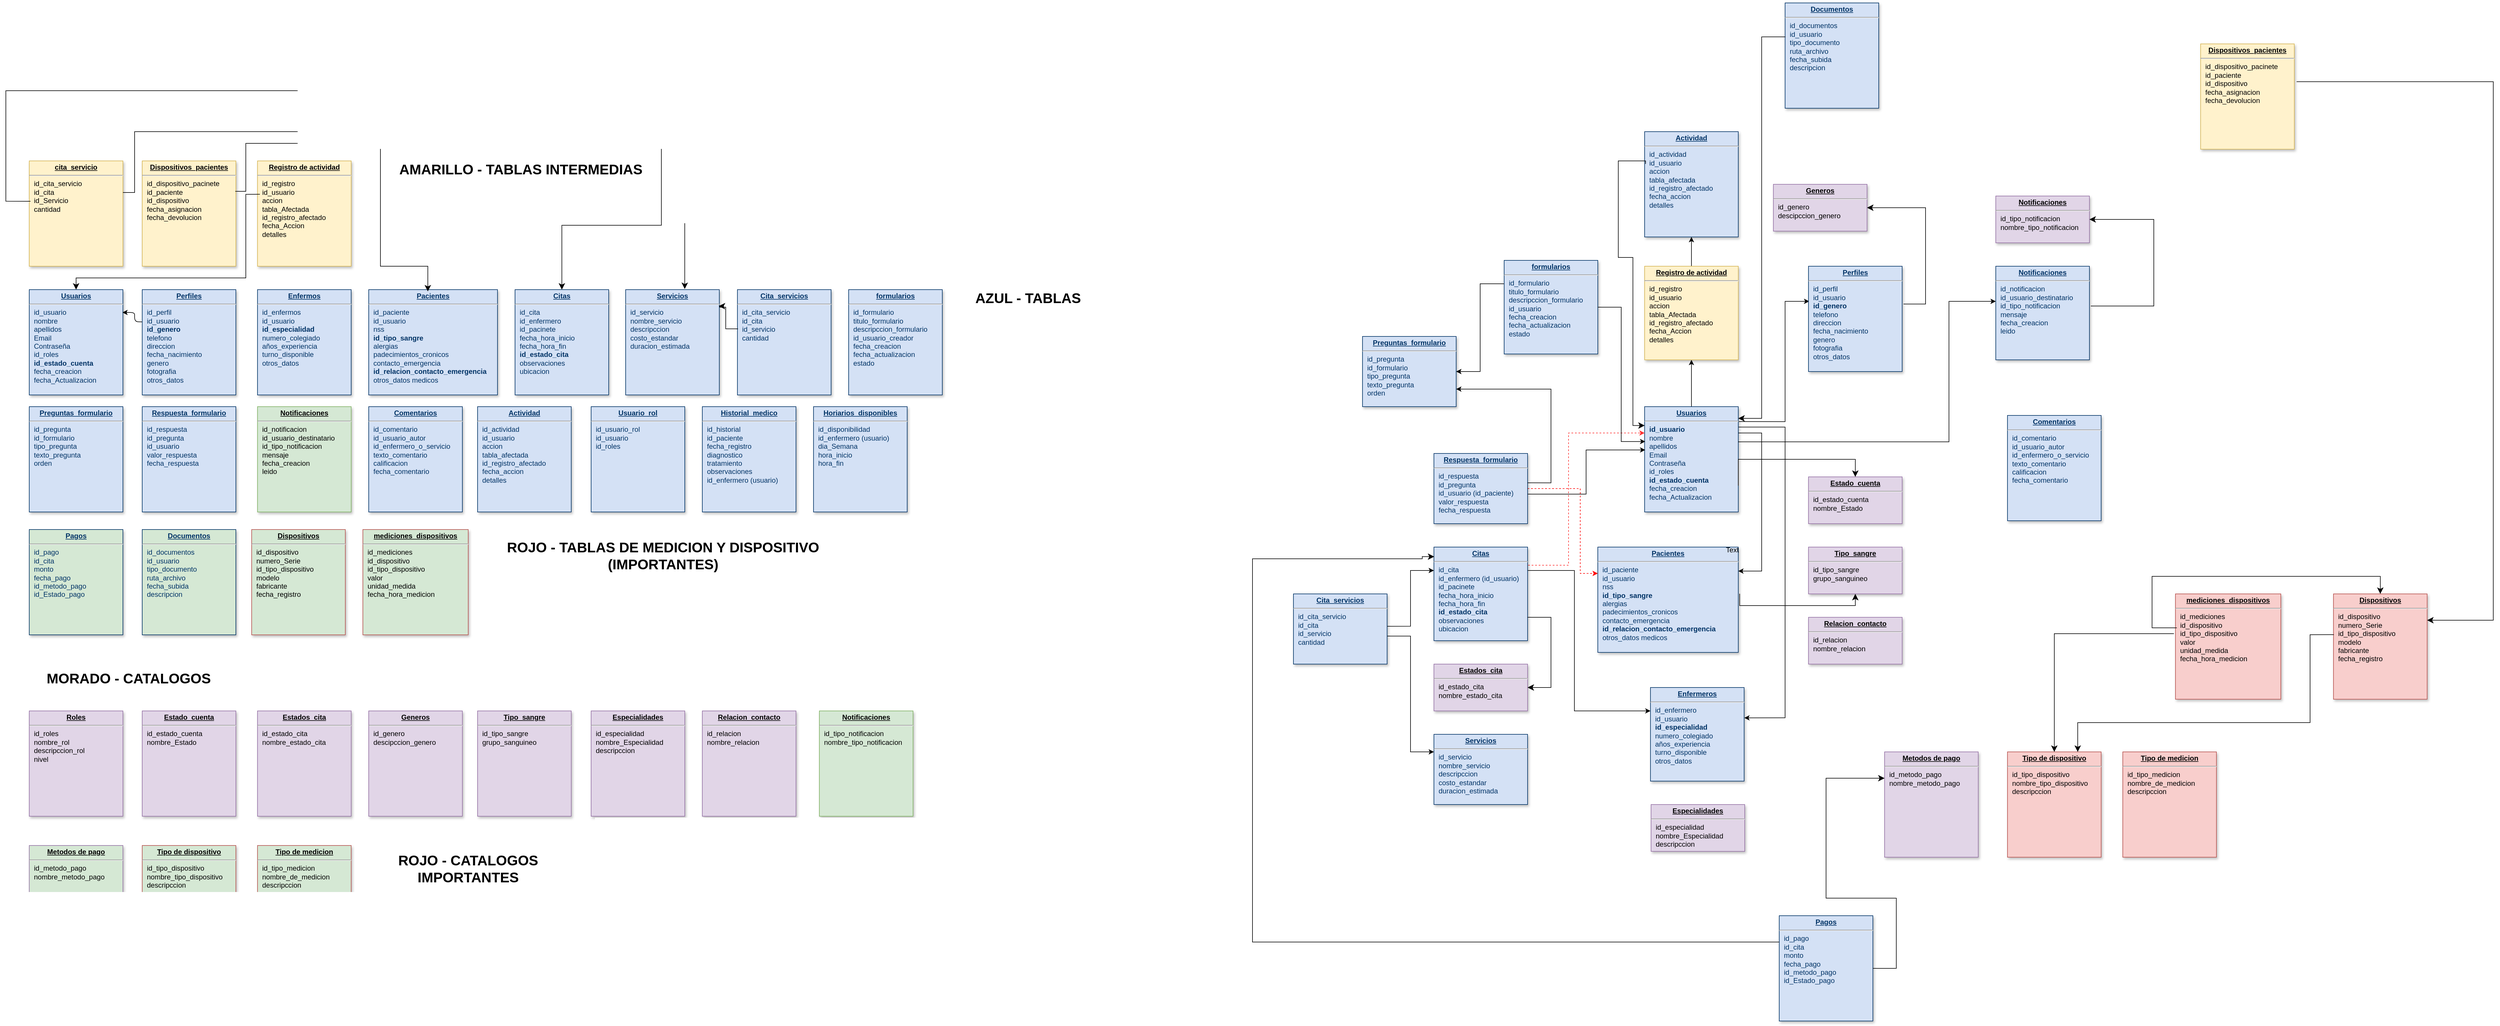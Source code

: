 <mxfile>
    <diagram name="Page-1" id="efa7a0a1-bf9b-a30e-e6df-94a7791c09e9">
        <mxGraphModel dx="2216" dy="2027" grid="1" gridSize="10" guides="1" tooltips="1" connect="1" arrows="1" fold="1" page="1" pageScale="1" pageWidth="826" pageHeight="1169" background="none" math="0" shadow="0">
            <root>
                <mxCell id="0"/>
                <mxCell id="1" parent="0"/>
                <mxCell id="Op8TfLiG2Sl3Lztc7KOS-114" value="&lt;p style=&quot;margin: 0px; margin-top: 4px; text-align: center; text-decoration: underline;&quot;&gt;&lt;strong&gt;Usuarios&lt;/strong&gt;&lt;/p&gt;&lt;hr&gt;&lt;p style=&quot;margin: 0px; margin-left: 8px;&quot;&gt;id_usuario&lt;/p&gt;&lt;p style=&quot;margin: 0px; margin-left: 8px;&quot;&gt;nombre&lt;/p&gt;&lt;p style=&quot;margin: 0px; margin-left: 8px;&quot;&gt;apellidos&lt;/p&gt;&lt;p style=&quot;margin: 0px; margin-left: 8px;&quot;&gt;&lt;span style=&quot;background-color: transparent; color: light-dark(rgb(0, 51, 102), rgb(161, 205, 249));&quot;&gt;Email&lt;/span&gt;&lt;/p&gt;&lt;p style=&quot;margin: 0px; margin-left: 8px;&quot;&gt;&lt;span style=&quot;background-color: transparent; color: light-dark(rgb(0, 51, 102), rgb(161, 205, 249));&quot;&gt;Contraseña&lt;/span&gt;&lt;/p&gt;&lt;p style=&quot;margin: 0px; margin-left: 8px;&quot;&gt;id_roles&lt;/p&gt;&lt;p style=&quot;margin: 0px; margin-left: 8px;&quot;&gt;&lt;b&gt;id_estado_cuenta&lt;/b&gt;&lt;/p&gt;&lt;p style=&quot;margin: 0px; margin-left: 8px;&quot;&gt;fecha_creacion&lt;/p&gt;&lt;p style=&quot;margin: 0px; margin-left: 8px;&quot;&gt;fecha_Actualizacion&lt;/p&gt;" style="verticalAlign=top;align=left;overflow=fill;fontSize=12;fontFamily=Helvetica;html=1;strokeColor=#003366;shadow=1;fillColor=#D4E1F5;fontColor=#003366" parent="1" vertex="1">
                    <mxGeometry x="40.0" y="280" width="160.0" height="180" as="geometry"/>
                </mxCell>
                <mxCell id="4" value="" style="edgeStyle=none;html=1;exitX=0;exitY=0.306;exitDx=0;exitDy=0;exitPerimeter=0;entryX=0.994;entryY=0.217;entryDx=0;entryDy=0;entryPerimeter=0;" parent="1" source="Op8TfLiG2Sl3Lztc7KOS-115" target="Op8TfLiG2Sl3Lztc7KOS-114" edge="1">
                    <mxGeometry relative="1" as="geometry">
                        <Array as="points">
                            <mxPoint x="220" y="335"/>
                            <mxPoint x="220" y="319"/>
                        </Array>
                    </mxGeometry>
                </mxCell>
                <mxCell id="Op8TfLiG2Sl3Lztc7KOS-115" value="&lt;p style=&quot;margin: 0px; margin-top: 4px; text-align: center; text-decoration: underline;&quot;&gt;&lt;b&gt;Perfiles&lt;/b&gt;&lt;/p&gt;&lt;hr&gt;&lt;p style=&quot;margin: 0px; margin-left: 8px;&quot;&gt;id_perfil&lt;/p&gt;&lt;p style=&quot;margin: 0px; margin-left: 8px;&quot;&gt;id_usuario&lt;/p&gt;&lt;p style=&quot;margin: 0px; margin-left: 8px;&quot;&gt;&lt;b&gt;id_genero&lt;/b&gt;&lt;/p&gt;&lt;p style=&quot;margin: 0px; margin-left: 8px;&quot;&gt;telefono&lt;/p&gt;&lt;p style=&quot;margin: 0px; margin-left: 8px;&quot;&gt;direccion&lt;/p&gt;&lt;p style=&quot;margin: 0px; margin-left: 8px;&quot;&gt;fecha_nacimiento&lt;/p&gt;&lt;p style=&quot;margin: 0px; margin-left: 8px;&quot;&gt;genero&lt;/p&gt;&lt;p style=&quot;margin: 0px; margin-left: 8px;&quot;&gt;fotografia&lt;/p&gt;&lt;p style=&quot;margin: 0px; margin-left: 8px;&quot;&gt;otros_datos&amp;nbsp;&lt;/p&gt;" style="verticalAlign=top;align=left;overflow=fill;fontSize=12;fontFamily=Helvetica;html=1;strokeColor=#003366;shadow=1;fillColor=#D4E1F5;fontColor=#003366" parent="1" vertex="1">
                    <mxGeometry x="233.0" y="280" width="160.0" height="180" as="geometry"/>
                </mxCell>
                <mxCell id="Op8TfLiG2Sl3Lztc7KOS-116" value="&lt;p style=&quot;margin: 0px; margin-top: 4px; text-align: center; text-decoration: underline;&quot;&gt;&lt;b&gt;Enfermos&lt;/b&gt;&lt;/p&gt;&lt;hr&gt;&lt;p style=&quot;margin: 0px; margin-left: 8px;&quot;&gt;id_enfermos&lt;/p&gt;&lt;p style=&quot;margin: 0px; margin-left: 8px;&quot;&gt;id_usuario&lt;/p&gt;&lt;p style=&quot;margin: 0px; margin-left: 8px;&quot;&gt;&lt;b&gt;id_especialidad&lt;/b&gt;&lt;/p&gt;&lt;p style=&quot;margin: 0px; margin-left: 8px;&quot;&gt;numero_colegiado&lt;/p&gt;&lt;p style=&quot;margin: 0px; margin-left: 8px;&quot;&gt;años_experiencia&lt;/p&gt;&lt;p style=&quot;margin: 0px; margin-left: 8px;&quot;&gt;turno_disponible&lt;/p&gt;&lt;p style=&quot;margin: 0px; margin-left: 8px;&quot;&gt;&lt;span style=&quot;background-color: transparent; color: light-dark(rgb(0, 51, 102), rgb(161, 205, 249));&quot;&gt;otros_datos&amp;nbsp;&lt;/span&gt;&lt;/p&gt;" style="verticalAlign=top;align=left;overflow=fill;fontSize=12;fontFamily=Helvetica;html=1;strokeColor=#003366;shadow=1;fillColor=#D4E1F5;fontColor=#003366" parent="1" vertex="1">
                    <mxGeometry x="430.0" y="280" width="160.0" height="180" as="geometry"/>
                </mxCell>
                <mxCell id="Op8TfLiG2Sl3Lztc7KOS-117" value="&lt;p style=&quot;margin: 0px; margin-top: 4px; text-align: center; text-decoration: underline;&quot;&gt;&lt;b&gt;Pacientes&lt;/b&gt;&lt;/p&gt;&lt;hr&gt;&lt;p style=&quot;margin: 0px; margin-left: 8px;&quot;&gt;id_paciente&lt;/p&gt;&lt;p style=&quot;margin: 0px; margin-left: 8px;&quot;&gt;id_usuario&lt;/p&gt;&lt;p style=&quot;margin: 0px; margin-left: 8px;&quot;&gt;nss&lt;/p&gt;&lt;p style=&quot;margin: 0px; margin-left: 8px;&quot;&gt;&lt;b&gt;id_tipo_sangre&lt;/b&gt;&lt;/p&gt;&lt;p style=&quot;margin: 0px; margin-left: 8px;&quot;&gt;alergias&lt;/p&gt;&lt;p style=&quot;margin: 0px; margin-left: 8px;&quot;&gt;padecimientos_cronicos&lt;/p&gt;&lt;p style=&quot;margin: 0px; margin-left: 8px;&quot;&gt;contacto_emergencia&lt;/p&gt;&lt;p style=&quot;margin: 0px; margin-left: 8px;&quot;&gt;&lt;b&gt;id_relacion_contacto_emergencia&lt;/b&gt;&lt;/p&gt;&lt;p style=&quot;margin: 0px; margin-left: 8px;&quot;&gt;otros_datos medicos&lt;/p&gt;" style="verticalAlign=top;align=left;overflow=fill;fontSize=12;fontFamily=Helvetica;html=1;strokeColor=#003366;shadow=1;fillColor=#D4E1F5;fontColor=#003366" parent="1" vertex="1">
                    <mxGeometry x="620" y="280" width="220" height="180" as="geometry"/>
                </mxCell>
                <mxCell id="Op8TfLiG2Sl3Lztc7KOS-118" value="&lt;p style=&quot;margin: 0px; margin-top: 4px; text-align: center; text-decoration: underline;&quot;&gt;&lt;b&gt;Citas&lt;/b&gt;&lt;/p&gt;&lt;hr&gt;&lt;p style=&quot;margin: 0px; margin-left: 8px;&quot;&gt;id_cita&lt;/p&gt;&lt;p style=&quot;margin: 0px; margin-left: 8px;&quot;&gt;id_enfermero&lt;/p&gt;&lt;p style=&quot;margin: 0px; margin-left: 8px;&quot;&gt;id_pacinete&lt;/p&gt;&lt;p style=&quot;margin: 0px; margin-left: 8px;&quot;&gt;fecha_hora_inicio&lt;/p&gt;&lt;p style=&quot;margin: 0px; margin-left: 8px;&quot;&gt;fecha_hora_fin&lt;/p&gt;&lt;p style=&quot;margin: 0px; margin-left: 8px;&quot;&gt;&lt;b&gt;id_estado_cita&lt;/b&gt;&lt;/p&gt;&lt;p style=&quot;margin: 0px; margin-left: 8px;&quot;&gt;observaciones&lt;/p&gt;&lt;p style=&quot;margin: 0px; margin-left: 8px;&quot;&gt;ubicacion&lt;/p&gt;" style="verticalAlign=top;align=left;overflow=fill;fontSize=12;fontFamily=Helvetica;html=1;strokeColor=#003366;shadow=1;fillColor=#D4E1F5;fontColor=#003366" parent="1" vertex="1">
                    <mxGeometry x="870" y="280" width="160.0" height="180" as="geometry"/>
                </mxCell>
                <mxCell id="Op8TfLiG2Sl3Lztc7KOS-119" value="&lt;p style=&quot;margin: 0px; margin-top: 4px; text-align: center; text-decoration: underline;&quot;&gt;&lt;b&gt;Servicios&lt;/b&gt;&lt;/p&gt;&lt;hr&gt;&lt;p style=&quot;margin: 0px; margin-left: 8px;&quot;&gt;id_servicio&lt;/p&gt;&lt;p style=&quot;margin: 0px; margin-left: 8px;&quot;&gt;nombre_servicio&lt;/p&gt;&lt;p style=&quot;margin: 0px; margin-left: 8px;&quot;&gt;descripccion&lt;/p&gt;&lt;p style=&quot;margin: 0px; margin-left: 8px;&quot;&gt;costo_estandar&lt;/p&gt;&lt;p style=&quot;margin: 0px; margin-left: 8px;&quot;&gt;duracion_estimada&lt;/p&gt;&lt;p style=&quot;margin: 0px; margin-left: 8px;&quot;&gt;&lt;br&gt;&lt;/p&gt;" style="verticalAlign=top;align=left;overflow=fill;fontSize=12;fontFamily=Helvetica;html=1;strokeColor=#003366;shadow=1;fillColor=#D4E1F5;fontColor=#003366" parent="1" vertex="1">
                    <mxGeometry x="1059" y="280" width="160.0" height="180" as="geometry"/>
                </mxCell>
                <mxCell id="Op8TfLiG2Sl3Lztc7KOS-120" value="&lt;p style=&quot;margin: 0px; margin-top: 4px; text-align: center; text-decoration: underline;&quot;&gt;&lt;b&gt;Cita_servicios&lt;/b&gt;&lt;/p&gt;&lt;hr&gt;&lt;p style=&quot;margin: 0px; margin-left: 8px;&quot;&gt;id_cita_servicio&lt;/p&gt;&lt;p style=&quot;margin: 0px; margin-left: 8px;&quot;&gt;id_cita&lt;/p&gt;&lt;p style=&quot;margin: 0px; margin-left: 8px;&quot;&gt;id_servicio&lt;/p&gt;&lt;p style=&quot;margin: 0px; margin-left: 8px;&quot;&gt;cantidad&lt;/p&gt;&lt;p style=&quot;margin: 0px; margin-left: 8px;&quot;&gt;&lt;br&gt;&lt;/p&gt;" style="verticalAlign=top;align=left;overflow=fill;fontSize=12;fontFamily=Helvetica;html=1;strokeColor=#003366;shadow=1;fillColor=#D4E1F5;fontColor=#003366" parent="1" vertex="1">
                    <mxGeometry x="1250" y="280" width="160.0" height="180" as="geometry"/>
                </mxCell>
                <mxCell id="Op8TfLiG2Sl3Lztc7KOS-121" value="&lt;p style=&quot;margin: 0px; margin-top: 4px; text-align: center; text-decoration: underline;&quot;&gt;&lt;b&gt;formularios&lt;/b&gt;&lt;/p&gt;&lt;hr&gt;&lt;p style=&quot;margin: 0px; margin-left: 8px;&quot;&gt;id_formulario&lt;/p&gt;&lt;p style=&quot;margin: 0px; margin-left: 8px;&quot;&gt;&lt;span style=&quot;background-color: transparent; color: light-dark(rgb(0, 51, 102), rgb(161, 205, 249));&quot;&gt;titulo_formulario&lt;/span&gt;&lt;/p&gt;&lt;p style=&quot;margin: 0px; margin-left: 8px;&quot;&gt;&lt;span style=&quot;background-color: transparent; color: light-dark(rgb(0, 51, 102), rgb(161, 205, 249));&quot;&gt;descripccion_formulario&lt;/span&gt;&lt;/p&gt;&lt;p style=&quot;margin: 0px; margin-left: 8px;&quot;&gt;&lt;span style=&quot;background-color: transparent; color: light-dark(rgb(0, 51, 102), rgb(161, 205, 249));&quot;&gt;id_usuario_creador&lt;/span&gt;&lt;/p&gt;&lt;p style=&quot;margin: 0px; margin-left: 8px;&quot;&gt;&lt;span style=&quot;background-color: transparent; color: light-dark(rgb(0, 51, 102), rgb(161, 205, 249));&quot;&gt;fecha_creacion&lt;/span&gt;&lt;/p&gt;&lt;p style=&quot;margin: 0px; margin-left: 8px;&quot;&gt;&lt;span style=&quot;background-color: transparent; color: light-dark(rgb(0, 51, 102), rgb(161, 205, 249));&quot;&gt;fecha_actualizacion&lt;/span&gt;&lt;/p&gt;&lt;p style=&quot;margin: 0px; margin-left: 8px;&quot;&gt;&lt;span style=&quot;background-color: transparent; color: light-dark(rgb(0, 51, 102), rgb(161, 205, 249));&quot;&gt;estado&lt;/span&gt;&lt;/p&gt;&lt;p style=&quot;margin: 0px; margin-left: 8px;&quot;&gt;&lt;br&gt;&lt;/p&gt;" style="verticalAlign=top;align=left;overflow=fill;fontSize=12;fontFamily=Helvetica;html=1;strokeColor=#003366;shadow=1;fillColor=#D4E1F5;fontColor=#003366" parent="1" vertex="1">
                    <mxGeometry x="1440" y="280" width="160.0" height="180" as="geometry"/>
                </mxCell>
                <mxCell id="Op8TfLiG2Sl3Lztc7KOS-122" value="&lt;p style=&quot;margin: 0px; margin-top: 4px; text-align: center; text-decoration: underline;&quot;&gt;&lt;b&gt;Preguntas_formulario&lt;/b&gt;&lt;/p&gt;&lt;hr&gt;&lt;p style=&quot;margin: 0px; margin-left: 8px;&quot;&gt;id_pregunta&lt;/p&gt;&lt;p style=&quot;margin: 0px; margin-left: 8px;&quot;&gt;id_formulario&lt;/p&gt;&lt;p style=&quot;margin: 0px; margin-left: 8px;&quot;&gt;tipo_pregunta&lt;/p&gt;&lt;p style=&quot;margin: 0px; margin-left: 8px;&quot;&gt;texto_pregunta&lt;/p&gt;&lt;p style=&quot;margin: 0px; margin-left: 8px;&quot;&gt;orden&lt;/p&gt;" style="verticalAlign=top;align=left;overflow=fill;fontSize=12;fontFamily=Helvetica;html=1;strokeColor=#003366;shadow=1;fillColor=#D4E1F5;fontColor=#003366" parent="1" vertex="1">
                    <mxGeometry x="40.0" y="480" width="160.0" height="180" as="geometry"/>
                </mxCell>
                <mxCell id="Op8TfLiG2Sl3Lztc7KOS-123" value="&lt;p style=&quot;margin: 0px; margin-top: 4px; text-align: center; text-decoration: underline;&quot;&gt;&lt;b&gt;Respuesta_formulario&lt;/b&gt;&lt;/p&gt;&lt;hr&gt;&lt;p style=&quot;margin: 0px; margin-left: 8px;&quot;&gt;id_respuesta&lt;/p&gt;&lt;p style=&quot;margin: 0px; margin-left: 8px;&quot;&gt;id_pregunta&lt;/p&gt;&lt;p style=&quot;margin: 0px; margin-left: 8px;&quot;&gt;id_usuario&lt;span style=&quot;color: rgba(0, 0, 0, 0); font-family: monospace; font-size: 0px; background-color: transparent;&quot;&gt;%3CmxGraphModel%3E%3Croot%3E%3CmxCell%20id%3D%220%22%2F%3E%3CmxCell%20id%3D%221%22%20parent%3D%220%22%2F%3E%3CmxCell%20id%3D%222%22%20value%3D%22%26lt%3Bp%20style%3D%26quot%3Bmargin%3A%200px%3B%20margin-top%3A%204px%3B%20text-align%3A%20center%3B%20text-decoration%3A%20underline%3B%26quot%3B%26gt%3B%26lt%3Bb%26gt%3BPreguntas_formulario%26lt%3B%2Fb%26gt%3B%26lt%3B%2Fp%26gt%3B%26lt%3Bhr%26gt%3B%26lt%3Bp%20style%3D%26quot%3Bmargin%3A%200px%3B%20margin-left%3A%208px%3B%26quot%3B%26gt%3Bid_pregunta%26lt%3B%2Fp%26gt%3B%26lt%3Bp%20style%3D%26quot%3Bmargin%3A%200px%3B%20margin-left%3A%208px%3B%26quot%3B%26gt%3Bid_formulario%26lt%3B%2Fp%26gt%3B%26lt%3Bp%20style%3D%26quot%3Bmargin%3A%200px%3B%20margin-left%3A%208px%3B%26quot%3B%26gt%3Btipo_pregunta%26lt%3B%2Fp%26gt%3B%26lt%3Bp%20style%3D%26quot%3Bmargin%3A%200px%3B%20margin-left%3A%208px%3B%26quot%3B%26gt%3Btexto_pregunta%26lt%3B%2Fp%26gt%3B%26lt%3Bp%20style%3D%26quot%3Bmargin%3A%200px%3B%20margin-left%3A%208px%3B%26quot%3B%26gt%3Borden%26lt%3B%2Fp%26gt%3B%22%20style%3D%22verticalAlign%3Dtop%3Balign%3Dleft%3Boverflow%3Dfill%3BfontSize%3D12%3BfontFamily%3DHelvetica%3Bhtml%3D1%3BstrokeColor%3D%23003366%3Bshadow%3D1%3BfillColor%3D%23D4E1F5%3BfontColor%3D%23003366%22%20vertex%3D%221%22%20parent%3D%221%22%3E%3CmxGeometry%20x%3D%2260.0%22%20y%3D%221410%22%20width%3D%22160.0%22%20height%3D%22180%22%20as%3D%22geometry%22%2F%3E%3C%2FmxCell%3E%3C%2Froot%3E%3C%2FmxGraphModel%3E&lt;/span&gt;&lt;/p&gt;&lt;p style=&quot;margin: 0px; margin-left: 8px;&quot;&gt;valor_respuesta&lt;/p&gt;&lt;p style=&quot;margin: 0px; margin-left: 8px;&quot;&gt;fecha_respuesta&lt;/p&gt;" style="verticalAlign=top;align=left;overflow=fill;fontSize=12;fontFamily=Helvetica;html=1;strokeColor=#003366;shadow=1;fillColor=#D4E1F5;fontColor=#003366" parent="1" vertex="1">
                    <mxGeometry x="233.0" y="480" width="160.0" height="180" as="geometry"/>
                </mxCell>
                <mxCell id="Op8TfLiG2Sl3Lztc7KOS-124" value="&lt;p style=&quot;margin: 0px; margin-top: 4px; text-align: center; text-decoration: underline;&quot;&gt;&lt;b&gt;Notificaciones&lt;/b&gt;&lt;/p&gt;&lt;hr&gt;&lt;p style=&quot;margin: 0px; margin-left: 8px;&quot;&gt;id_notificacion&lt;/p&gt;&lt;p style=&quot;margin: 0px; margin-left: 8px;&quot;&gt;id_usuario_destinatario&lt;/p&gt;&lt;p style=&quot;margin: 0px; margin-left: 8px;&quot;&gt;id_tipo_notificacion&lt;/p&gt;&lt;p style=&quot;margin: 0px; margin-left: 8px;&quot;&gt;mensaje&lt;/p&gt;&lt;p style=&quot;margin: 0px; margin-left: 8px;&quot;&gt;fecha_creacion&lt;/p&gt;&lt;p style=&quot;margin: 0px; margin-left: 8px;&quot;&gt;leido&lt;span style=&quot;color: rgba(0, 0, 0, 0); font-family: monospace; font-size: 0px; background-color: transparent;&quot;&gt;%3CmxGraphModel%3E%3Croot%3E%3CmxCell%20id%3D%220%22%2F%3E%3CmxCell%20id%3D%221%22%20parent%3D%220%22%2F%3E%3CmxCell%20id%3D%222%22%20value%3D%22%26lt%3Bp%20style%3D%26quot%3Bmargin%3A%200px%3B%20margin-top%3A%204px%3B%20text-align%3A%20center%3B%20text-decoration%3A%20underline%3B%26quot%3B%26gt%3B%26lt%3Bb%26gt%3BRespuesta_formulario%26lt%3B%2Fb%26gt%3B%26lt%3B%2Fp%26gt%3B%26lt%3Bhr%26gt%3B%26lt%3Bp%20style%3D%26quot%3Bmargin%3A%200px%3B%20margin-left%3A%208px%3B%26quot%3B%26gt%3Bid_respuesta%26lt%3B%2Fp%26gt%3B%26lt%3Bp%20style%3D%26quot%3Bmargin%3A%200px%3B%20margin-left%3A%208px%3B%26quot%3B%26gt%3Bid_pregunta%26lt%3B%2Fp%26gt%3B%26lt%3Bp%20style%3D%26quot%3Bmargin%3A%200px%3B%20margin-left%3A%208px%3B%26quot%3B%26gt%3Bid_usuario%26lt%3Bspan%20style%3D%26quot%3Bcolor%3A%20rgba(0%2C%200%2C%200%2C%200)%3B%20font-family%3A%20monospace%3B%20font-size%3A%200px%3B%20background-color%3A%20transparent%3B%26quot%3B%26gt%3B%253CmxGraphModel%253E%253Croot%253E%253CmxCell%2520id%253D%25220%2522%252F%253E%253CmxCell%2520id%253D%25221%2522%2520parent%253D%25220%2522%252F%253E%253CmxCell%2520id%253D%25222%2522%2520value%253D%2522%2526lt%253Bp%2520style%253D%2526quot%253Bmargin%253A%25200px%253B%2520margin-top%253A%25204px%253B%2520text-align%253A%2520center%253B%2520text-decoration%253A%2520underline%253B%2526quot%253B%2526gt%253B%2526lt%253Bb%2526gt%253BPreguntas_formulario%2526lt%253B%252Fb%2526gt%253B%2526lt%253B%252Fp%2526gt%253B%2526lt%253Bhr%2526gt%253B%2526lt%253Bp%2520style%253D%2526quot%253Bmargin%253A%25200px%253B%2520margin-left%253A%25208px%253B%2526quot%253B%2526gt%253Bid_pregunta%2526lt%253B%252Fp%2526gt%253B%2526lt%253Bp%2520style%253D%2526quot%253Bmargin%253A%25200px%253B%2520margin-left%253A%25208px%253B%2526quot%253B%2526gt%253Bid_formulario%2526lt%253B%252Fp%2526gt%253B%2526lt%253Bp%2520style%253D%2526quot%253Bmargin%253A%25200px%253B%2520margin-left%253A%25208px%253B%2526quot%253B%2526gt%253Btipo_pregunta%2526lt%253B%252Fp%2526gt%253B%2526lt%253Bp%2520style%253D%2526quot%253Bmargin%253A%25200px%253B%2520margin-left%253A%25208px%253B%2526quot%253B%2526gt%253Btexto_pregunta%2526lt%253B%252Fp%2526gt%253B%2526lt%253Bp%2520style%253D%2526quot%253Bmargin%253A%25200px%253B%2520margin-left%253A%25208px%253B%2526quot%253B%2526gt%253Borden%2526lt%253B%252Fp%2526gt%253B%2522%2520style%253D%2522verticalAlign%253Dtop%253Balign%253Dleft%253Boverflow%253Dfill%253BfontSize%253D12%253BfontFamily%253DHelvetica%253Bhtml%253D1%253BstrokeColor%253D%2523003366%253Bshadow%253D1%253BfillColor%253D%2523D4E1F5%253BfontColor%253D%2523003366%2522%2520vertex%253D%25221%2522%2520parent%253D%25221%2522%253E%253CmxGeometry%2520x%253D%252260.0%2522%2520y%253D%25221410%2522%2520width%253D%2522160.0%2522%2520height%253D%2522180%2522%2520as%253D%2522geometry%2522%252F%253E%253C%252FmxCell%253E%253C%252Froot%253E%253C%252FmxGraphModel%253E%26lt%3B%2Fspan%26gt%3B%26lt%3B%2Fp%26gt%3B%26lt%3Bp%20style%3D%26quot%3Bmargin%3A%200px%3B%20margin-left%3A%208px%3B%26quot%3B%26gt%3Bvalor_respuesta%26lt%3B%2Fp%26gt%3B%26lt%3Bp%20style%3D%26quot%3Bmargin%3A%200px%3B%20margin-left%3A%208px%3B%26quot%3B%26gt%3Bfecha_respuesta%26lt%3B%2Fp%26gt%3B%22%20style%3D%22verticalAlign%3Dtop%3Balign%3Dleft%3Boverflow%3Dfill%3BfontSize%3D12%3BfontFamily%3DHelvetica%3Bhtml%3D1%3BstrokeColor%3D%23003366%3Bshadow%3D1%3BfillColor%3D%23D4E1F5%3BfontColor%3D%23003366%22%20vertex%3D%221%22%20parent%3D%221%22%3E%3CmxGeometry%20x%3D%22253.0%22%20y%3D%221410%22%20width%3D%22160.0%22%20height%3D%22180%22%20as%3D%22geometry%22%2F%3E%3C%2FmxCell%3E%3C%2Froot%3E%3C%2FmxGraphModel%3E&lt;/span&gt;&lt;/p&gt;" style="verticalAlign=top;align=left;overflow=fill;fontSize=12;fontFamily=Helvetica;html=1;strokeColor=#82b366;shadow=1;fillColor=#D5E8D4;" parent="1" vertex="1">
                    <mxGeometry x="430.0" y="480" width="160.0" height="180" as="geometry"/>
                </mxCell>
                <mxCell id="Op8TfLiG2Sl3Lztc7KOS-125" value="&lt;p style=&quot;margin: 0px; margin-top: 4px; text-align: center; text-decoration: underline;&quot;&gt;&lt;b&gt;Comentarios&lt;/b&gt;&lt;/p&gt;&lt;hr&gt;&lt;p style=&quot;margin: 0px; margin-left: 8px;&quot;&gt;id_comentario&lt;/p&gt;&lt;p style=&quot;margin: 0px; margin-left: 8px;&quot;&gt;id_usuario_autor&lt;/p&gt;&lt;p style=&quot;margin: 0px; margin-left: 8px;&quot;&gt;&lt;span style=&quot;background-color: transparent;&quot;&gt;id_enfermero_o_servicio&lt;/span&gt;&lt;/p&gt;&lt;p style=&quot;margin: 0px; margin-left: 8px;&quot;&gt;&lt;span style=&quot;background-color: transparent;&quot;&gt;texto_comentario&lt;/span&gt;&lt;/p&gt;&lt;p style=&quot;margin: 0px; margin-left: 8px;&quot;&gt;&lt;span style=&quot;background-color: transparent;&quot;&gt;calificacion&lt;/span&gt;&lt;/p&gt;&lt;p style=&quot;margin: 0px; margin-left: 8px;&quot;&gt;&lt;span style=&quot;background-color: transparent;&quot;&gt;fecha_comentario&lt;/span&gt;&lt;/p&gt;&lt;p style=&quot;margin: 0px; margin-left: 8px;&quot;&gt;&lt;span style=&quot;background-color: transparent; color: rgba(0, 0, 0, 0); font-family: monospace; font-size: 0px;&quot;&gt;texto%3CmxGraphModel%3E%3Croot%3E%3CmxCell%20id%3D%220%22%2F%3E%3CmxCell%20id%3D%221%22%20parent%3D%220%22%2F%3E%3CmxCell%20id%3D%222%22%20value%3D%22%26lt%3Bp%20style%3D%26quot%3Bmargin%3A%200px%3B%20margin-top%3A%204px%3B%20text-align%3A%20center%3B%20text-decoration%3A%20underline%3B%26quot%3B%26gt%3B%26lt%3Bb%26gt%3BRespuesta_formulario%26lt%3B%2Fb%26gt%3B%26lt%3B%2Fp%26gt%3B%26lt%3Bhr%26gt%3B%26lt%3Bp%20style%3D%26quot%3Bmargin%3A%200px%3B%20margin-left%3A%208px%3B%26quot%3B%26gt%3Bid_respuesta%26lt%3B%2Fp%26gt%3B%26lt%3Bp%20style%3D%26quot%3Bmargin%3A%200px%3B%20margin-left%3A%208px%3B%26quot%3B%26gt%3Bid_pregunta%26lt%3B%2Fp%26gt%3B%26lt%3Bp%20style%3D%26quot%3Bmargin%3A%200px%3B%20margin-left%3A%208px%3B%26quot%3B%26gt%3Bid_usuario%26lt%3Bspan%20style%3D%26quot%3Bcolor%3A%20rgba(0%2C%200%2C%200%2C%200)%3B%20font-family%3A%20monospace%3B%20font-size%3A%200px%3B%20background-color%3A%20transparent%3B%26quot%3B%26gt%3B%253CmxGraphModel%253E%253Croot%253E%253CmxCell%2520id%253D%25220%2522%252F%253E%253CmxCell%2520id%253D%25221%2522%2520parent%253D%25220%2522%252F%253E%253CmxCell%2520id%253D%25222%2522%2520value%253D%2522%2526lt%253Bp%2520style%253D%2526quot%253Bmargin%253A%25200px%253B%2520margin-top%253A%25204px%253B%2520text-align%253A%2520center%253B%2520text-decoration%253A%2520underline%253B%2526quot%253B%2526gt%253B%2526lt%253Bb%2526gt%253BPreguntas_formulario%2526lt%253B%252Fb%2526gt%253B%2526lt%253B%252Fp%2526gt%253B%2526lt%253Bhr%2526gt%253B%2526lt%253Bp%2520style%253D%2526quot%253Bmargin%253A%25200px%253B%2520margin-left%253A%25208px%253B%2526quot%253B%2526gt%253Bid_pregunta%2526lt%253B%252Fp%2526gt%253B%2526lt%253Bp%2520style%253D%2526quot%253Bmargin%253A%25200px%253B%2520margin-left%253A%25208px%253B%2526quot%253B%2526gt%253Bid_formulario%2526lt%253B%252Fp%2526gt%253B%2526lt%253Bp%2520style%253D%2526quot%253Bmargin%253A%25200px%253B%2520margin-left%253A%25208px%253B%2526quot%253B%2526gt%253Btipo_pregunta%2526lt%253B%252Fp%2526gt%253B%2526lt%253Bp%2520style%253D%2526quot%253Bmargin%253A%25200px%253B%2520margin-left%253A%25208px%253B%2526quot%253B%2526gt%253Btexto_pregunta%2526lt%253B%252Fp%2526gt%253B%2526lt%253Bp%2520style%253D%2526quot%253Bmargin%253A%25200px%253B%2520margin-left%253A%25208px%253B%2526quot%253B%2526gt%253Borden%2526lt%253B%252Fp%2526gt%253B%2522%2520style%253D%2522verticalAlign%253Dtop%253Balign%253Dleft%253Boverflow%253Dfill%253BfontSize%253D12%253BfontFamily%253DHelvetica%253Bhtml%253D1%253BstrokeColor%253D%2523003366%253Bshadow%253D1%253BfillColor%253D%2523D4E1F5%253BfontColor%253D%2523003366%2522%2520vertex%253D%25221%2522%2520parent%253D%25221%2522%253E%253CmxGeometry%2520x%253D%252260.0%2522%2520y%253D%25221410%2522%2520width%253D%2522160.0%2522%2520height%253D%2522180%2522%2520as%253D%2522geometry%2522%252F%253E%253C%252FmxCell%253E%253C%252Froot%253E%253C%252FmxGraphModel%253E%26lt%3B%2Fspan%26gt%3B%26lt%3B%2Fp%26gt%3B%26lt%3Bp%20style%3D%26quot%3Bmargin%3A%200px%3B%20margin-left%3A%208px%3B%26quot%3B%26gt%3Bvalor_respuesta%26lt%3B%2Fp%26gt%3B%26lt%3Bp%20style%3D%26quot%3Bmargin%3A%200px%3B%20margin-left%3A%208px%3B%26quot%3B%26gt%3Bfecha_respuesta%26lt%3B%2Fp%26gt%3B%22%20style%3D%22verticalAlign%3Dtop%3Balign%3Dleft%3Boverflow%3Dfill%3BfontSize%3D12%3BfontFamily%3DHelvetica%3Bhtml%3D1%3BstrokeColor%3D%23003366%3Bshadow%3D1%3BfillColor%3D%23D4E1F5%3BfontColor%3D%23003366%22%20vertex%3D%221%22%20parent%3D%221%22%3E%3CmxGeometry%20x%3D%22253.0%22%20y%3D%221410%22%20width%3D%22160.0%22%20height%3D%22180%22%20as%3D%22geometry%22%2F%3E%3C%2FmxCell%3E%3C%2Froot%3E%3C%2FmxGraphModel%3E&lt;/span&gt;&lt;/p&gt;" style="verticalAlign=top;align=left;overflow=fill;fontSize=12;fontFamily=Helvetica;html=1;strokeColor=#003366;shadow=1;fillColor=#D4E1F5;fontColor=#003366" parent="1" vertex="1">
                    <mxGeometry x="620" y="480" width="160.0" height="180" as="geometry"/>
                </mxCell>
                <mxCell id="Op8TfLiG2Sl3Lztc7KOS-126" value="&lt;p style=&quot;margin: 0px; margin-top: 4px; text-align: center; text-decoration: underline;&quot;&gt;&lt;b&gt;Roles&lt;/b&gt;&lt;/p&gt;&lt;hr&gt;&lt;p style=&quot;margin: 0px; margin-left: 8px;&quot;&gt;id_roles&lt;/p&gt;&lt;p style=&quot;margin: 0px; margin-left: 8px;&quot;&gt;nombre_rol&lt;/p&gt;&lt;p style=&quot;margin: 0px; margin-left: 8px;&quot;&gt;descripccion_rol&lt;/p&gt;&lt;p style=&quot;margin: 0px; margin-left: 8px;&quot;&gt;nivel&lt;/p&gt;&lt;p style=&quot;margin: 0px; margin-left: 8px;&quot;&gt;&lt;span style=&quot;background-color: transparent; color: rgba(0, 0, 0, 0); font-family: monospace; font-size: 0px;&quot;&gt;texto%3CmxGraphModel%3E%3Croot%3E%3CmxCell%20id%3D%220%22%2F%3E%3CmxCell%20id%3D%221%22%20parent%3D%220%22%2F%3E%3CmxCell%20id%3D%222%22%20value%3D%22%26lt%3Bp%20style%3D%26quot%3Bmargin%3A%200px%3B%20margin-top%3A%204px%3B%20text-align%3A%20center%3B%20text-decoration%3A%20underline%3B%26quot%3B%26gt%3B%26lt%3Bb%26gt%3BRespuesta_formulario%26lt%3B%2Fb%26gt%3B%26lt%3B%2Fp%26gt%3B%26lt%3Bhr%26gt%3B%26lt%3Bp%20style%3D%26quot%3Bmargin%3A%200px%3B%20margin-left%3A%208px%3B%26quot%3B%26gt%3Bid_respuesta%26lt%3B%2Fp%26gt%3B%26lt%3Bp%20style%3D%26quot%3Bmargin%3A%200px%3B%20margin-left%3A%208px%3B%26quot%3B%26gt%3Bid_pregunta%26lt%3B%2Fp%26gt%3B%26lt%3Bp%20style%3D%26quot%3Bmargin%3A%200px%3B%20margin-left%3A%208px%3B%26quot%3B%26gt%3Bid_usuario%26lt%3Bspan%20style%3D%26quot%3Bcolor%3A%20rgba(0%2C%200%2C%200%2C%200)%3B%20font-family%3A%20monospace%3B%20font-size%3A%200px%3B%20background-color%3A%20transparent%3B%26quot%3B%26gt%3B%253CmxGraphModel%253E%253Croot%253E%253CmxCell%2520id%253D%25220%2522%252F%253E%253CmxCell%2520id%253D%25221%2522%2520parent%253D%25220%2522%252F%253E%253CmxCell%2520id%253D%25222%2522%2520value%253D%2522%2526lt%253Bp%2520style%253D%2526quot%253Bmargin%253A%25200px%253B%2520margin-top%253A%25204px%253B%2520text-align%253A%2520center%253B%2520text-decoration%253A%2520underline%253B%2526quot%253B%2526gt%253B%2526lt%253Bb%2526gt%253BPreguntas_formulario%2526lt%253B%252Fb%2526gt%253B%2526lt%253B%252Fp%2526gt%253B%2526lt%253Bhr%2526gt%253B%2526lt%253Bp%2520style%253D%2526quot%253Bmargin%253A%25200px%253B%2520margin-left%253A%25208px%253B%2526quot%253B%2526gt%253Bid_pregunta%2526lt%253B%252Fp%2526gt%253B%2526lt%253Bp%2520style%253D%2526quot%253Bmargin%253A%25200px%253B%2520margin-left%253A%25208px%253B%2526quot%253B%2526gt%253Bid_formulario%2526lt%253B%252Fp%2526gt%253B%2526lt%253Bp%2520style%253D%2526quot%253Bmargin%253A%25200px%253B%2520margin-left%253A%25208px%253B%2526quot%253B%2526gt%253Btipo_pregunta%2526lt%253B%252Fp%2526gt%253B%2526lt%253Bp%2520style%253D%2526quot%253Bmargin%253A%25200px%253B%2520margin-left%253A%25208px%253B%2526quot%253B%2526gt%253Btexto_pregunta%2526lt%253B%252Fp%2526gt%253B%2526lt%253Bp%2520style%253D%2526quot%253Bmargin%253A%25200px%253B%2520margin-left%253A%25208px%253B%2526quot%253B%2526gt%253Borden%2526lt%253B%252Fp%2526gt%253B%2522%2520style%253D%2522verticalAlign%253Dtop%253Balign%253Dleft%253Boverflow%253Dfill%253BfontSize%253D12%253BfontFamily%253DHelvetica%253Bhtml%253D1%253BstrokeColor%253D%2523003366%253Bshadow%253D1%253BfillColor%253D%2523D4E1F5%253BfontColor%253D%2523003366%2522%2520vertex%253D%25221%2522%2520parent%253D%25221%2522%253E%253CmxGeometry%2520x%253D%252260.0%2522%2520y%253D%25221410%2522%2520width%253D%2522160.0%2522%2520height%253D%2522180%2522%2520as%253D%2522geometry%2522%252F%253E%253C%252FmxCell%253E%253C%252Froot%253E%253C%252FmxGraphModel%253E%26lt%3B%2Fspan%26gt%3B%26lt%3B%2Fp%26gt%3B%26lt%3Bp%20style%3D%26quot%3Bmargin%3A%200px%3B%20margin-left%3A%208px%3B%26quot%3B%26gt%3Bvalor_respuesta%26lt%3B%2Fp%26gt%3B%26lt%3Bp%20style%3D%26quot%3Bmargin%3A%200px%3B%20margin-left%3A%208px%3B%26quot%3B%26gt%3Bfecha_respuesta%26lt%3B%2Fp%26gt%3B%22%20style%3D%22verticalAlign%3Dtop%3Balign%3Dleft%3Boverflow%3Dfill%3BfontSize%3D12%3BfontFamily%3DHelvetica%3Bhtml%3D1%3BstrokeColor%3D%23003366%3Bshadow%3D1%3BfillColor%3D%23D4E1F5%3BfontColor%3D%23003366%22%20vertex%3D%221%22%20parent%3D%221%22%3E%3CmxGeometry%20x%3D%22253.0%22%20y%3D%221410%22%20width%3D%22160.0%22%20height%3D%22180%22%20as%3D%22geometry%22%2F%3E%3C%2FmxCell%3E%3C%2Froot%3E%3C%2FmxGraphModel%3E&lt;/span&gt;&lt;/p&gt;" style="verticalAlign=top;align=left;overflow=fill;fontSize=12;fontFamily=Helvetica;html=1;strokeColor=#9673a6;shadow=1;fillColor=#e1d5e7;" parent="1" vertex="1">
                    <mxGeometry x="40" y="1000" width="160.0" height="180" as="geometry"/>
                </mxCell>
                <mxCell id="Op8TfLiG2Sl3Lztc7KOS-127" value="&lt;p style=&quot;margin: 0px; margin-top: 4px; text-align: center; text-decoration: underline;&quot;&gt;&lt;b&gt;Usuario_rol&lt;/b&gt;&lt;/p&gt;&lt;hr&gt;&lt;p style=&quot;margin: 0px; margin-left: 8px;&quot;&gt;id_usuario_ro&lt;span style=&quot;background-color: transparent; color: light-dark(rgb(0, 51, 102), rgb(161, 205, 249));&quot;&gt;l&lt;/span&gt;&lt;/p&gt;&lt;p style=&quot;margin: 0px; margin-left: 8px;&quot;&gt;&lt;span style=&quot;background-color: transparent; color: light-dark(rgb(0, 51, 102), rgb(161, 205, 249));&quot;&gt;id_usuario&lt;/span&gt;&lt;/p&gt;&lt;p style=&quot;margin: 0px; margin-left: 8px;&quot;&gt;&lt;span style=&quot;background-color: transparent; color: light-dark(rgb(0, 51, 102), rgb(161, 205, 249));&quot;&gt;id_roles&lt;/span&gt;&lt;/p&gt;&lt;p style=&quot;margin: 0px; margin-left: 8px;&quot;&gt;&lt;span style=&quot;background-color: transparent; color: rgba(0, 0, 0, 0); font-family: monospace; font-size: 0px;&quot;&gt;texto%3CmxGraphModel%3E%3Croot%3E%3CmxCell%20id%3D%220%22%2F%3E%3CmxCell%20id%3D%221%22%20parent%3D%220%22%2F%3E%3CmxCell%20id%3D%222%22%20value%3D%22%26lt%3Bp%20style%3D%26quot%3Bmargin%3A%200px%3B%20margin-top%3A%204px%3B%20text-align%3A%20center%3B%20text-decoration%3A%20underline%3B%26quot%3B%26gt%3B%26lt%3Bb%26gt%3BRespuesta_formulario%26lt%3B%2Fb%26gt%3B%26lt%3B%2Fp%26gt%3B%26lt%3Bhr%26gt%3B%26lt%3Bp%20style%3D%26quot%3Bmargin%3A%200px%3B%20margin-left%3A%208px%3B%26quot%3B%26gt%3Bid_respuesta%26lt%3B%2Fp%26gt%3B%26lt%3Bp%20style%3D%26quot%3Bmargin%3A%200px%3B%20margin-left%3A%208px%3B%26quot%3B%26gt%3Bid_pregunta%26lt%3B%2Fp%26gt%3B%26lt%3Bp%20style%3D%26quot%3Bmargin%3A%200px%3B%20margin-left%3A%208px%3B%26quot%3B%26gt%3Bid_usuario%26lt%3Bspan%20style%3D%26quot%3Bcolor%3A%20rgba(0%2C%200%2C%200%2C%200)%3B%20font-family%3A%20monospace%3B%20font-size%3A%200px%3B%20background-color%3A%20transparent%3B%26quot%3B%26gt%3B%253CmxGraphModel%253E%253Croot%253E%253CmxCell%2520id%253D%25220%2522%252F%253E%253CmxCell%2520id%253D%25221%2522%2520parent%253D%25220%2522%252F%253E%253CmxCell%2520id%253D%25222%2522%2520value%253D%2522%2526lt%253Bp%2520style%253D%2526quot%253Bmargin%253A%25200px%253B%2520margin-top%253A%25204px%253B%2520text-align%253A%2520center%253B%2520text-decoration%253A%2520underline%253B%2526quot%253B%2526gt%253B%2526lt%253Bb%2526gt%253BPreguntas_formulario%2526lt%253B%252Fb%2526gt%253B%2526lt%253B%252Fp%2526gt%253B%2526lt%253Bhr%2526gt%253B%2526lt%253Bp%2520style%253D%2526quot%253Bmargin%253A%25200px%253B%2520margin-left%253A%25208px%253B%2526quot%253B%2526gt%253Bid_pregunta%2526lt%253B%252Fp%2526gt%253B%2526lt%253Bp%2520style%253D%2526quot%253Bmargin%253A%25200px%253B%2520margin-left%253A%25208px%253B%2526quot%253B%2526gt%253Bid_formulario%2526lt%253B%252Fp%2526gt%253B%2526lt%253Bp%2520style%253D%2526quot%253Bmargin%253A%25200px%253B%2520margin-left%253A%25208px%253B%2526quot%253B%2526gt%253Btipo_pregunta%2526lt%253B%252Fp%2526gt%253B%2526lt%253Bp%2520style%253D%2526quot%253Bmargin%253A%25200px%253B%2520margin-left%253A%25208px%253B%2526quot%253B%2526gt%253Btexto_pregunta%2526lt%253B%252Fp%2526gt%253B%2526lt%253Bp%2520style%253D%2526quot%253Bmargin%253A%25200px%253B%2520margin-left%253A%25208px%253B%2526quot%253B%2526gt%253Borden%2526lt%253B%252Fp%2526gt%253B%2522%2520style%253D%2522verticalAlign%253Dtop%253Balign%253Dleft%253Boverflow%253Dfill%253BfontSize%253D12%253BfontFamily%253DHelvetica%253Bhtml%253D1%253BstrokeColor%253D%2523003366%253Bshadow%253D1%253BfillColor%253D%2523D4E1F5%253BfontColor%253D%2523003366%2522%2520vertex%253D%25221%2522%2520parent%253D%25221%2522%253E%253CmxGeometry%2520x%253D%252260.0%2522%2520y%253D%25221410%2522%2520width%253D%2522160.0%2522%2520height%253D%2522180%2522%2520as%253D%2522geometry%2522%252F%253E%253C%252FmxCell%253E%253C%252Froot%253E%253C%252FmxGraphModel%253E%26lt%3B%2Fspan%26gt%3B%26lt%3B%2Fp%26gt%3B%26lt%3Bp%20style%3D%26quot%3Bmargin%3A%200px%3B%20margin-left%3A%208px%3B%26quot%3B%26gt%3Bvalor_respuesta%26lt%3B%2Fp%26gt%3B%26lt%3Bp%20style%3D%26quot%3Bmargin%3A%200px%3B%20margin-left%3A%208px%3B%26quot%3B%26gt%3Bfecha_respuesta%26lt%3B%2Fp%26gt%3B%22%20style%3D%22verticalAlign%3Dtop%3Balign%3Dleft%3Boverflow%3Dfill%3BfontSize%3D12%3BfontFamily%3DHelvetica%3Bhtml%3D1%3BstrokeColor%3D%23003366%3Bshadow%3D1%3BfillColor%3D%23D4E1F5%3BfontColor%3D%23003366%22%20vertex%3D%221%22%20parent%3D%221%22%3E%3CmxGeometry%20x%3D%22253.0%22%20y%3D%221410%22%20width%3D%22160.0%22%20height%3D%22180%22%20as%3D%22geometry%22%2F%3E%3C%2FmxCell%3E%3C%2Froot%3E%3C%2FmxGraphModel%3E&lt;/span&gt;&lt;/p&gt;" style="verticalAlign=top;align=left;overflow=fill;fontSize=12;fontFamily=Helvetica;html=1;strokeColor=#003366;shadow=1;fillColor=#D4E1F5;fontColor=#003366" parent="1" vertex="1">
                    <mxGeometry x="1000" y="480" width="160.0" height="180" as="geometry"/>
                </mxCell>
                <mxCell id="Op8TfLiG2Sl3Lztc7KOS-128" value="&lt;p style=&quot;margin: 0px; margin-top: 4px; text-align: center; text-decoration: underline;&quot;&gt;&lt;b&gt;Historial_medico&lt;/b&gt;&lt;/p&gt;&lt;hr&gt;&lt;p style=&quot;margin: 0px; margin-left: 8px;&quot;&gt;id_historial&lt;/p&gt;&lt;p style=&quot;margin: 0px; margin-left: 8px;&quot;&gt;id_paciente&lt;/p&gt;&lt;p style=&quot;margin: 0px; margin-left: 8px;&quot;&gt;fecha_registro&lt;/p&gt;&lt;p style=&quot;margin: 0px; margin-left: 8px;&quot;&gt;diagnostico&lt;/p&gt;&lt;p style=&quot;margin: 0px; margin-left: 8px;&quot;&gt;tratamiento&lt;/p&gt;&lt;p style=&quot;margin: 0px; margin-left: 8px;&quot;&gt;observaciones&lt;/p&gt;&lt;p style=&quot;margin: 0px; margin-left: 8px;&quot;&gt;id_enfermero (usuario)&lt;/p&gt;&lt;p style=&quot;margin: 0px; margin-left: 8px;&quot;&gt;&lt;span style=&quot;background-color: transparent; color: rgba(0, 0, 0, 0); font-family: monospace; font-size: 0px;&quot;&gt;texto%3CmxGraphModel%3E%3Croot%3E%3CmxCell%20id%3D%220%22%2F%3E%3CmxCell%20id%3D%221%22%20parent%3D%220%22%2F%3E%3CmxCell%20id%3D%222%22%20value%3D%22%26lt%3Bp%20style%3D%26quot%3Bmargin%3A%200px%3B%20margin-top%3A%204px%3B%20text-align%3A%20center%3B%20text-decoration%3A%20underline%3B%26quot%3B%26gt%3B%26lt%3Bb%26gt%3BRespuesta_formulario%26lt%3B%2Fb%26gt%3B%26lt%3B%2Fp%26gt%3B%26lt%3Bhr%26gt%3B%26lt%3Bp%20style%3D%26quot%3Bmargin%3A%200px%3B%20margin-left%3A%208px%3B%26quot%3B%26gt%3Bid_respuesta%26lt%3B%2Fp%26gt%3B%26lt%3Bp%20style%3D%26quot%3Bmargin%3A%200px%3B%20margin-left%3A%208px%3B%26quot%3B%26gt%3Bid_pregunta%26lt%3B%2Fp%26gt%3B%26lt%3Bp%20style%3D%26quot%3Bmargin%3A%200px%3B%20margin-left%3A%208px%3B%26quot%3B%26gt%3Bid_usuario%26lt%3Bspan%20style%3D%26quot%3Bcolor%3A%20rgba(0%2C%200%2C%200%2C%200)%3B%20font-family%3A%20monospace%3B%20font-size%3A%200px%3B%20background-color%3A%20transparent%3B%26quot%3B%26gt%3B%253CmxGraphModel%253E%253Croot%253E%253CmxCell%2520id%253D%25220%2522%252F%253E%253CmxCell%2520id%253D%25221%2522%2520parent%253D%25220%2522%252F%253E%253CmxCell%2520id%253D%25222%2522%2520value%253D%2522%2526lt%253Bp%2520style%253D%2526quot%253Bmargin%253A%25200px%253B%2520margin-top%253A%25204px%253B%2520text-align%253A%2520center%253B%2520text-decoration%253A%2520underline%253B%2526quot%253B%2526gt%253B%2526lt%253Bb%2526gt%253BPreguntas_formulario%2526lt%253B%252Fb%2526gt%253B%2526lt%253B%252Fp%2526gt%253B%2526lt%253Bhr%2526gt%253B%2526lt%253Bp%2520style%253D%2526quot%253Bmargin%253A%25200px%253B%2520margin-left%253A%25208px%253B%2526quot%253B%2526gt%253Bid_pregunta%2526lt%253B%252Fp%2526gt%253B%2526lt%253Bp%2520style%253D%2526quot%253Bmargin%253A%25200px%253B%2520margin-left%253A%25208px%253B%2526quot%253B%2526gt%253Bid_formulario%2526lt%253B%252Fp%2526gt%253B%2526lt%253Bp%2520style%253D%2526quot%253Bmargin%253A%25200px%253B%2520margin-left%253A%25208px%253B%2526quot%253B%2526gt%253Btipo_pregunta%2526lt%253B%252Fp%2526gt%253B%2526lt%253Bp%2520style%253D%2526quot%253Bmargin%253A%25200px%253B%2520margin-left%253A%25208px%253B%2526quot%253B%2526gt%253Btexto_pregunta%2526lt%253B%252Fp%2526gt%253B%2526lt%253Bp%2520style%253D%2526quot%253Bmargin%253A%25200px%253B%2520margin-left%253A%25208px%253B%2526quot%253B%2526gt%253Borden%2526lt%253B%252Fp%2526gt%253B%2522%2520style%253D%2522verticalAlign%253Dtop%253Balign%253Dleft%253Boverflow%253Dfill%253BfontSize%253D12%253BfontFamily%253DHelvetica%253Bhtml%253D1%253BstrokeColor%253D%2523003366%253Bshadow%253D1%253BfillColor%253D%2523D4E1F5%253BfontColor%253D%2523003366%2522%2520vertex%253D%25221%2522%2520parent%253D%25221%2522%253E%253CmxGeometry%2520x%253D%252260.0%2522%2520y%253D%25221410%2522%2520width%253D%2522160.0%2522%2520height%253D%2522180%2522%2520as%253D%2522geometry%2522%252F%253E%253C%252FmxCell%253E%253C%252Froot%253E%253C%252FmxGraphModel%253E%26lt%3B%2Fspan%26gt%3B%26lt%3B%2Fp%26gt%3B%26lt%3Bp%20style%3D%26quot%3Bmargin%3A%200px%3B%20margin-left%3A%208px%3B%26quot%3B%26gt%3Bvalor_respuesta%26lt%3B%2Fp%26gt%3B%26lt%3Bp%20style%3D%26quot%3Bmargin%3A%200px%3B%20margin-left%3A%208px%3B%26quot%3B%26gt%3Bfecha_respuesta%26lt%3B%2Fp%26gt%3B%22%20style%3D%22verticalAlign%3Dtop%3Balign%3Dleft%3Boverflow%3Dfill%3BfontSize%3D12%3BfontFamily%3DHelvetica%3Bhtml%3D1%3BstrokeColor%3D%23003366%3Bshadow%3D1%3BfillColor%3D%23D4E1F5%3BfontColor%3D%23003366%22%20vertex%3D%221%22%20parent%3D%221%22%3E%3CmxGeometry%20x%3D%22253.0%22%20y%3D%221410%22%20width%3D%22160.0%22%20height%3D%22180%22%20as%3D%22geometry%22%2F%3E%3C%2FmxCell%3E%3C%2Froot%3E%3C%2FmxGraphModel%3E&lt;/span&gt;&lt;/p&gt;" style="verticalAlign=top;align=left;overflow=fill;fontSize=12;fontFamily=Helvetica;html=1;strokeColor=#003366;shadow=1;fillColor=#D4E1F5;fontColor=#003366" parent="1" vertex="1">
                    <mxGeometry x="1190" y="480" width="160.0" height="180" as="geometry"/>
                </mxCell>
                <mxCell id="Op8TfLiG2Sl3Lztc7KOS-129" value="&lt;p style=&quot;margin: 0px; margin-top: 4px; text-align: center; text-decoration: underline;&quot;&gt;&lt;b&gt;Horiarios_disponibles&lt;/b&gt;&lt;/p&gt;&lt;hr&gt;&lt;p style=&quot;margin: 0px; margin-left: 8px;&quot;&gt;id_disponibilidad&lt;/p&gt;&lt;p style=&quot;margin: 0px; margin-left: 8px;&quot;&gt;id_enfermero (usuario)&lt;/p&gt;&lt;p style=&quot;margin: 0px; margin-left: 8px;&quot;&gt;dia_Semana&lt;/p&gt;&lt;p style=&quot;margin: 0px; margin-left: 8px;&quot;&gt;hora_inicio&lt;/p&gt;&lt;p style=&quot;margin: 0px; margin-left: 8px;&quot;&gt;hora_fin&lt;/p&gt;&lt;p style=&quot;margin: 0px; margin-left: 8px;&quot;&gt;&lt;span style=&quot;background-color: transparent; color: rgba(0, 0, 0, 0); font-family: monospace; font-size: 0px;&quot;&gt;texto%3CmxGraphModel%3E%3Croot%3E%3CmxCell%20id%3D%220%22%2F%3E%3CmxCell%20id%3D%221%22%20parent%3D%220%22%2F%3E%3CmxCell%20id%3D%222%22%20value%3D%22%26lt%3Bp%20style%3D%26quot%3Bmargin%3A%200px%3B%20margin-top%3A%204px%3B%20text-align%3A%20center%3B%20text-decoration%3A%20underline%3B%26quot%3B%26gt%3B%26lt%3Bb%26gt%3BRespuesta_formulario%26lt%3B%2Fb%26gt%3B%26lt%3B%2Fp%26gt%3B%26lt%3Bhr%26gt%3B%26lt%3Bp%20style%3D%26quot%3Bmargin%3A%200px%3B%20margin-left%3A%208px%3B%26quot%3B%26gt%3Bid_respuesta%26lt%3B%2Fp%26gt%3B%26lt%3Bp%20style%3D%26quot%3Bmargin%3A%200px%3B%20margin-left%3A%208px%3B%26quot%3B%26gt%3Bid_pregunta%26lt%3B%2Fp%26gt%3B%26lt%3Bp%20style%3D%26quot%3Bmargin%3A%200px%3B%20margin-left%3A%208px%3B%26quot%3B%26gt%3Bid_usuario%26lt%3Bspan%20style%3D%26quot%3Bcolor%3A%20rgba(0%2C%200%2C%200%2C%200)%3B%20font-family%3A%20monospace%3B%20font-size%3A%200px%3B%20background-color%3A%20transparent%3B%26quot%3B%26gt%3B%253CmxGraphModel%253E%253Croot%253E%253CmxCell%2520id%253D%25220%2522%252F%253E%253CmxCell%2520id%253D%25221%2522%2520parent%253D%25220%2522%252F%253E%253CmxCell%2520id%253D%25222%2522%2520value%253D%2522%2526lt%253Bp%2520style%253D%2526quot%253Bmargin%253A%25200px%253B%2520margin-top%253A%25204px%253B%2520text-align%253A%2520center%253B%2520text-decoration%253A%2520underline%253B%2526quot%253B%2526gt%253B%2526lt%253Bb%2526gt%253BPreguntas_formulario%2526lt%253B%252Fb%2526gt%253B%2526lt%253B%252Fp%2526gt%253B%2526lt%253Bhr%2526gt%253B%2526lt%253Bp%2520style%253D%2526quot%253Bmargin%253A%25200px%253B%2520margin-left%253A%25208px%253B%2526quot%253B%2526gt%253Bid_pregunta%2526lt%253B%252Fp%2526gt%253B%2526lt%253Bp%2520style%253D%2526quot%253Bmargin%253A%25200px%253B%2520margin-left%253A%25208px%253B%2526quot%253B%2526gt%253Bid_formulario%2526lt%253B%252Fp%2526gt%253B%2526lt%253Bp%2520style%253D%2526quot%253Bmargin%253A%25200px%253B%2520margin-left%253A%25208px%253B%2526quot%253B%2526gt%253Btipo_pregunta%2526lt%253B%252Fp%2526gt%253B%2526lt%253Bp%2520style%253D%2526quot%253Bmargin%253A%25200px%253B%2520margin-left%253A%25208px%253B%2526quot%253B%2526gt%253Btexto_pregunta%2526lt%253B%252Fp%2526gt%253B%2526lt%253Bp%2520style%253D%2526quot%253Bmargin%253A%25200px%253B%2520margin-left%253A%25208px%253B%2526quot%253B%2526gt%253Borden%2526lt%253B%252Fp%2526gt%253B%2522%2520style%253D%2522verticalAlign%253Dtop%253Balign%253Dleft%253Boverflow%253Dfill%253BfontSize%253D12%253BfontFamily%253DHelvetica%253Bhtml%253D1%253BstrokeColor%253D%2523003366%253Bshadow%253D1%253BfillColor%253D%2523D4E1F5%253BfontColor%253D%2523003366%2522%2520vertex%253D%25221%2522%2520parent%253D%25221%2522%253E%253CmxGeometry%2520x%253D%252260.0%2522%2520y%253D%25221410%2522%2520width%253D%2522160.0%2522%2520height%253D%2522180%2522%2520as%253D%2522geometry%2522%252F%253E%253C%252FmxCell%253E%253C%252Froot%253E%253C%252FmxGraphModel%253E%26lt%3B%2Fspan%26gt%3B%26lt%3B%2Fp%26gt%3B%26lt%3Bp%20style%3D%26quot%3Bmargin%3A%200px%3B%20margin-left%3A%208px%3B%26quot%3B%26gt%3Bvalor_respuesta%26lt%3B%2Fp%26gt%3B%26lt%3Bp%20style%3D%26quot%3Bmargin%3A%200px%3B%20margin-left%3A%208px%3B%26quot%3B%26gt%3Bfecha_respuesta%26lt%3B%2Fp%26gt%3B%22%20style%3D%22verticalAlign%3Dtop%3Balign%3Dleft%3Boverflow%3Dfill%3BfontSize%3D12%3BfontFamily%3DHelvetica%3Bhtml%3D1%3BstrokeColor%3D%23003366%3Bshadow%3D1%3BfillColor%3D%23D4E1F5%3BfontColor%3D%23003366%22%20vertex%3D%221%22%20parent%3D%221%22%3E%3CmxGeometry%20x%3D%22253.0%22%20y%3D%221410%22%20width%3D%22160.0%22%20height%3D%22180%22%20as%3D%22geometry%22%2F%3E%3C%2FmxCell%3E%3C%2Froot%3E%3C%2FmxGraphModel%3E&lt;/span&gt;&lt;/p&gt;" style="verticalAlign=top;align=left;overflow=fill;fontSize=12;fontFamily=Helvetica;html=1;strokeColor=#003366;shadow=1;fillColor=#D4E1F5;fontColor=#003366" parent="1" vertex="1">
                    <mxGeometry x="1380" y="480" width="160.0" height="180" as="geometry"/>
                </mxCell>
                <mxCell id="Op8TfLiG2Sl3Lztc7KOS-130" value="&lt;p style=&quot;margin: 0px; margin-top: 4px; text-align: center; text-decoration: underline;&quot;&gt;&lt;b&gt;Pagos&lt;/b&gt;&lt;/p&gt;&lt;hr&gt;&lt;p style=&quot;margin: 0px; margin-left: 8px;&quot;&gt;id_pago&lt;/p&gt;&lt;p style=&quot;margin: 0px; margin-left: 8px;&quot;&gt;id_cita&lt;/p&gt;&lt;p style=&quot;margin: 0px; margin-left: 8px;&quot;&gt;monto&lt;/p&gt;&lt;p style=&quot;margin: 0px; margin-left: 8px;&quot;&gt;fecha_pago&lt;/p&gt;&lt;p style=&quot;margin: 0px; margin-left: 8px;&quot;&gt;id_metodo_pago&lt;/p&gt;&lt;p style=&quot;margin: 0px; margin-left: 8px;&quot;&gt;id_Estado_pago&lt;/p&gt;" style="verticalAlign=top;align=left;overflow=fill;fontSize=12;fontFamily=Helvetica;html=1;strokeColor=#003366;shadow=1;fillColor=#D5E8D4;fontColor=#003366" parent="1" vertex="1">
                    <mxGeometry x="40.0" y="690" width="160.0" height="180" as="geometry"/>
                </mxCell>
                <mxCell id="Op8TfLiG2Sl3Lztc7KOS-131" value="&lt;p style=&quot;margin: 0px; margin-top: 4px; text-align: center; text-decoration: underline;&quot;&gt;&lt;b&gt;Documentos&lt;/b&gt;&lt;/p&gt;&lt;hr&gt;&lt;p style=&quot;margin: 0px; margin-left: 8px;&quot;&gt;id_documentos&lt;/p&gt;&lt;p style=&quot;margin: 0px; margin-left: 8px;&quot;&gt;id_usuario&lt;/p&gt;&lt;p style=&quot;margin: 0px; margin-left: 8px;&quot;&gt;tipo_documento&lt;/p&gt;&lt;p style=&quot;margin: 0px; margin-left: 8px;&quot;&gt;ruta_archivo&lt;/p&gt;&lt;p style=&quot;margin: 0px; margin-left: 8px;&quot;&gt;fecha_subida&lt;/p&gt;&lt;p style=&quot;margin: 0px; margin-left: 8px;&quot;&gt;descripcion&lt;/p&gt;" style="verticalAlign=top;align=left;overflow=fill;fontSize=12;fontFamily=Helvetica;html=1;strokeColor=#003366;shadow=1;fillColor=#D5E8D4;fontColor=#003366" parent="1" vertex="1">
                    <mxGeometry x="233.0" y="690" width="160.0" height="180" as="geometry"/>
                </mxCell>
                <mxCell id="Op8TfLiG2Sl3Lztc7KOS-132" value="&lt;p style=&quot;margin: 0px; margin-top: 4px; text-align: center; text-decoration: underline;&quot;&gt;&lt;b&gt;Actividad&lt;/b&gt;&lt;/p&gt;&lt;hr&gt;&lt;p style=&quot;margin: 0px; margin-left: 8px;&quot;&gt;id_actividad&lt;/p&gt;&lt;p style=&quot;margin: 0px; margin-left: 8px;&quot;&gt;id_usuario&lt;/p&gt;&lt;p style=&quot;margin: 0px; margin-left: 8px;&quot;&gt;accion&lt;/p&gt;&lt;p style=&quot;margin: 0px; margin-left: 8px;&quot;&gt;tabla_afectada&lt;/p&gt;&lt;p style=&quot;margin: 0px; margin-left: 8px;&quot;&gt;id_registro_afectado&lt;/p&gt;&lt;p style=&quot;margin: 0px; margin-left: 8px;&quot;&gt;fecha_accion&lt;/p&gt;&lt;p style=&quot;margin: 0px; margin-left: 8px;&quot;&gt;detalles&lt;/p&gt;" style="verticalAlign=top;align=left;overflow=fill;fontSize=12;fontFamily=Helvetica;html=1;strokeColor=#003366;shadow=1;fillColor=#D4E1F5;fontColor=#003366" parent="1" vertex="1">
                    <mxGeometry x="806" y="480" width="160.0" height="180" as="geometry"/>
                </mxCell>
                <mxCell id="Op8TfLiG2Sl3Lztc7KOS-133" value="&lt;p style=&quot;margin: 0px; margin-top: 4px; text-align: center; text-decoration: underline;&quot;&gt;&lt;b&gt;Estado_cuenta&lt;/b&gt;&lt;/p&gt;&lt;hr&gt;&lt;p style=&quot;margin: 0px; margin-left: 8px;&quot;&gt;id_estado_cuenta&lt;/p&gt;&lt;p style=&quot;margin: 0px; margin-left: 8px;&quot;&gt;nombre_Estado&lt;/p&gt;&lt;p style=&quot;margin: 0px; margin-left: 8px;&quot;&gt;&lt;span style=&quot;background-color: transparent; color: rgba(0, 0, 0, 0); font-family: monospace; font-size: 0px;&quot;&gt;texto%3CmxGraphModel%3E%3Croot%3E%3CmxCell%20id%3D%220%22%2F%3E%3CmxCell%20id%3D%221%22%20parent%3D%220%22%2F%3E%3CmxCell%20id%3D%222%22%20value%3D%22%26lt%3Bp%20style%3D%26quot%3Bmargin%3A%200px%3B%20margin-top%3A%204px%3B%20text-align%3A%20center%3B%20text-decoration%3A%20underline%3B%26quot%3B%26gt%3B%26lt%3Bb%26gt%3BRespuesta_formulario%26lt%3B%2Fb%26gt%3B%26lt%3B%2Fp%26gt%3B%26lt%3Bhr%26gt%3B%26lt%3Bp%20style%3D%26quot%3Bmargin%3A%200px%3B%20margin-left%3A%208px%3B%26quot%3B%26gt%3Bid_respuesta%26lt%3B%2Fp%26gt%3B%26lt%3Bp%20style%3D%26quot%3Bmargin%3A%200px%3B%20margin-left%3A%208px%3B%26quot%3B%26gt%3Bid_pregunta%26lt%3B%2Fp%26gt%3B%26lt%3Bp%20style%3D%26quot%3Bmargin%3A%200px%3B%20margin-left%3A%208px%3B%26quot%3B%26gt%3Bid_usuario%26lt%3Bspan%20style%3D%26quot%3Bcolor%3A%20rgba(0%2C%200%2C%200%2C%200)%3B%20font-family%3A%20monospace%3B%20font-size%3A%200px%3B%20background-color%3A%20transparent%3B%26quot%3B%26gt%3B%253CmxGraphModel%253E%253Croot%253E%253CmxCell%2520id%253D%25220%2522%252F%253E%253CmxCell%2520id%253D%25221%2522%2520parent%253D%25220%2522%252F%253E%253CmxCell%2520id%253D%25222%2522%2520value%253D%2522%2526lt%253Bp%2520style%253D%2526quot%253Bmargin%253A%25200px%253B%2520margin-top%253A%25204px%253B%2520text-align%253A%2520center%253B%2520text-decoration%253A%2520underline%253B%2526quot%253B%2526gt%253B%2526lt%253Bb%2526gt%253BPreguntas_formulario%2526lt%253B%252Fb%2526gt%253B%2526lt%253B%252Fp%2526gt%253B%2526lt%253Bhr%2526gt%253B%2526lt%253Bp%2520style%253D%2526quot%253Bmargin%253A%25200px%253B%2520margin-left%253A%25208px%253B%2526quot%253B%2526gt%253Bid_pregunta%2526lt%253B%252Fp%2526gt%253B%2526lt%253Bp%2520style%253D%2526quot%253Bmargin%253A%25200px%253B%2520margin-left%253A%25208px%253B%2526quot%253B%2526gt%253Bid_formulario%2526lt%253B%252Fp%2526gt%253B%2526lt%253Bp%2520style%253D%2526quot%253Bmargin%253A%25200px%253B%2520margin-left%253A%25208px%253B%2526quot%253B%2526gt%253Btipo_pregunta%2526lt%253B%252Fp%2526gt%253B%2526lt%253Bp%2520style%253D%2526quot%253Bmargin%253A%25200px%253B%2520margin-left%253A%25208px%253B%2526quot%253B%2526gt%253Btexto_pregunta%2526lt%253B%252Fp%2526gt%253B%2526lt%253Bp%2520style%253D%2526quot%253Bmargin%253A%25200px%253B%2520margin-left%253A%25208px%253B%2526quot%253B%2526gt%253Borden%2526lt%253B%252Fp%2526gt%253B%2522%2520style%253D%2522verticalAlign%253Dtop%253Balign%253Dleft%253Boverflow%253Dfill%253BfontSize%253D12%253BfontFamily%253DHelvetica%253Bhtml%253D1%253BstrokeColor%253D%2523003366%253Bshadow%253D1%253BfillColor%253D%2523D4E1F5%253BfontColor%253D%2523003366%2522%2520vertex%253D%25221%2522%2520parent%253D%25221%2522%253E%253CmxGeometry%2520x%253D%252260.0%2522%2520y%253D%25221410%2522%2520width%253D%2522160.0%2522%2520height%253D%2522180%2522%2520as%253D%2522geometry%2522%252F%253E%253C%252FmxCell%253E%253C%252Froot%253E%253C%252FmxGraphModel%253E%26lt%3B%2Fspan%26gt%3B%26lt%3B%2Fp%26gt%3B%26lt%3Bp%20style%3D%26quot%3Bmargin%3A%200px%3B%20margin-left%3A%208px%3B%26quot%3B%26gt%3Bvalor_respuesta%26lt%3B%2Fp%26gt%3B%26lt%3Bp%20style%3D%26quot%3Bmargin%3A%200px%3B%20margin-left%3A%208px%3B%26quot%3B%26gt%3Bfecha_respuesta%26lt%3B%2Fp%26gt%3B%22%20style%3D%22verticalAlign%3Dtop%3Balign%3Dleft%3Boverflow%3Dfill%3BfontSize%3D12%3BfontFamily%3DHelvetica%3Bhtml%3D1%3BstrokeColor%3D%23003366%3Bshadow%3D1%3BfillColor%3D%23D4E1F5%3BfontColor%3D%23003366%22%20vertex%3D%221%22%20parent%3D%221%22%3E%3CmxGeometry%20x%3D%22253.0%22%20y%3D%221410%22%20width%3D%22160.0%22%20height%3D%22180%22%20as%3D%22geometry%22%2F%3E%3C%2FmxCell%3E%3C%2Froot%3E%3C%2FmxGraphModel%3E&lt;/span&gt;&lt;/p&gt;" style="verticalAlign=top;align=left;overflow=fill;fontSize=12;fontFamily=Helvetica;html=1;strokeColor=#9673a6;shadow=1;fillColor=#e1d5e7;" parent="1" vertex="1">
                    <mxGeometry x="233" y="1000" width="160.0" height="180" as="geometry"/>
                </mxCell>
                <mxCell id="Op8TfLiG2Sl3Lztc7KOS-134" value="&lt;p style=&quot;margin: 0px; margin-top: 4px; text-align: center; text-decoration: underline;&quot;&gt;&lt;b&gt;Estados_cita&lt;/b&gt;&lt;/p&gt;&lt;hr&gt;&lt;p style=&quot;margin: 0px; margin-left: 8px;&quot;&gt;id_estado_cita&lt;/p&gt;&lt;p style=&quot;margin: 0px; margin-left: 8px;&quot;&gt;nombre_estado_cita&lt;/p&gt;&lt;p style=&quot;margin: 0px; margin-left: 8px;&quot;&gt;&lt;span style=&quot;background-color: transparent; color: rgba(0, 0, 0, 0); font-family: monospace; font-size: 0px;&quot;&gt;texto%3CmxGraphModel%3E%3Croot%3E%3CmxCell%20id%3D%220%22%2F%3E%3CmxCell%20id%3D%221%22%20parent%3D%220%22%2F%3E%3CmxCell%20id%3D%222%22%20value%3D%22%26lt%3Bp%20style%3D%26quot%3Bmargin%3A%200px%3B%20margin-top%3A%204px%3B%20text-align%3A%20center%3B%20text-decoration%3A%20underline%3B%26quot%3B%26gt%3B%26lt%3Bb%26gt%3BRespuesta_formulario%26lt%3B%2Fb%26gt%3B%26lt%3B%2Fp%26gt%3B%26lt%3Bhr%26gt%3B%26lt%3Bp%20style%3D%26quot%3Bmargin%3A%200px%3B%20margin-left%3A%208px%3B%26quot%3B%26gt%3Bid_respuesta%26lt%3B%2Fp%26gt%3B%26lt%3Bp%20style%3D%26quot%3Bmargin%3A%200px%3B%20margin-left%3A%208px%3B%26quot%3B%26gt%3Bid_pregunta%26lt%3B%2Fp%26gt%3B%26lt%3Bp%20style%3D%26quot%3Bmargin%3A%200px%3B%20margin-left%3A%208px%3B%26quot%3B%26gt%3Bid_usuario%26lt%3Bspan%20style%3D%26quot%3Bcolor%3A%20rgba(0%2C%200%2C%200%2C%200)%3B%20font-family%3A%20monospace%3B%20font-size%3A%200px%3B%20background-color%3A%20transparent%3B%26quot%3B%26gt%3B%253CmxGraphModel%253E%253Croot%253E%253CmxCell%2520id%253D%25220%2522%252F%253E%253CmxCell%2520id%253D%25221%2522%2520parent%253D%25220%2522%252F%253E%253CmxCell%2520id%253D%25222%2522%2520value%253D%2522%2526lt%253Bp%2520style%253D%2526quot%253Bmargin%253A%25200px%253B%2520margin-top%253A%25204px%253B%2520text-align%253A%2520center%253B%2520text-decoration%253A%2520underline%253B%2526quot%253B%2526gt%253B%2526lt%253Bb%2526gt%253BPreguntas_formulario%2526lt%253B%252Fb%2526gt%253B%2526lt%253B%252Fp%2526gt%253B%2526lt%253Bhr%2526gt%253B%2526lt%253Bp%2520style%253D%2526quot%253Bmargin%253A%25200px%253B%2520margin-left%253A%25208px%253B%2526quot%253B%2526gt%253Bid_pregunta%2526lt%253B%252Fp%2526gt%253B%2526lt%253Bp%2520style%253D%2526quot%253Bmargin%253A%25200px%253B%2520margin-left%253A%25208px%253B%2526quot%253B%2526gt%253Bid_formulario%2526lt%253B%252Fp%2526gt%253B%2526lt%253Bp%2520style%253D%2526quot%253Bmargin%253A%25200px%253B%2520margin-left%253A%25208px%253B%2526quot%253B%2526gt%253Btipo_pregunta%2526lt%253B%252Fp%2526gt%253B%2526lt%253Bp%2520style%253D%2526quot%253Bmargin%253A%25200px%253B%2520margin-left%253A%25208px%253B%2526quot%253B%2526gt%253Btexto_pregunta%2526lt%253B%252Fp%2526gt%253B%2526lt%253Bp%2520style%253D%2526quot%253Bmargin%253A%25200px%253B%2520margin-left%253A%25208px%253B%2526quot%253B%2526gt%253Borden%2526lt%253B%252Fp%2526gt%253B%2522%2520style%253D%2522verticalAlign%253Dtop%253Balign%253Dleft%253Boverflow%253Dfill%253BfontSize%253D12%253BfontFamily%253DHelvetica%253Bhtml%253D1%253BstrokeColor%253D%2523003366%253Bshadow%253D1%253BfillColor%253D%2523D4E1F5%253BfontColor%253D%2523003366%2522%2520vertex%253D%25221%2522%2520parent%253D%25221%2522%253E%253CmxGeometry%2520x%253D%252260.0%2522%2520y%253D%25221410%2522%2520width%253D%2522160.0%2522%2520height%253D%2522180%2522%2520as%253D%2522geometry%2522%252F%253E%253C%252FmxCell%253E%253C%252Froot%253E%253C%252FmxGraphModel%253E%26lt%3B%2Fspan%26gt%3B%26lt%3B%2Fp%26gt%3B%26lt%3Bp%20style%3D%26quot%3Bmargin%3A%200px%3B%20margin-left%3A%208px%3B%26quot%3B%26gt%3Bvalor_respuesta%26lt%3B%2Fp%26gt%3B%26lt%3Bp%20style%3D%26quot%3Bmargin%3A%200px%3B%20margin-left%3A%208px%3B%26quot%3B%26gt%3Bfecha_respuesta%26lt%3B%2Fp%26gt%3B%22%20style%3D%22verticalAlign%3Dtop%3Balign%3Dleft%3Boverflow%3Dfill%3BfontSize%3D12%3BfontFamily%3DHelvetica%3Bhtml%3D1%3BstrokeColor%3D%23003366%3Bshadow%3D1%3BfillColor%3D%23D4E1F5%3BfontColor%3D%23003366%22%20vertex%3D%221%22%20parent%3D%221%22%3E%3CmxGeometry%20x%3D%22253.0%22%20y%3D%221410%22%20width%3D%22160.0%22%20height%3D%22180%22%20as%3D%22geometry%22%2F%3E%3C%2FmxCell%3E%3C%2Froot%3E%3C%2FmxGraphModel%3E&lt;/span&gt;&lt;/p&gt;" style="verticalAlign=top;align=left;overflow=fill;fontSize=12;fontFamily=Helvetica;html=1;strokeColor=#9673a6;shadow=1;fillColor=#e1d5e7;" parent="1" vertex="1">
                    <mxGeometry x="430" y="1000" width="160.0" height="180" as="geometry"/>
                </mxCell>
                <mxCell id="Op8TfLiG2Sl3Lztc7KOS-135" value="&lt;p style=&quot;margin: 0px; margin-top: 4px; text-align: center; text-decoration: underline;&quot;&gt;&lt;b&gt;Generos&lt;/b&gt;&lt;/p&gt;&lt;hr&gt;&lt;p style=&quot;margin: 0px; margin-left: 8px;&quot;&gt;id_genero&lt;/p&gt;&lt;p style=&quot;margin: 0px; margin-left: 8px;&quot;&gt;descipccion_genero&lt;/p&gt;&lt;p style=&quot;margin: 0px; margin-left: 8px;&quot;&gt;&lt;span style=&quot;background-color: transparent; color: rgba(0, 0, 0, 0); font-family: monospace; font-size: 0px;&quot;&gt;texto%3CmxGraphModel%3E%3Croot%3E%3CmxCell%20id%3D%220%22%2F%3E%3CmxCell%20id%3D%221%22%20parent%3D%220%22%2F%3E%3CmxCell%20id%3D%222%22%20value%3D%22%26lt%3Bp%20style%3D%26quot%3Bmargin%3A%200px%3B%20margin-top%3A%204px%3B%20text-align%3A%20center%3B%20text-decoration%3A%20underline%3B%26quot%3B%26gt%3B%26lt%3Bb%26gt%3BRespuesta_formulario%26lt%3B%2Fb%26gt%3B%26lt%3B%2Fp%26gt%3B%26lt%3Bhr%26gt%3B%26lt%3Bp%20style%3D%26quot%3Bmargin%3A%200px%3B%20margin-left%3A%208px%3B%26quot%3B%26gt%3Bid_respuesta%26lt%3B%2Fp%26gt%3B%26lt%3Bp%20style%3D%26quot%3Bmargin%3A%200px%3B%20margin-left%3A%208px%3B%26quot%3B%26gt%3Bid_pregunta%26lt%3B%2Fp%26gt%3B%26lt%3Bp%20style%3D%26quot%3Bmargin%3A%200px%3B%20margin-left%3A%208px%3B%26quot%3B%26gt%3Bid_usuario%26lt%3Bspan%20style%3D%26quot%3Bcolor%3A%20rgba(0%2C%200%2C%200%2C%200)%3B%20font-family%3A%20monospace%3B%20font-size%3A%200px%3B%20background-color%3A%20transparent%3B%26quot%3B%26gt%3B%253CmxGraphModel%253E%253Croot%253E%253CmxCell%2520id%253D%25220%2522%252F%253E%253CmxCell%2520id%253D%25221%2522%2520parent%253D%25220%2522%252F%253E%253CmxCell%2520id%253D%25222%2522%2520value%253D%2522%2526lt%253Bp%2520style%253D%2526quot%253Bmargin%253A%25200px%253B%2520margin-top%253A%25204px%253B%2520text-align%253A%2520center%253B%2520text-decoration%253A%2520underline%253B%2526quot%253B%2526gt%253B%2526lt%253Bb%2526gt%253BPreguntas_formulario%2526lt%253B%252Fb%2526gt%253B%2526lt%253B%252Fp%2526gt%253B%2526lt%253Bhr%2526gt%253B%2526lt%253Bp%2520style%253D%2526quot%253Bmargin%253A%25200px%253B%2520margin-left%253A%25208px%253B%2526quot%253B%2526gt%253Bid_pregunta%2526lt%253B%252Fp%2526gt%253B%2526lt%253Bp%2520style%253D%2526quot%253Bmargin%253A%25200px%253B%2520margin-left%253A%25208px%253B%2526quot%253B%2526gt%253Bid_formulario%2526lt%253B%252Fp%2526gt%253B%2526lt%253Bp%2520style%253D%2526quot%253Bmargin%253A%25200px%253B%2520margin-left%253A%25208px%253B%2526quot%253B%2526gt%253Btipo_pregunta%2526lt%253B%252Fp%2526gt%253B%2526lt%253Bp%2520style%253D%2526quot%253Bmargin%253A%25200px%253B%2520margin-left%253A%25208px%253B%2526quot%253B%2526gt%253Btexto_pregunta%2526lt%253B%252Fp%2526gt%253B%2526lt%253Bp%2520style%253D%2526quot%253Bmargin%253A%25200px%253B%2520margin-left%253A%25208px%253B%2526quot%253B%2526gt%253Borden%2526lt%253B%252Fp%2526gt%253B%2522%2520style%253D%2522verticalAlign%253Dtop%253Balign%253Dleft%253Boverflow%253Dfill%253BfontSize%253D12%253BfontFamily%253DHelvetica%253Bhtml%253D1%253BstrokeColor%253D%2523003366%253Bshadow%253D1%253BfillColor%253D%2523D4E1F5%253BfontColor%253D%2523003366%2522%2520vertex%253D%25221%2522%2520parent%253D%25221%2522%253E%253CmxGeometry%2520x%253D%252260.0%2522%2520y%253D%25221410%2522%2520width%253D%2522160.0%2522%2520height%253D%2522180%2522%2520as%253D%2522geometry%2522%252F%253E%253C%252FmxCell%253E%253C%252Froot%253E%253C%252FmxGraphModel%253E%26lt%3B%2Fspan%26gt%3B%26lt%3B%2Fp%26gt%3B%26lt%3Bp%20style%3D%26quot%3Bmargin%3A%200px%3B%20margin-left%3A%208px%3B%26quot%3B%26gt%3Bvalor_respuesta%26lt%3B%2Fp%26gt%3B%26lt%3Bp%20style%3D%26quot%3Bmargin%3A%200px%3B%20margin-left%3A%208px%3B%26quot%3B%26gt%3Bfecha_respuesta%26lt%3B%2Fp%26gt%3B%22%20style%3D%22verticalAlign%3Dtop%3Balign%3Dleft%3Boverflow%3Dfill%3BfontSize%3D12%3BfontFamily%3DHelvetica%3Bhtml%3D1%3BstrokeColor%3D%23003366%3Bshadow%3D1%3BfillColor%3D%23D4E1F5%3BfontColor%3D%23003366%22%20vertex%3D%221%22%20parent%3D%221%22%3E%3CmxGeometry%20x%3D%22253.0%22%20y%3D%221410%22%20width%3D%22160.0%22%20height%3D%22180%22%20as%3D%22geometry%22%2F%3E%3C%2FmxCell%3E%3C%2Froot%3E%3C%2FmxGraphModel%3E&lt;/span&gt;&lt;/p&gt;" style="verticalAlign=top;align=left;overflow=fill;fontSize=12;fontFamily=Helvetica;html=1;strokeColor=#9673a6;shadow=1;fillColor=#e1d5e7;" parent="1" vertex="1">
                    <mxGeometry x="620" y="1000" width="160.0" height="180" as="geometry"/>
                </mxCell>
                <mxCell id="Op8TfLiG2Sl3Lztc7KOS-136" value="&lt;p style=&quot;margin: 0px; margin-top: 4px; text-align: center; text-decoration: underline;&quot;&gt;&lt;b&gt;Tipo_sangre&lt;/b&gt;&lt;/p&gt;&lt;hr&gt;&lt;p style=&quot;margin: 0px; margin-left: 8px;&quot;&gt;id_tipo_sangre&lt;/p&gt;&lt;p style=&quot;margin: 0px; margin-left: 8px;&quot;&gt;grupo_sanguineo&lt;/p&gt;&lt;p style=&quot;margin: 0px; margin-left: 8px;&quot;&gt;&lt;span style=&quot;background-color: transparent; color: rgba(0, 0, 0, 0); font-family: monospace; font-size: 0px;&quot;&gt;texto%3CmxGraphModel%3E%3Croot%3E%3CmxCell%20id%3D%220%22%2F%3E%3CmxCell%20id%3D%221%22%20parent%3D%220%22%2F%3E%3CmxCell%20id%3D%222%22%20value%3D%22%26lt%3Bp%20style%3D%26quot%3Bmargin%3A%200px%3B%20margin-top%3A%204px%3B%20text-align%3A%20center%3B%20text-decoration%3A%20underline%3B%26quot%3B%26gt%3B%26lt%3Bb%26gt%3BRespuesta_formulario%26lt%3B%2Fb%26gt%3B%26lt%3B%2Fp%26gt%3B%26lt%3Bhr%26gt%3B%26lt%3Bp%20style%3D%26quot%3Bmargin%3A%200px%3B%20margin-left%3A%208px%3B%26quot%3B%26gt%3Bid_respuesta%26lt%3B%2Fp%26gt%3B%26lt%3Bp%20style%3D%26quot%3Bmargin%3A%200px%3B%20margin-left%3A%208px%3B%26quot%3B%26gt%3Bid_pregunta%26lt%3B%2Fp%26gt%3B%26lt%3Bp%20style%3D%26quot%3Bmargin%3A%200px%3B%20margin-left%3A%208px%3B%26quot%3B%26gt%3Bid_usuario%26lt%3Bspan%20style%3D%26quot%3Bcolor%3A%20rgba(0%2C%200%2C%200%2C%200)%3B%20font-family%3A%20monospace%3B%20font-size%3A%200px%3B%20background-color%3A%20transparent%3B%26quot%3B%26gt%3B%253CmxGraphModel%253E%253Croot%253E%253CmxCell%2520id%253D%25220%2522%252F%253E%253CmxCell%2520id%253D%25221%2522%2520parent%253D%25220%2522%252F%253E%253CmxCell%2520id%253D%25222%2522%2520value%253D%2522%2526lt%253Bp%2520style%253D%2526quot%253Bmargin%253A%25200px%253B%2520margin-top%253A%25204px%253B%2520text-align%253A%2520center%253B%2520text-decoration%253A%2520underline%253B%2526quot%253B%2526gt%253B%2526lt%253Bb%2526gt%253BPreguntas_formulario%2526lt%253B%252Fb%2526gt%253B%2526lt%253B%252Fp%2526gt%253B%2526lt%253Bhr%2526gt%253B%2526lt%253Bp%2520style%253D%2526quot%253Bmargin%253A%25200px%253B%2520margin-left%253A%25208px%253B%2526quot%253B%2526gt%253Bid_pregunta%2526lt%253B%252Fp%2526gt%253B%2526lt%253Bp%2520style%253D%2526quot%253Bmargin%253A%25200px%253B%2520margin-left%253A%25208px%253B%2526quot%253B%2526gt%253Bid_formulario%2526lt%253B%252Fp%2526gt%253B%2526lt%253Bp%2520style%253D%2526quot%253Bmargin%253A%25200px%253B%2520margin-left%253A%25208px%253B%2526quot%253B%2526gt%253Btipo_pregunta%2526lt%253B%252Fp%2526gt%253B%2526lt%253Bp%2520style%253D%2526quot%253Bmargin%253A%25200px%253B%2520margin-left%253A%25208px%253B%2526quot%253B%2526gt%253Btexto_pregunta%2526lt%253B%252Fp%2526gt%253B%2526lt%253Bp%2520style%253D%2526quot%253Bmargin%253A%25200px%253B%2520margin-left%253A%25208px%253B%2526quot%253B%2526gt%253Borden%2526lt%253B%252Fp%2526gt%253B%2522%2520style%253D%2522verticalAlign%253Dtop%253Balign%253Dleft%253Boverflow%253Dfill%253BfontSize%253D12%253BfontFamily%253DHelvetica%253Bhtml%253D1%253BstrokeColor%253D%2523003366%253Bshadow%253D1%253BfillColor%253D%2523D4E1F5%253BfontColor%253D%2523003366%2522%2520vertex%253D%25221%2522%2520parent%253D%25221%2522%253E%253CmxGeometry%2520x%253D%252260.0%2522%2520y%253D%25221410%2522%2520width%253D%2522160.0%2522%2520height%253D%2522180%2522%2520as%253D%2522geometry%2522%252F%253E%253C%252FmxCell%253E%253C%252Froot%253E%253C%252FmxGraphModel%253E%26lt%3B%2Fspan%26gt%3B%26lt%3B%2Fp%26gt%3B%26lt%3Bp%20style%3D%26quot%3Bmargin%3A%200px%3B%20margin-left%3A%208px%3B%26quot%3B%26gt%3Bvalor_respuesta%26lt%3B%2Fp%26gt%3B%26lt%3Bp%20style%3D%26quot%3Bmargin%3A%200px%3B%20margin-left%3A%208px%3B%26quot%3B%26gt%3Bfecha_respuesta%26lt%3B%2Fp%26gt%3B%22%20style%3D%22verticalAlign%3Dtop%3Balign%3Dleft%3Boverflow%3Dfill%3BfontSize%3D12%3BfontFamily%3DHelvetica%3Bhtml%3D1%3BstrokeColor%3D%23003366%3Bshadow%3D1%3BfillColor%3D%23D4E1F5%3BfontColor%3D%23003366%22%20vertex%3D%221%22%20parent%3D%221%22%3E%3CmxGeometry%20x%3D%22253.0%22%20y%3D%221410%22%20width%3D%22160.0%22%20height%3D%22180%22%20as%3D%22geometry%22%2F%3E%3C%2FmxCell%3E%3C%2Froot%3E%3C%2FmxGraphModel%3E&lt;/span&gt;&lt;/p&gt;" style="verticalAlign=top;align=left;overflow=fill;fontSize=12;fontFamily=Helvetica;html=1;strokeColor=#9673a6;shadow=1;fillColor=#e1d5e7;" parent="1" vertex="1">
                    <mxGeometry x="806" y="1000" width="160.0" height="180" as="geometry"/>
                </mxCell>
                <mxCell id="Op8TfLiG2Sl3Lztc7KOS-137" value="&lt;p style=&quot;margin: 0px; margin-top: 4px; text-align: center; text-decoration: underline;&quot;&gt;&lt;b&gt;Especialidades&lt;/b&gt;&lt;/p&gt;&lt;hr&gt;&lt;p style=&quot;margin: 0px; margin-left: 8px;&quot;&gt;id_especialidad&lt;/p&gt;&lt;p style=&quot;margin: 0px; margin-left: 8px;&quot;&gt;nombre_Especialidad&lt;/p&gt;&lt;p style=&quot;margin: 0px; margin-left: 8px;&quot;&gt;descripccion&lt;/p&gt;&lt;p style=&quot;margin: 0px; margin-left: 8px;&quot;&gt;&lt;span style=&quot;background-color: transparent; color: rgba(0, 0, 0, 0); font-family: monospace; font-size: 0px;&quot;&gt;texto%3CmxGraphModel%3E%3Croot%3E%3CmxCell%20id%3D%220%22%2F%3E%3CmxCell%20id%3D%221%22%20parent%3D%220%22%2F%3E%3CmxCell%20id%3D%222%22%20value%3D%22%26lt%3Bp%20style%3D%26quot%3Bmargin%3A%200px%3B%20margin-top%3A%204px%3B%20text-align%3A%20center%3B%20text-decoration%3A%20underline%3B%26quot%3B%26gt%3B%26lt%3Bb%26gt%3BRespuesta_formulario%26lt%3B%2Fb%26gt%3B%26lt%3B%2Fp%26gt%3B%26lt%3Bhr%26gt%3B%26lt%3Bp%20style%3D%26quot%3Bmargin%3A%200px%3B%20margin-left%3A%208px%3B%26quot%3B%26gt%3Bid_respuesta%26lt%3B%2Fp%26gt%3B%26lt%3Bp%20style%3D%26quot%3Bmargin%3A%200px%3B%20margin-left%3A%208px%3B%26quot%3B%26gt%3Bid_pregunta%26lt%3B%2Fp%26gt%3B%26lt%3Bp%20style%3D%26quot%3Bmargin%3A%200px%3B%20margin-left%3A%208px%3B%26quot%3B%26gt%3Bid_usuario%26lt%3Bspan%20style%3D%26quot%3Bcolor%3A%20rgba(0%2C%200%2C%200%2C%200)%3B%20font-family%3A%20monospace%3B%20font-size%3A%200px%3B%20background-color%3A%20transparent%3B%26quot%3B%26gt%3B%253CmxGraphModel%253E%253Croot%253E%253CmxCell%2520id%253D%25220%2522%252F%253E%253CmxCell%2520id%253D%25221%2522%2520parent%253D%25220%2522%252F%253E%253CmxCell%2520id%253D%25222%2522%2520value%253D%2522%2526lt%253Bp%2520style%253D%2526quot%253Bmargin%253A%25200px%253B%2520margin-top%253A%25204px%253B%2520text-align%253A%2520center%253B%2520text-decoration%253A%2520underline%253B%2526quot%253B%2526gt%253B%2526lt%253Bb%2526gt%253BPreguntas_formulario%2526lt%253B%252Fb%2526gt%253B%2526lt%253B%252Fp%2526gt%253B%2526lt%253Bhr%2526gt%253B%2526lt%253Bp%2520style%253D%2526quot%253Bmargin%253A%25200px%253B%2520margin-left%253A%25208px%253B%2526quot%253B%2526gt%253Bid_pregunta%2526lt%253B%252Fp%2526gt%253B%2526lt%253Bp%2520style%253D%2526quot%253Bmargin%253A%25200px%253B%2520margin-left%253A%25208px%253B%2526quot%253B%2526gt%253Bid_formulario%2526lt%253B%252Fp%2526gt%253B%2526lt%253Bp%2520style%253D%2526quot%253Bmargin%253A%25200px%253B%2520margin-left%253A%25208px%253B%2526quot%253B%2526gt%253Btipo_pregunta%2526lt%253B%252Fp%2526gt%253B%2526lt%253Bp%2520style%253D%2526quot%253Bmargin%253A%25200px%253B%2520margin-left%253A%25208px%253B%2526quot%253B%2526gt%253Btexto_pregunta%2526lt%253B%252Fp%2526gt%253B%2526lt%253Bp%2520style%253D%2526quot%253Bmargin%253A%25200px%253B%2520margin-left%253A%25208px%253B%2526quot%253B%2526gt%253Borden%2526lt%253B%252Fp%2526gt%253B%2522%2520style%253D%2522verticalAlign%253Dtop%253Balign%253Dleft%253Boverflow%253Dfill%253BfontSize%253D12%253BfontFamily%253DHelvetica%253Bhtml%253D1%253BstrokeColor%253D%2523003366%253Bshadow%253D1%253BfillColor%253D%2523D4E1F5%253BfontColor%253D%2523003366%2522%2520vertex%253D%25221%2522%2520parent%253D%25221%2522%253E%253CmxGeometry%2520x%253D%252260.0%2522%2520y%253D%25221410%2522%2520width%253D%2522160.0%2522%2520height%253D%2522180%2522%2520as%253D%2522geometry%2522%252F%253E%253C%252FmxCell%253E%253C%252Froot%253E%253C%252FmxGraphModel%253E%26lt%3B%2Fspan%26gt%3B%26lt%3B%2Fp%26gt%3B%26lt%3Bp%20style%3D%26quot%3Bmargin%3A%200px%3B%20margin-left%3A%208px%3B%26quot%3B%26gt%3Bvalor_respuesta%26lt%3B%2Fp%26gt%3B%26lt%3Bp%20style%3D%26quot%3Bmargin%3A%200px%3B%20margin-left%3A%208px%3B%26quot%3B%26gt%3Bfecha_respuesta%26lt%3B%2Fp%26gt%3B%22%20style%3D%22verticalAlign%3Dtop%3Balign%3Dleft%3Boverflow%3Dfill%3BfontSize%3D12%3BfontFamily%3DHelvetica%3Bhtml%3D1%3BstrokeColor%3D%23003366%3Bshadow%3D1%3BfillColor%3D%23D4E1F5%3BfontColor%3D%23003366%22%20vertex%3D%221%22%20parent%3D%221%22%3E%3CmxGeometry%20x%3D%22253.0%22%20y%3D%221410%22%20width%3D%22160.0%22%20height%3D%22180%22%20as%3D%22geometry%22%2F%3E%3C%2FmxCell%3E%3C%2Froot%3E%3C%2FmxGraphModel%3E&lt;/span&gt;&lt;/p&gt;" style="verticalAlign=top;align=left;overflow=fill;fontSize=12;fontFamily=Helvetica;html=1;strokeColor=#9673a6;shadow=1;fillColor=#e1d5e7;" parent="1" vertex="1">
                    <mxGeometry x="1000" y="1000" width="160.0" height="180" as="geometry"/>
                </mxCell>
                <mxCell id="Op8TfLiG2Sl3Lztc7KOS-138" value="&lt;p style=&quot;margin: 0px; margin-top: 4px; text-align: center; text-decoration: underline;&quot;&gt;&lt;b&gt;Relacion_contacto&lt;/b&gt;&lt;/p&gt;&lt;hr&gt;&lt;p style=&quot;margin: 0px; margin-left: 8px;&quot;&gt;id_relacion&lt;/p&gt;&lt;p style=&quot;margin: 0px; margin-left: 8px;&quot;&gt;nombre_relacion&lt;/p&gt;&lt;p style=&quot;margin: 0px; margin-left: 8px;&quot;&gt;&lt;span style=&quot;background-color: transparent; color: rgba(0, 0, 0, 0); font-family: monospace; font-size: 0px;&quot;&gt;texto%3CmxGraphModel%3E%3Croot%3E%3CmxCell%20id%3D%220%22%2F%3E%3CmxCell%20id%3D%221%22%20parent%3D%220%22%2F%3E%3CmxCell%20id%3D%222%22%20value%3D%22%26lt%3Bp%20style%3D%26quot%3Bmargin%3A%200px%3B%20margin-top%3A%204px%3B%20text-align%3A%20center%3B%20text-decoration%3A%20underline%3B%26quot%3B%26gt%3B%26lt%3Bb%26gt%3BRespuesta_formulario%26lt%3B%2Fb%26gt%3B%26lt%3B%2Fp%26gt%3B%26lt%3Bhr%26gt%3B%26lt%3Bp%20style%3D%26quot%3Bmargin%3A%200px%3B%20margin-left%3A%208px%3B%26quot%3B%26gt%3Bid_respuesta%26lt%3B%2Fp%26gt%3B%26lt%3Bp%20style%3D%26quot%3Bmargin%3A%200px%3B%20margin-left%3A%208px%3B%26quot%3B%26gt%3Bid_pregunta%26lt%3B%2Fp%26gt%3B%26lt%3Bp%20style%3D%26quot%3Bmargin%3A%200px%3B%20margin-left%3A%208px%3B%26quot%3B%26gt%3Bid_usuario%26lt%3Bspan%20style%3D%26quot%3Bcolor%3A%20rgba(0%2C%200%2C%200%2C%200)%3B%20font-family%3A%20monospace%3B%20font-size%3A%200px%3B%20background-color%3A%20transparent%3B%26quot%3B%26gt%3B%253CmxGraphModel%253E%253Croot%253E%253CmxCell%2520id%253D%25220%2522%252F%253E%253CmxCell%2520id%253D%25221%2522%2520parent%253D%25220%2522%252F%253E%253CmxCell%2520id%253D%25222%2522%2520value%253D%2522%2526lt%253Bp%2520style%253D%2526quot%253Bmargin%253A%25200px%253B%2520margin-top%253A%25204px%253B%2520text-align%253A%2520center%253B%2520text-decoration%253A%2520underline%253B%2526quot%253B%2526gt%253B%2526lt%253Bb%2526gt%253BPreguntas_formulario%2526lt%253B%252Fb%2526gt%253B%2526lt%253B%252Fp%2526gt%253B%2526lt%253Bhr%2526gt%253B%2526lt%253Bp%2520style%253D%2526quot%253Bmargin%253A%25200px%253B%2520margin-left%253A%25208px%253B%2526quot%253B%2526gt%253Bid_pregunta%2526lt%253B%252Fp%2526gt%253B%2526lt%253Bp%2520style%253D%2526quot%253Bmargin%253A%25200px%253B%2520margin-left%253A%25208px%253B%2526quot%253B%2526gt%253Bid_formulario%2526lt%253B%252Fp%2526gt%253B%2526lt%253Bp%2520style%253D%2526quot%253Bmargin%253A%25200px%253B%2520margin-left%253A%25208px%253B%2526quot%253B%2526gt%253Btipo_pregunta%2526lt%253B%252Fp%2526gt%253B%2526lt%253Bp%2520style%253D%2526quot%253Bmargin%253A%25200px%253B%2520margin-left%253A%25208px%253B%2526quot%253B%2526gt%253Btexto_pregunta%2526lt%253B%252Fp%2526gt%253B%2526lt%253Bp%2520style%253D%2526quot%253Bmargin%253A%25200px%253B%2520margin-left%253A%25208px%253B%2526quot%253B%2526gt%253Borden%2526lt%253B%252Fp%2526gt%253B%2522%2520style%253D%2522verticalAlign%253Dtop%253Balign%253Dleft%253Boverflow%253Dfill%253BfontSize%253D12%253BfontFamily%253DHelvetica%253Bhtml%253D1%253BstrokeColor%253D%2523003366%253Bshadow%253D1%253BfillColor%253D%2523D4E1F5%253BfontColor%253D%2523003366%2522%2520vertex%253D%25221%2522%2520parent%253D%25221%2522%253E%253CmxGeometry%2520x%253D%252260.0%2522%2520y%253D%25221410%2522%2520width%253D%2522160.0%2522%2520height%253D%2522180%2522%2520as%253D%2522geometry%2522%252F%253E%253C%252FmxCell%253E%253C%252Froot%253E%253C%252FmxGraphModel%253E%26lt%3B%2Fspan%26gt%3B%26lt%3B%2Fp%26gt%3B%26lt%3Bp%20style%3D%26quot%3Bmargin%3A%200px%3B%20margin-left%3A%208px%3B%26quot%3B%26gt%3Bvalor_respuesta%26lt%3B%2Fp%26gt%3B%26lt%3Bp%20style%3D%26quot%3Bmargin%3A%200px%3B%20margin-left%3A%208px%3B%26quot%3B%26gt%3Bfecha_respuesta%26lt%3B%2Fp%26gt%3B%22%20style%3D%22verticalAlign%3Dtop%3Balign%3Dleft%3Boverflow%3Dfill%3BfontSize%3D12%3BfontFamily%3DHelvetica%3Bhtml%3D1%3BstrokeColor%3D%23003366%3Bshadow%3D1%3BfillColor%3D%23D4E1F5%3BfontColor%3D%23003366%22%20vertex%3D%221%22%20parent%3D%221%22%3E%3CmxGeometry%20x%3D%22253.0%22%20y%3D%221410%22%20width%3D%22160.0%22%20height%3D%22180%22%20as%3D%22geometry%22%2F%3E%3C%2FmxCell%3E%3C%2Froot%3E%3C%2FmxGraphModel%3E&lt;/span&gt;&lt;/p&gt;" style="verticalAlign=top;align=left;overflow=fill;fontSize=12;fontFamily=Helvetica;html=1;strokeColor=#9673a6;shadow=1;fillColor=#e1d5e7;" parent="1" vertex="1">
                    <mxGeometry x="1190" y="1000" width="160.0" height="180" as="geometry"/>
                </mxCell>
                <mxCell id="Op8TfLiG2Sl3Lztc7KOS-139" value="&lt;p style=&quot;margin: 0px; margin-top: 4px; text-align: center; text-decoration: underline;&quot;&gt;&lt;b&gt;Notificaciones&lt;/b&gt;&lt;/p&gt;&lt;hr&gt;&lt;p style=&quot;margin: 0px; margin-left: 8px;&quot;&gt;id_tipo_notificacion&lt;/p&gt;&lt;p style=&quot;margin: 0px; margin-left: 8px;&quot;&gt;nombre_tipo_notificacion&lt;/p&gt;&lt;p style=&quot;margin: 0px; margin-left: 8px;&quot;&gt;&lt;span style=&quot;background-color: transparent; color: rgba(0, 0, 0, 0); font-family: monospace; font-size: 0px;&quot;&gt;texto%3CmxGraphModel%3E%3Croot%3E%3CmxCell%20id%3D%220%22%2F%3E%3CmxCell%20id%3D%221%22%20parent%3D%220%22%2F%3E%3CmxCell%20id%3D%222%22%20value%3D%22%26lt%3Bp%20style%3D%26quot%3Bmargin%3A%200px%3B%20margin-top%3A%204px%3B%20text-align%3A%20center%3B%20text-decoration%3A%20underline%3B%26quot%3B%26gt%3B%26lt%3Bb%26gt%3BRespuesta_formulario%26lt%3B%2Fb%26gt%3B%26lt%3B%2Fp%26gt%3B%26lt%3Bhr%26gt%3B%26lt%3Bp%20style%3D%26quot%3Bmargin%3A%200px%3B%20margin-left%3A%208px%3B%26quot%3B%26gt%3Bid_respuesta%26lt%3B%2Fp%26gt%3B%26lt%3Bp%20style%3D%26quot%3Bmargin%3A%200px%3B%20margin-left%3A%208px%3B%26quot%3B%26gt%3Bid_pregunta%26lt%3B%2Fp%26gt%3B%26lt%3Bp%20style%3D%26quot%3Bmargin%3A%200px%3B%20margin-left%3A%208px%3B%26quot%3B%26gt%3Bid_usuario%26lt%3Bspan%20style%3D%26quot%3Bcolor%3A%20rgba(0%2C%200%2C%200%2C%200)%3B%20font-family%3A%20monospace%3B%20font-size%3A%200px%3B%20background-color%3A%20transparent%3B%26quot%3B%26gt%3B%253CmxGraphModel%253E%253Croot%253E%253CmxCell%2520id%253D%25220%2522%252F%253E%253CmxCell%2520id%253D%25221%2522%2520parent%253D%25220%2522%252F%253E%253CmxCell%2520id%253D%25222%2522%2520value%253D%2522%2526lt%253Bp%2520style%253D%2526quot%253Bmargin%253A%25200px%253B%2520margin-top%253A%25204px%253B%2520text-align%253A%2520center%253B%2520text-decoration%253A%2520underline%253B%2526quot%253B%2526gt%253B%2526lt%253Bb%2526gt%253BPreguntas_formulario%2526lt%253B%252Fb%2526gt%253B%2526lt%253B%252Fp%2526gt%253B%2526lt%253Bhr%2526gt%253B%2526lt%253Bp%2520style%253D%2526quot%253Bmargin%253A%25200px%253B%2520margin-left%253A%25208px%253B%2526quot%253B%2526gt%253Bid_pregunta%2526lt%253B%252Fp%2526gt%253B%2526lt%253Bp%2520style%253D%2526quot%253Bmargin%253A%25200px%253B%2520margin-left%253A%25208px%253B%2526quot%253B%2526gt%253Bid_formulario%2526lt%253B%252Fp%2526gt%253B%2526lt%253Bp%2520style%253D%2526quot%253Bmargin%253A%25200px%253B%2520margin-left%253A%25208px%253B%2526quot%253B%2526gt%253Btipo_pregunta%2526lt%253B%252Fp%2526gt%253B%2526lt%253Bp%2520style%253D%2526quot%253Bmargin%253A%25200px%253B%2520margin-left%253A%25208px%253B%2526quot%253B%2526gt%253Btexto_pregunta%2526lt%253B%252Fp%2526gt%253B%2526lt%253Bp%2520style%253D%2526quot%253Bmargin%253A%25200px%253B%2520margin-left%253A%25208px%253B%2526quot%253B%2526gt%253Borden%2526lt%253B%252Fp%2526gt%253B%2522%2520style%253D%2522verticalAlign%253Dtop%253Balign%253Dleft%253Boverflow%253Dfill%253BfontSize%253D12%253BfontFamily%253DHelvetica%253Bhtml%253D1%253BstrokeColor%253D%2523003366%253Bshadow%253D1%253BfillColor%253D%2523D4E1F5%253BfontColor%253D%2523003366%2522%2520vertex%253D%25221%2522%2520parent%253D%25221%2522%253E%253CmxGeometry%2520x%253D%252260.0%2522%2520y%253D%25221410%2522%2520width%253D%2522160.0%2522%2520height%253D%2522180%2522%2520as%253D%2522geometry%2522%252F%253E%253C%252FmxCell%253E%253C%252Froot%253E%253C%252FmxGraphModel%253E%26lt%3B%2Fspan%26gt%3B%26lt%3B%2Fp%26gt%3B%26lt%3Bp%20style%3D%26quot%3Bmargin%3A%200px%3B%20margin-left%3A%208px%3B%26quot%3B%26gt%3Bvalor_respuesta%26lt%3B%2Fp%26gt%3B%26lt%3Bp%20style%3D%26quot%3Bmargin%3A%200px%3B%20margin-left%3A%208px%3B%26quot%3B%26gt%3Bfecha_respuesta%26lt%3B%2Fp%26gt%3B%22%20style%3D%22verticalAlign%3Dtop%3Balign%3Dleft%3Boverflow%3Dfill%3BfontSize%3D12%3BfontFamily%3DHelvetica%3Bhtml%3D1%3BstrokeColor%3D%23003366%3Bshadow%3D1%3BfillColor%3D%23D4E1F5%3BfontColor%3D%23003366%22%20vertex%3D%221%22%20parent%3D%221%22%3E%3CmxGeometry%20x%3D%22253.0%22%20y%3D%221410%22%20width%3D%22160.0%22%20height%3D%22180%22%20as%3D%22geometry%22%2F%3E%3C%2FmxCell%3E%3C%2Froot%3E%3C%2FmxGraphModel%3E&lt;/span&gt;&lt;/p&gt;" style="verticalAlign=top;align=left;overflow=fill;fontSize=12;fontFamily=Helvetica;html=1;strokeColor=#82b366;shadow=1;fillColor=#d5e8d4;" parent="1" vertex="1">
                    <mxGeometry x="1390" y="1000" width="160.0" height="180" as="geometry"/>
                </mxCell>
                <mxCell id="Op8TfLiG2Sl3Lztc7KOS-140" value="&lt;p style=&quot;margin: 0px; margin-top: 4px; text-align: center; text-decoration: underline;&quot;&gt;&lt;b&gt;Metodos de pago&lt;/b&gt;&lt;/p&gt;&lt;hr&gt;&lt;p style=&quot;margin: 0px; margin-left: 8px;&quot;&gt;id_metodo_pago&lt;/p&gt;&lt;p style=&quot;margin: 0px; margin-left: 8px;&quot;&gt;nombre_metodo_pago&lt;/p&gt;&lt;p style=&quot;margin: 0px; margin-left: 8px;&quot;&gt;&lt;span style=&quot;background-color: transparent; color: rgba(0, 0, 0, 0); font-family: monospace; font-size: 0px;&quot;&gt;texto%3CmxGraphModel%3E%3Croot%3E%3CmxCell%20id%3D%220%22%2F%3E%3CmxCell%20id%3D%221%22%20parent%3D%220%22%2F%3E%3CmxCell%20id%3D%222%22%20value%3D%22%26lt%3Bp%20style%3D%26quot%3Bmargin%3A%200px%3B%20margin-top%3A%204px%3B%20text-align%3A%20center%3B%20text-decoration%3A%20underline%3B%26quot%3B%26gt%3B%26lt%3Bb%26gt%3BRespuesta_formulario%26lt%3B%2Fb%26gt%3B%26lt%3B%2Fp%26gt%3B%26lt%3Bhr%26gt%3B%26lt%3Bp%20style%3D%26quot%3Bmargin%3A%200px%3B%20margin-left%3A%208px%3B%26quot%3B%26gt%3Bid_respuesta%26lt%3B%2Fp%26gt%3B%26lt%3Bp%20style%3D%26quot%3Bmargin%3A%200px%3B%20margin-left%3A%208px%3B%26quot%3B%26gt%3Bid_pregunta%26lt%3B%2Fp%26gt%3B%26lt%3Bp%20style%3D%26quot%3Bmargin%3A%200px%3B%20margin-left%3A%208px%3B%26quot%3B%26gt%3Bid_usuario%26lt%3Bspan%20style%3D%26quot%3Bcolor%3A%20rgba(0%2C%200%2C%200%2C%200)%3B%20font-family%3A%20monospace%3B%20font-size%3A%200px%3B%20background-color%3A%20transparent%3B%26quot%3B%26gt%3B%253CmxGraphModel%253E%253Croot%253E%253CmxCell%2520id%253D%25220%2522%252F%253E%253CmxCell%2520id%253D%25221%2522%2520parent%253D%25220%2522%252F%253E%253CmxCell%2520id%253D%25222%2522%2520value%253D%2522%2526lt%253Bp%2520style%253D%2526quot%253Bmargin%253A%25200px%253B%2520margin-top%253A%25204px%253B%2520text-align%253A%2520center%253B%2520text-decoration%253A%2520underline%253B%2526quot%253B%2526gt%253B%2526lt%253Bb%2526gt%253BPreguntas_formulario%2526lt%253B%252Fb%2526gt%253B%2526lt%253B%252Fp%2526gt%253B%2526lt%253Bhr%2526gt%253B%2526lt%253Bp%2520style%253D%2526quot%253Bmargin%253A%25200px%253B%2520margin-left%253A%25208px%253B%2526quot%253B%2526gt%253Bid_pregunta%2526lt%253B%252Fp%2526gt%253B%2526lt%253Bp%2520style%253D%2526quot%253Bmargin%253A%25200px%253B%2520margin-left%253A%25208px%253B%2526quot%253B%2526gt%253Bid_formulario%2526lt%253B%252Fp%2526gt%253B%2526lt%253Bp%2520style%253D%2526quot%253Bmargin%253A%25200px%253B%2520margin-left%253A%25208px%253B%2526quot%253B%2526gt%253Btipo_pregunta%2526lt%253B%252Fp%2526gt%253B%2526lt%253Bp%2520style%253D%2526quot%253Bmargin%253A%25200px%253B%2520margin-left%253A%25208px%253B%2526quot%253B%2526gt%253Btexto_pregunta%2526lt%253B%252Fp%2526gt%253B%2526lt%253Bp%2520style%253D%2526quot%253Bmargin%253A%25200px%253B%2520margin-left%253A%25208px%253B%2526quot%253B%2526gt%253Borden%2526lt%253B%252Fp%2526gt%253B%2522%2520style%253D%2522verticalAlign%253Dtop%253Balign%253Dleft%253Boverflow%253Dfill%253BfontSize%253D12%253BfontFamily%253DHelvetica%253Bhtml%253D1%253BstrokeColor%253D%2523003366%253Bshadow%253D1%253BfillColor%253D%2523D4E1F5%253BfontColor%253D%2523003366%2522%2520vertex%253D%25221%2522%2520parent%253D%25221%2522%253E%253CmxGeometry%2520x%253D%252260.0%2522%2520y%253D%25221410%2522%2520width%253D%2522160.0%2522%2520height%253D%2522180%2522%2520as%253D%2522geometry%2522%252F%253E%253C%252FmxCell%253E%253C%252Froot%253E%253C%252FmxGraphModel%253E%26lt%3B%2Fspan%26gt%3B%26lt%3B%2Fp%26gt%3B%26lt%3Bp%20style%3D%26quot%3Bmargin%3A%200px%3B%20margin-left%3A%208px%3B%26quot%3B%26gt%3Bvalor_respuesta%26lt%3B%2Fp%26gt%3B%26lt%3Bp%20style%3D%26quot%3Bmargin%3A%200px%3B%20margin-left%3A%208px%3B%26quot%3B%26gt%3Bfecha_respuesta%26lt%3B%2Fp%26gt%3B%22%20style%3D%22verticalAlign%3Dtop%3Balign%3Dleft%3Boverflow%3Dfill%3BfontSize%3D12%3BfontFamily%3DHelvetica%3Bhtml%3D1%3BstrokeColor%3D%23003366%3Bshadow%3D1%3BfillColor%3D%23D4E1F5%3BfontColor%3D%23003366%22%20vertex%3D%221%22%20parent%3D%221%22%3E%3CmxGeometry%20x%3D%22253.0%22%20y%3D%221410%22%20width%3D%22160.0%22%20height%3D%22180%22%20as%3D%22geometry%22%2F%3E%3C%2FmxCell%3E%3C%2Froot%3E%3C%2FmxGraphModel%3E&lt;/span&gt;&lt;/p&gt;" style="verticalAlign=top;align=left;overflow=fill;fontSize=12;fontFamily=Helvetica;html=1;strokeColor=#9673a6;shadow=1;fillColor=#D5E8D4;" parent="1" vertex="1">
                    <mxGeometry x="40" y="1230" width="160.0" height="180" as="geometry"/>
                </mxCell>
                <mxCell id="Op8TfLiG2Sl3Lztc7KOS-141" value="&lt;p style=&quot;margin: 0px; margin-top: 4px; text-align: center; text-decoration: underline;&quot;&gt;&lt;b&gt;Dispositivos&lt;/b&gt;&lt;/p&gt;&lt;hr&gt;&lt;p style=&quot;margin: 0px; margin-left: 8px;&quot;&gt;id_dispositivo&lt;/p&gt;&lt;p style=&quot;margin: 0px; margin-left: 8px;&quot;&gt;numero_Serie&lt;/p&gt;&lt;p style=&quot;margin: 0px; margin-left: 8px;&quot;&gt;id_tipo_dispositivo&lt;/p&gt;&lt;p style=&quot;margin: 0px; margin-left: 8px;&quot;&gt;modelo&lt;/p&gt;&lt;p style=&quot;margin: 0px; margin-left: 8px;&quot;&gt;fabricante&lt;/p&gt;&lt;p style=&quot;margin: 0px; margin-left: 8px;&quot;&gt;fecha_registro&lt;/p&gt;" style="verticalAlign=top;align=left;overflow=fill;fontSize=12;fontFamily=Helvetica;html=1;strokeColor=#b85450;shadow=1;fillColor=#D5E8D4;" parent="1" vertex="1">
                    <mxGeometry x="420.0" y="690" width="160.0" height="180" as="geometry"/>
                </mxCell>
                <mxCell id="Op8TfLiG2Sl3Lztc7KOS-142" value="&lt;p style=&quot;margin: 0px; margin-top: 4px; text-align: center; text-decoration: underline;&quot;&gt;&lt;b&gt;Tipo de dispositivo&lt;/b&gt;&lt;/p&gt;&lt;hr&gt;&lt;p style=&quot;margin: 0px; margin-left: 8px;&quot;&gt;id_tipo_dispositivo&lt;/p&gt;&lt;p style=&quot;margin: 0px; margin-left: 8px;&quot;&gt;nombre_tipo_dispositivo&lt;/p&gt;&lt;p style=&quot;margin: 0px; margin-left: 8px;&quot;&gt;descripccion&lt;/p&gt;" style="verticalAlign=top;align=left;overflow=fill;fontSize=12;fontFamily=Helvetica;html=1;strokeColor=#b85450;shadow=1;fillColor=#D5E8D4;" parent="1" vertex="1">
                    <mxGeometry x="233.0" y="1230" width="160.0" height="180" as="geometry"/>
                </mxCell>
                <mxCell id="Op8TfLiG2Sl3Lztc7KOS-143" value="&lt;p style=&quot;margin: 0px; margin-top: 4px; text-align: center; text-decoration: underline;&quot;&gt;&lt;b&gt;mediciones_dispositivos&lt;/b&gt;&lt;/p&gt;&lt;hr&gt;&lt;p style=&quot;margin: 0px; margin-left: 8px;&quot;&gt;id_mediciones&lt;/p&gt;&lt;p style=&quot;margin: 0px; margin-left: 8px;&quot;&gt;id_dispositivo&lt;/p&gt;&lt;p style=&quot;margin: 0px; margin-left: 8px;&quot;&gt;id_tipo_dispositivo&lt;/p&gt;&lt;p style=&quot;margin: 0px; margin-left: 8px;&quot;&gt;valor&lt;/p&gt;&lt;p style=&quot;margin: 0px; margin-left: 8px;&quot;&gt;unidad_medida&lt;/p&gt;&lt;p style=&quot;margin: 0px; margin-left: 8px;&quot;&gt;fecha_hora_medicion&lt;/p&gt;&lt;p style=&quot;margin: 0px; margin-left: 8px;&quot;&gt;&lt;br&gt;&lt;/p&gt;" style="verticalAlign=top;align=left;overflow=fill;fontSize=12;fontFamily=Helvetica;html=1;strokeColor=#b85450;shadow=1;fillColor=#D5E8D4;" parent="1" vertex="1">
                    <mxGeometry x="610" y="690" width="180" height="180" as="geometry"/>
                </mxCell>
                <mxCell id="Op8TfLiG2Sl3Lztc7KOS-145" value="&lt;p style=&quot;margin: 0px; margin-top: 4px; text-align: center; text-decoration: underline;&quot;&gt;&lt;b&gt;Tipo de medicion&lt;/b&gt;&lt;/p&gt;&lt;hr&gt;&lt;p style=&quot;margin: 0px; margin-left: 8px;&quot;&gt;id_tipo_medicion&lt;/p&gt;&lt;p style=&quot;margin: 0px; margin-left: 8px;&quot;&gt;nombre_de_medicion&lt;/p&gt;&lt;p style=&quot;margin: 0px; margin-left: 8px;&quot;&gt;descripccion&lt;/p&gt;" style="verticalAlign=top;align=left;overflow=fill;fontSize=12;fontFamily=Helvetica;html=1;strokeColor=#b85450;shadow=1;fillColor=#D5E8D4;" parent="1" vertex="1">
                    <mxGeometry x="430.0" y="1230" width="160.0" height="180" as="geometry"/>
                </mxCell>
                <mxCell id="Op8TfLiG2Sl3Lztc7KOS-146" value="&lt;p style=&quot;margin: 0px; margin-top: 4px; text-align: center; text-decoration: underline;&quot;&gt;&lt;b&gt;cita_servicio&lt;/b&gt;&lt;/p&gt;&lt;hr&gt;&lt;p style=&quot;margin: 0px; margin-left: 8px;&quot;&gt;id_cita_servicio&lt;/p&gt;&lt;p style=&quot;margin: 0px; margin-left: 8px;&quot;&gt;id_cita&lt;/p&gt;&lt;p style=&quot;margin: 0px; margin-left: 8px;&quot;&gt;id_Servicio&lt;/p&gt;&lt;p style=&quot;margin: 0px; margin-left: 8px;&quot;&gt;cantidad&lt;/p&gt;" style="verticalAlign=top;align=left;overflow=fill;fontSize=12;fontFamily=Helvetica;html=1;strokeColor=#d6b656;shadow=1;fillColor=#fff2cc;" parent="1" vertex="1">
                    <mxGeometry x="40.0" y="60" width="160.0" height="180" as="geometry"/>
                </mxCell>
                <mxCell id="Op8TfLiG2Sl3Lztc7KOS-147" value="&lt;p style=&quot;margin: 0px; margin-top: 4px; text-align: center; text-decoration: underline;&quot;&gt;&lt;b&gt;Dispositivos_pacientes&lt;/b&gt;&lt;/p&gt;&lt;hr&gt;&lt;p style=&quot;margin: 0px; margin-left: 8px;&quot;&gt;id_dispositivo_pacinete&lt;/p&gt;&lt;p style=&quot;margin: 0px; margin-left: 8px;&quot;&gt;id_paciente&lt;/p&gt;&lt;p style=&quot;margin: 0px; margin-left: 8px;&quot;&gt;id_dispositivo&lt;/p&gt;&lt;p style=&quot;margin: 0px; margin-left: 8px;&quot;&gt;fecha_asignacion&lt;/p&gt;&lt;p style=&quot;margin: 0px; margin-left: 8px;&quot;&gt;fecha_devolucion&lt;/p&gt;" style="verticalAlign=top;align=left;overflow=fill;fontSize=12;fontFamily=Helvetica;html=1;strokeColor=#d6b656;shadow=1;fillColor=#fff2cc;" parent="1" vertex="1">
                    <mxGeometry x="233.0" y="60" width="160.0" height="180" as="geometry"/>
                </mxCell>
                <mxCell id="Op8TfLiG2Sl3Lztc7KOS-148" value="&lt;p style=&quot;margin: 0px; margin-top: 4px; text-align: center; text-decoration: underline;&quot;&gt;&lt;b&gt;Registro de actividad&lt;/b&gt;&lt;/p&gt;&lt;hr&gt;&lt;p style=&quot;margin: 0px; margin-left: 8px;&quot;&gt;id_registro&lt;/p&gt;&lt;p style=&quot;margin: 0px; margin-left: 8px;&quot;&gt;id_usuario&lt;/p&gt;&lt;p style=&quot;margin: 0px; margin-left: 8px;&quot;&gt;accion&lt;/p&gt;&lt;p style=&quot;margin: 0px; margin-left: 8px;&quot;&gt;tabla_Afectada&lt;/p&gt;&lt;p style=&quot;margin: 0px; margin-left: 8px;&quot;&gt;id_registro_afectado&lt;/p&gt;&lt;p style=&quot;margin: 0px; margin-left: 8px;&quot;&gt;fecha_Accion&lt;/p&gt;&lt;p style=&quot;margin: 0px; margin-left: 8px;&quot;&gt;detalles&lt;/p&gt;" style="verticalAlign=top;align=left;overflow=fill;fontSize=12;fontFamily=Helvetica;html=1;strokeColor=#d6b656;shadow=1;fillColor=#fff2cc;" parent="1" vertex="1">
                    <mxGeometry x="430.0" y="60" width="160.0" height="180" as="geometry"/>
                </mxCell>
                <mxCell id="PyjHkJgTDeBDRdeg4yO5-5" style="edgeStyle=orthogonalEdgeStyle;rounded=0;orthogonalLoop=1;jettySize=auto;html=1;exitX=0.5;exitY=0;exitDx=0;exitDy=0;entryX=0.5;entryY=1;entryDx=0;entryDy=0;" parent="1" source="PyjHkJgTDeBDRdeg4yO5-1" target="PyjHkJgTDeBDRdeg4yO5-3" edge="1">
                    <mxGeometry relative="1" as="geometry"/>
                </mxCell>
                <mxCell id="PyjHkJgTDeBDRdeg4yO5-8" style="edgeStyle=orthogonalEdgeStyle;rounded=0;orthogonalLoop=1;jettySize=auto;html=1;entryX=0.008;entryY=0.332;entryDx=0;entryDy=0;entryPerimeter=0;exitX=1.005;exitY=0.142;exitDx=0;exitDy=0;exitPerimeter=0;" parent="1" source="PyjHkJgTDeBDRdeg4yO5-1" target="PyjHkJgTDeBDRdeg4yO5-7" edge="1">
                    <mxGeometry relative="1" as="geometry">
                        <Array as="points">
                            <mxPoint x="3040" y="506"/>
                            <mxPoint x="3040" y="300"/>
                            <mxPoint x="3081" y="300"/>
                        </Array>
                    </mxGeometry>
                </mxCell>
                <mxCell id="PyjHkJgTDeBDRdeg4yO5-14" style="edgeStyle=orthogonalEdgeStyle;rounded=0;orthogonalLoop=1;jettySize=auto;html=1;exitX=0;exitY=0.25;exitDx=0;exitDy=0;" parent="1" source="PyjHkJgTDeBDRdeg4yO5-1" target="PyjHkJgTDeBDRdeg4yO5-13" edge="1">
                    <mxGeometry relative="1" as="geometry">
                        <Array as="points">
                            <mxPoint x="3000" y="525"/>
                            <mxPoint x="3000" y="761"/>
                        </Array>
                    </mxGeometry>
                </mxCell>
                <mxCell id="PyjHkJgTDeBDRdeg4yO5-1" value="&lt;p style=&quot;margin: 0px; margin-top: 4px; text-align: center; text-decoration: underline;&quot;&gt;&lt;strong&gt;Usuarios&lt;/strong&gt;&lt;/p&gt;&lt;hr&gt;&lt;p style=&quot;margin: 0px; margin-left: 8px;&quot;&gt;&lt;b&gt;id_usuario&lt;/b&gt;&lt;/p&gt;&lt;p style=&quot;margin: 0px; margin-left: 8px;&quot;&gt;nombre&lt;/p&gt;&lt;p style=&quot;margin: 0px; margin-left: 8px;&quot;&gt;apellidos&lt;/p&gt;&lt;p style=&quot;margin: 0px; margin-left: 8px;&quot;&gt;&lt;span style=&quot;background-color: transparent; color: light-dark(rgb(0, 51, 102), rgb(161, 205, 249));&quot;&gt;Email&lt;/span&gt;&lt;/p&gt;&lt;p style=&quot;margin: 0px; margin-left: 8px;&quot;&gt;&lt;span style=&quot;background-color: transparent; color: light-dark(rgb(0, 51, 102), rgb(161, 205, 249));&quot;&gt;Contraseña&lt;/span&gt;&lt;/p&gt;&lt;p style=&quot;margin: 0px; margin-left: 8px;&quot;&gt;id_roles&lt;/p&gt;&lt;p style=&quot;margin: 0px; margin-left: 8px;&quot;&gt;&lt;b&gt;id_estado_cuenta&lt;/b&gt;&lt;/p&gt;&lt;p style=&quot;margin: 0px; margin-left: 8px;&quot;&gt;fecha_creacion&lt;/p&gt;&lt;p style=&quot;margin: 0px; margin-left: 8px;&quot;&gt;fecha_Actualizacion&lt;/p&gt;" style="verticalAlign=top;align=left;overflow=fill;fontSize=12;fontFamily=Helvetica;html=1;strokeColor=#003366;shadow=1;fillColor=#D4E1F5;fontColor=#003366" parent="1" vertex="1">
                    <mxGeometry x="2800" y="480" width="160.0" height="180" as="geometry"/>
                </mxCell>
                <mxCell id="PyjHkJgTDeBDRdeg4yO5-2" value="&lt;p style=&quot;margin: 0px; margin-top: 4px; text-align: center; text-decoration: underline;&quot;&gt;&lt;b&gt;Actividad&lt;/b&gt;&lt;/p&gt;&lt;hr&gt;&lt;p style=&quot;margin: 0px; margin-left: 8px;&quot;&gt;id_actividad&lt;/p&gt;&lt;p style=&quot;margin: 0px; margin-left: 8px;&quot;&gt;id_usuario&lt;/p&gt;&lt;p style=&quot;margin: 0px; margin-left: 8px;&quot;&gt;accion&lt;/p&gt;&lt;p style=&quot;margin: 0px; margin-left: 8px;&quot;&gt;tabla_afectada&lt;/p&gt;&lt;p style=&quot;margin: 0px; margin-left: 8px;&quot;&gt;id_registro_afectado&lt;/p&gt;&lt;p style=&quot;margin: 0px; margin-left: 8px;&quot;&gt;fecha_accion&lt;/p&gt;&lt;p style=&quot;margin: 0px; margin-left: 8px;&quot;&gt;detalles&lt;/p&gt;" style="verticalAlign=top;align=left;overflow=fill;fontSize=12;fontFamily=Helvetica;html=1;strokeColor=#003366;shadow=1;fillColor=#D4E1F5;fontColor=#003366" parent="1" vertex="1">
                    <mxGeometry x="2800" y="10" width="160.0" height="180" as="geometry"/>
                </mxCell>
                <mxCell id="PyjHkJgTDeBDRdeg4yO5-4" style="edgeStyle=orthogonalEdgeStyle;rounded=0;orthogonalLoop=1;jettySize=auto;html=1;" parent="1" source="PyjHkJgTDeBDRdeg4yO5-3" target="PyjHkJgTDeBDRdeg4yO5-2" edge="1">
                    <mxGeometry relative="1" as="geometry"/>
                </mxCell>
                <mxCell id="PyjHkJgTDeBDRdeg4yO5-3" value="&lt;p style=&quot;margin: 0px; margin-top: 4px; text-align: center; text-decoration: underline;&quot;&gt;&lt;b&gt;Registro de actividad&lt;/b&gt;&lt;/p&gt;&lt;hr&gt;&lt;p style=&quot;margin: 0px; margin-left: 8px;&quot;&gt;id_registro&lt;/p&gt;&lt;p style=&quot;margin: 0px; margin-left: 8px;&quot;&gt;id_usuario&lt;/p&gt;&lt;p style=&quot;margin: 0px; margin-left: 8px;&quot;&gt;accion&lt;/p&gt;&lt;p style=&quot;margin: 0px; margin-left: 8px;&quot;&gt;tabla_Afectada&lt;/p&gt;&lt;p style=&quot;margin: 0px; margin-left: 8px;&quot;&gt;id_registro_afectado&lt;/p&gt;&lt;p style=&quot;margin: 0px; margin-left: 8px;&quot;&gt;fecha_Accion&lt;/p&gt;&lt;p style=&quot;margin: 0px; margin-left: 8px;&quot;&gt;detalles&lt;/p&gt;" style="verticalAlign=top;align=left;overflow=fill;fontSize=12;fontFamily=Helvetica;html=1;strokeColor=#d6b656;shadow=1;fillColor=#fff2cc;" parent="1" vertex="1">
                    <mxGeometry x="2800" y="240" width="160" height="160" as="geometry"/>
                </mxCell>
                <mxCell id="PyjHkJgTDeBDRdeg4yO5-6" value="&lt;p style=&quot;margin: 0px; margin-top: 4px; text-align: center; text-decoration: underline;&quot;&gt;&lt;b&gt;Estado_cuenta&lt;/b&gt;&lt;/p&gt;&lt;hr&gt;&lt;p style=&quot;margin: 0px; margin-left: 8px;&quot;&gt;id_estado_cuenta&lt;/p&gt;&lt;p style=&quot;margin: 0px; margin-left: 8px;&quot;&gt;nombre_Estado&lt;/p&gt;&lt;p style=&quot;margin: 0px; margin-left: 8px;&quot;&gt;&lt;span style=&quot;background-color: transparent; color: rgba(0, 0, 0, 0); font-family: monospace; font-size: 0px;&quot;&gt;texto%3CmxGraphModel%3E%3Croot%3E%3CmxCell%20id%3D%220%22%2F%3E%3CmxCell%20id%3D%221%22%20parent%3D%220%22%2F%3E%3CmxCell%20id%3D%222%22%20value%3D%22%26lt%3Bp%20style%3D%26quot%3Bmargin%3A%200px%3B%20margin-top%3A%204px%3B%20text-align%3A%20center%3B%20text-decoration%3A%20underline%3B%26quot%3B%26gt%3B%26lt%3Bb%26gt%3BRespuesta_formulario%26lt%3B%2Fb%26gt%3B%26lt%3B%2Fp%26gt%3B%26lt%3Bhr%26gt%3B%26lt%3Bp%20style%3D%26quot%3Bmargin%3A%200px%3B%20margin-left%3A%208px%3B%26quot%3B%26gt%3Bid_respuesta%26lt%3B%2Fp%26gt%3B%26lt%3Bp%20style%3D%26quot%3Bmargin%3A%200px%3B%20margin-left%3A%208px%3B%26quot%3B%26gt%3Bid_pregunta%26lt%3B%2Fp%26gt%3B%26lt%3Bp%20style%3D%26quot%3Bmargin%3A%200px%3B%20margin-left%3A%208px%3B%26quot%3B%26gt%3Bid_usuario%26lt%3Bspan%20style%3D%26quot%3Bcolor%3A%20rgba(0%2C%200%2C%200%2C%200)%3B%20font-family%3A%20monospace%3B%20font-size%3A%200px%3B%20background-color%3A%20transparent%3B%26quot%3B%26gt%3B%253CmxGraphModel%253E%253Croot%253E%253CmxCell%2520id%253D%25220%2522%252F%253E%253CmxCell%2520id%253D%25221%2522%2520parent%253D%25220%2522%252F%253E%253CmxCell%2520id%253D%25222%2522%2520value%253D%2522%2526lt%253Bp%2520style%253D%2526quot%253Bmargin%253A%25200px%253B%2520margin-top%253A%25204px%253B%2520text-align%253A%2520center%253B%2520text-decoration%253A%2520underline%253B%2526quot%253B%2526gt%253B%2526lt%253Bb%2526gt%253BPreguntas_formulario%2526lt%253B%252Fb%2526gt%253B%2526lt%253B%252Fp%2526gt%253B%2526lt%253Bhr%2526gt%253B%2526lt%253Bp%2520style%253D%2526quot%253Bmargin%253A%25200px%253B%2520margin-left%253A%25208px%253B%2526quot%253B%2526gt%253Bid_pregunta%2526lt%253B%252Fp%2526gt%253B%2526lt%253Bp%2520style%253D%2526quot%253Bmargin%253A%25200px%253B%2520margin-left%253A%25208px%253B%2526quot%253B%2526gt%253Bid_formulario%2526lt%253B%252Fp%2526gt%253B%2526lt%253Bp%2520style%253D%2526quot%253Bmargin%253A%25200px%253B%2520margin-left%253A%25208px%253B%2526quot%253B%2526gt%253Btipo_pregunta%2526lt%253B%252Fp%2526gt%253B%2526lt%253Bp%2520style%253D%2526quot%253Bmargin%253A%25200px%253B%2520margin-left%253A%25208px%253B%2526quot%253B%2526gt%253Btexto_pregunta%2526lt%253B%252Fp%2526gt%253B%2526lt%253Bp%2520style%253D%2526quot%253Bmargin%253A%25200px%253B%2520margin-left%253A%25208px%253B%2526quot%253B%2526gt%253Borden%2526lt%253B%252Fp%2526gt%253B%2522%2520style%253D%2522verticalAlign%253Dtop%253Balign%253Dleft%253Boverflow%253Dfill%253BfontSize%253D12%253BfontFamily%253DHelvetica%253Bhtml%253D1%253BstrokeColor%253D%2523003366%253Bshadow%253D1%253BfillColor%253D%2523D4E1F5%253BfontColor%253D%2523003366%2522%2520vertex%253D%25221%2522%2520parent%253D%25221%2522%253E%253CmxGeometry%2520x%253D%252260.0%2522%2520y%253D%25221410%2522%2520width%253D%2522160.0%2522%2520height%253D%2522180%2522%2520as%253D%2522geometry%2522%252F%253E%253C%252FmxCell%253E%253C%252Froot%253E%253C%252FmxGraphModel%253E%26lt%3B%2Fspan%26gt%3B%26lt%3B%2Fp%26gt%3B%26lt%3Bp%20style%3D%26quot%3Bmargin%3A%200px%3B%20margin-left%3A%208px%3B%26quot%3B%26gt%3Bvalor_respuesta%26lt%3B%2Fp%26gt%3B%26lt%3Bp%20style%3D%26quot%3Bmargin%3A%200px%3B%20margin-left%3A%208px%3B%26quot%3B%26gt%3Bfecha_respuesta%26lt%3B%2Fp%26gt%3B%22%20style%3D%22verticalAlign%3Dtop%3Balign%3Dleft%3Boverflow%3Dfill%3BfontSize%3D12%3BfontFamily%3DHelvetica%3Bhtml%3D1%3BstrokeColor%3D%23003366%3Bshadow%3D1%3BfillColor%3D%23D4E1F5%3BfontColor%3D%23003366%22%20vertex%3D%221%22%20parent%3D%221%22%3E%3CmxGeometry%20x%3D%22253.0%22%20y%3D%221410%22%20width%3D%22160.0%22%20height%3D%22180%22%20as%3D%22geometry%22%2F%3E%3C%2FmxCell%3E%3C%2Froot%3E%3C%2FmxGraphModel%3E&lt;/span&gt;&lt;/p&gt;" style="verticalAlign=top;align=left;overflow=fill;fontSize=12;fontFamily=Helvetica;html=1;strokeColor=#9673a6;shadow=1;fillColor=#e1d5e7;" parent="1" vertex="1">
                    <mxGeometry x="3080" y="600" width="160" height="80" as="geometry"/>
                </mxCell>
                <mxCell id="PyjHkJgTDeBDRdeg4yO5-7" value="&lt;p style=&quot;margin: 0px; margin-top: 4px; text-align: center; text-decoration: underline;&quot;&gt;&lt;b&gt;Perfiles&lt;/b&gt;&lt;/p&gt;&lt;hr&gt;&lt;p style=&quot;margin: 0px; margin-left: 8px;&quot;&gt;id_perfil&lt;/p&gt;&lt;p style=&quot;margin: 0px; margin-left: 8px;&quot;&gt;id_usuario&lt;/p&gt;&lt;p style=&quot;margin: 0px; margin-left: 8px;&quot;&gt;&lt;b&gt;id_genero&lt;/b&gt;&lt;/p&gt;&lt;p style=&quot;margin: 0px; margin-left: 8px;&quot;&gt;telefono&lt;/p&gt;&lt;p style=&quot;margin: 0px; margin-left: 8px;&quot;&gt;direccion&lt;/p&gt;&lt;p style=&quot;margin: 0px; margin-left: 8px;&quot;&gt;fecha_nacimiento&lt;/p&gt;&lt;p style=&quot;margin: 0px; margin-left: 8px;&quot;&gt;genero&lt;/p&gt;&lt;p style=&quot;margin: 0px; margin-left: 8px;&quot;&gt;fotografia&lt;/p&gt;&lt;p style=&quot;margin: 0px; margin-left: 8px;&quot;&gt;otros_datos&amp;nbsp;&lt;/p&gt;" style="verticalAlign=top;align=left;overflow=fill;fontSize=12;fontFamily=Helvetica;html=1;strokeColor=#003366;shadow=1;fillColor=#D4E1F5;fontColor=#003366" parent="1" vertex="1">
                    <mxGeometry x="3080" y="240" width="160.0" height="180" as="geometry"/>
                </mxCell>
                <mxCell id="PyjHkJgTDeBDRdeg4yO5-9" value="&lt;p style=&quot;margin: 0px; margin-top: 4px; text-align: center; text-decoration: underline;&quot;&gt;&lt;b&gt;Generos&lt;/b&gt;&lt;/p&gt;&lt;hr&gt;&lt;p style=&quot;margin: 0px; margin-left: 8px;&quot;&gt;id_genero&lt;/p&gt;&lt;p style=&quot;margin: 0px; margin-left: 8px;&quot;&gt;descipccion_genero&lt;/p&gt;&lt;p style=&quot;margin: 0px; margin-left: 8px;&quot;&gt;&lt;span style=&quot;background-color: transparent; color: rgba(0, 0, 0, 0); font-family: monospace; font-size: 0px;&quot;&gt;texto%3CmxGraphModel%3E%3Croot%3E%3CmxCell%20id%3D%220%22%2F%3E%3CmxCell%20id%3D%221%22%20parent%3D%220%22%2F%3E%3CmxCell%20id%3D%222%22%20value%3D%22%26lt%3Bp%20style%3D%26quot%3Bmargin%3A%200px%3B%20margin-top%3A%204px%3B%20text-align%3A%20center%3B%20text-decoration%3A%20underline%3B%26quot%3B%26gt%3B%26lt%3Bb%26gt%3BRespuesta_formulario%26lt%3B%2Fb%26gt%3B%26lt%3B%2Fp%26gt%3B%26lt%3Bhr%26gt%3B%26lt%3Bp%20style%3D%26quot%3Bmargin%3A%200px%3B%20margin-left%3A%208px%3B%26quot%3B%26gt%3Bid_respuesta%26lt%3B%2Fp%26gt%3B%26lt%3Bp%20style%3D%26quot%3Bmargin%3A%200px%3B%20margin-left%3A%208px%3B%26quot%3B%26gt%3Bid_pregunta%26lt%3B%2Fp%26gt%3B%26lt%3Bp%20style%3D%26quot%3Bmargin%3A%200px%3B%20margin-left%3A%208px%3B%26quot%3B%26gt%3Bid_usuario%26lt%3Bspan%20style%3D%26quot%3Bcolor%3A%20rgba(0%2C%200%2C%200%2C%200)%3B%20font-family%3A%20monospace%3B%20font-size%3A%200px%3B%20background-color%3A%20transparent%3B%26quot%3B%26gt%3B%253CmxGraphModel%253E%253Croot%253E%253CmxCell%2520id%253D%25220%2522%252F%253E%253CmxCell%2520id%253D%25221%2522%2520parent%253D%25220%2522%252F%253E%253CmxCell%2520id%253D%25222%2522%2520value%253D%2522%2526lt%253Bp%2520style%253D%2526quot%253Bmargin%253A%25200px%253B%2520margin-top%253A%25204px%253B%2520text-align%253A%2520center%253B%2520text-decoration%253A%2520underline%253B%2526quot%253B%2526gt%253B%2526lt%253Bb%2526gt%253BPreguntas_formulario%2526lt%253B%252Fb%2526gt%253B%2526lt%253B%252Fp%2526gt%253B%2526lt%253Bhr%2526gt%253B%2526lt%253Bp%2520style%253D%2526quot%253Bmargin%253A%25200px%253B%2520margin-left%253A%25208px%253B%2526quot%253B%2526gt%253Bid_pregunta%2526lt%253B%252Fp%2526gt%253B%2526lt%253Bp%2520style%253D%2526quot%253Bmargin%253A%25200px%253B%2520margin-left%253A%25208px%253B%2526quot%253B%2526gt%253Bid_formulario%2526lt%253B%252Fp%2526gt%253B%2526lt%253Bp%2520style%253D%2526quot%253Bmargin%253A%25200px%253B%2520margin-left%253A%25208px%253B%2526quot%253B%2526gt%253Btipo_pregunta%2526lt%253B%252Fp%2526gt%253B%2526lt%253Bp%2520style%253D%2526quot%253Bmargin%253A%25200px%253B%2520margin-left%253A%25208px%253B%2526quot%253B%2526gt%253Btexto_pregunta%2526lt%253B%252Fp%2526gt%253B%2526lt%253Bp%2520style%253D%2526quot%253Bmargin%253A%25200px%253B%2520margin-left%253A%25208px%253B%2526quot%253B%2526gt%253Borden%2526lt%253B%252Fp%2526gt%253B%2522%2520style%253D%2522verticalAlign%253Dtop%253Balign%253Dleft%253Boverflow%253Dfill%253BfontSize%253D12%253BfontFamily%253DHelvetica%253Bhtml%253D1%253BstrokeColor%253D%2523003366%253Bshadow%253D1%253BfillColor%253D%2523D4E1F5%253BfontColor%253D%2523003366%2522%2520vertex%253D%25221%2522%2520parent%253D%25221%2522%253E%253CmxGeometry%2520x%253D%252260.0%2522%2520y%253D%25221410%2522%2520width%253D%2522160.0%2522%2520height%253D%2522180%2522%2520as%253D%2522geometry%2522%252F%253E%253C%252FmxCell%253E%253C%252Froot%253E%253C%252FmxGraphModel%253E%26lt%3B%2Fspan%26gt%3B%26lt%3B%2Fp%26gt%3B%26lt%3Bp%20style%3D%26quot%3Bmargin%3A%200px%3B%20margin-left%3A%208px%3B%26quot%3B%26gt%3Bvalor_respuesta%26lt%3B%2Fp%26gt%3B%26lt%3Bp%20style%3D%26quot%3Bmargin%3A%200px%3B%20margin-left%3A%208px%3B%26quot%3B%26gt%3Bfecha_respuesta%26lt%3B%2Fp%26gt%3B%22%20style%3D%22verticalAlign%3Dtop%3Balign%3Dleft%3Boverflow%3Dfill%3BfontSize%3D12%3BfontFamily%3DHelvetica%3Bhtml%3D1%3BstrokeColor%3D%23003366%3Bshadow%3D1%3BfillColor%3D%23D4E1F5%3BfontColor%3D%23003366%22%20vertex%3D%221%22%20parent%3D%221%22%3E%3CmxGeometry%20x%3D%22253.0%22%20y%3D%221410%22%20width%3D%22160.0%22%20height%3D%22180%22%20as%3D%22geometry%22%2F%3E%3C%2FmxCell%3E%3C%2Froot%3E%3C%2FmxGraphModel%3E&lt;/span&gt;&lt;/p&gt;" style="verticalAlign=top;align=left;overflow=fill;fontSize=12;fontFamily=Helvetica;html=1;strokeColor=#9673a6;shadow=1;fillColor=#e1d5e7;" parent="1" vertex="1">
                    <mxGeometry x="3020" y="100" width="160" height="80" as="geometry"/>
                </mxCell>
                <mxCell id="PyjHkJgTDeBDRdeg4yO5-10" value="&lt;p style=&quot;margin: 0px; margin-top: 4px; text-align: center; text-decoration: underline;&quot;&gt;&lt;b&gt;Especialidades&lt;/b&gt;&lt;/p&gt;&lt;hr&gt;&lt;p style=&quot;margin: 0px; margin-left: 8px;&quot;&gt;id_especialidad&lt;/p&gt;&lt;p style=&quot;margin: 0px; margin-left: 8px;&quot;&gt;nombre_Especialidad&lt;/p&gt;&lt;p style=&quot;margin: 0px; margin-left: 8px;&quot;&gt;descripccion&lt;/p&gt;&lt;p style=&quot;margin: 0px; margin-left: 8px;&quot;&gt;&lt;span style=&quot;background-color: transparent; color: rgba(0, 0, 0, 0); font-family: monospace; font-size: 0px;&quot;&gt;texto%3CmxGraphModel%3E%3Croot%3E%3CmxCell%20id%3D%220%22%2F%3E%3CmxCell%20id%3D%221%22%20parent%3D%220%22%2F%3E%3CmxCell%20id%3D%222%22%20value%3D%22%26lt%3Bp%20style%3D%26quot%3Bmargin%3A%200px%3B%20margin-top%3A%204px%3B%20text-align%3A%20center%3B%20text-decoration%3A%20underline%3B%26quot%3B%26gt%3B%26lt%3Bb%26gt%3BRespuesta_formulario%26lt%3B%2Fb%26gt%3B%26lt%3B%2Fp%26gt%3B%26lt%3Bhr%26gt%3B%26lt%3Bp%20style%3D%26quot%3Bmargin%3A%200px%3B%20margin-left%3A%208px%3B%26quot%3B%26gt%3Bid_respuesta%26lt%3B%2Fp%26gt%3B%26lt%3Bp%20style%3D%26quot%3Bmargin%3A%200px%3B%20margin-left%3A%208px%3B%26quot%3B%26gt%3Bid_pregunta%26lt%3B%2Fp%26gt%3B%26lt%3Bp%20style%3D%26quot%3Bmargin%3A%200px%3B%20margin-left%3A%208px%3B%26quot%3B%26gt%3Bid_usuario%26lt%3Bspan%20style%3D%26quot%3Bcolor%3A%20rgba(0%2C%200%2C%200%2C%200)%3B%20font-family%3A%20monospace%3B%20font-size%3A%200px%3B%20background-color%3A%20transparent%3B%26quot%3B%26gt%3B%253CmxGraphModel%253E%253Croot%253E%253CmxCell%2520id%253D%25220%2522%252F%253E%253CmxCell%2520id%253D%25221%2522%2520parent%253D%25220%2522%252F%253E%253CmxCell%2520id%253D%25222%2522%2520value%253D%2522%2526lt%253Bp%2520style%253D%2526quot%253Bmargin%253A%25200px%253B%2520margin-top%253A%25204px%253B%2520text-align%253A%2520center%253B%2520text-decoration%253A%2520underline%253B%2526quot%253B%2526gt%253B%2526lt%253Bb%2526gt%253BPreguntas_formulario%2526lt%253B%252Fb%2526gt%253B%2526lt%253B%252Fp%2526gt%253B%2526lt%253Bhr%2526gt%253B%2526lt%253Bp%2520style%253D%2526quot%253Bmargin%253A%25200px%253B%2520margin-left%253A%25208px%253B%2526quot%253B%2526gt%253Bid_pregunta%2526lt%253B%252Fp%2526gt%253B%2526lt%253Bp%2520style%253D%2526quot%253Bmargin%253A%25200px%253B%2520margin-left%253A%25208px%253B%2526quot%253B%2526gt%253Bid_formulario%2526lt%253B%252Fp%2526gt%253B%2526lt%253Bp%2520style%253D%2526quot%253Bmargin%253A%25200px%253B%2520margin-left%253A%25208px%253B%2526quot%253B%2526gt%253Btipo_pregunta%2526lt%253B%252Fp%2526gt%253B%2526lt%253Bp%2520style%253D%2526quot%253Bmargin%253A%25200px%253B%2520margin-left%253A%25208px%253B%2526quot%253B%2526gt%253Btexto_pregunta%2526lt%253B%252Fp%2526gt%253B%2526lt%253Bp%2520style%253D%2526quot%253Bmargin%253A%25200px%253B%2520margin-left%253A%25208px%253B%2526quot%253B%2526gt%253Borden%2526lt%253B%252Fp%2526gt%253B%2522%2520style%253D%2522verticalAlign%253Dtop%253Balign%253Dleft%253Boverflow%253Dfill%253BfontSize%253D12%253BfontFamily%253DHelvetica%253Bhtml%253D1%253BstrokeColor%253D%2523003366%253Bshadow%253D1%253BfillColor%253D%2523D4E1F5%253BfontColor%253D%2523003366%2522%2520vertex%253D%25221%2522%2520parent%253D%25221%2522%253E%253CmxGeometry%2520x%253D%252260.0%2522%2520y%253D%25221410%2522%2520width%253D%2522160.0%2522%2520height%253D%2522180%2522%2520as%253D%2522geometry%2522%252F%253E%253C%252FmxCell%253E%253C%252Froot%253E%253C%252FmxGraphModel%253E%26lt%3B%2Fspan%26gt%3B%26lt%3B%2Fp%26gt%3B%26lt%3Bp%20style%3D%26quot%3Bmargin%3A%200px%3B%20margin-left%3A%208px%3B%26quot%3B%26gt%3Bvalor_respuesta%26lt%3B%2Fp%26gt%3B%26lt%3Bp%20style%3D%26quot%3Bmargin%3A%200px%3B%20margin-left%3A%208px%3B%26quot%3B%26gt%3Bfecha_respuesta%26lt%3B%2Fp%26gt%3B%22%20style%3D%22verticalAlign%3Dtop%3Balign%3Dleft%3Boverflow%3Dfill%3BfontSize%3D12%3BfontFamily%3DHelvetica%3Bhtml%3D1%3BstrokeColor%3D%23003366%3Bshadow%3D1%3BfillColor%3D%23D4E1F5%3BfontColor%3D%23003366%22%20vertex%3D%221%22%20parent%3D%221%22%3E%3CmxGeometry%20x%3D%22253.0%22%20y%3D%221410%22%20width%3D%22160.0%22%20height%3D%22180%22%20as%3D%22geometry%22%2F%3E%3C%2FmxCell%3E%3C%2Froot%3E%3C%2FmxGraphModel%3E&lt;/span&gt;&lt;/p&gt;" style="verticalAlign=top;align=left;overflow=fill;fontSize=12;fontFamily=Helvetica;html=1;strokeColor=#9673a6;shadow=1;fillColor=#e1d5e7;" parent="1" vertex="1">
                    <mxGeometry x="2811" y="1160" width="160" height="80" as="geometry"/>
                </mxCell>
                <mxCell id="PyjHkJgTDeBDRdeg4yO5-11" value="&lt;p style=&quot;margin: 0px; margin-top: 4px; text-align: center; text-decoration: underline;&quot;&gt;&lt;b&gt;Enfermeros&lt;/b&gt;&lt;/p&gt;&lt;hr&gt;&lt;p style=&quot;margin: 0px; margin-left: 8px;&quot;&gt;id_enfermero&lt;/p&gt;&lt;p style=&quot;margin: 0px; margin-left: 8px;&quot;&gt;id_usuario&lt;/p&gt;&lt;p style=&quot;margin: 0px; margin-left: 8px;&quot;&gt;&lt;b&gt;id_especialidad&lt;/b&gt;&lt;/p&gt;&lt;p style=&quot;margin: 0px; margin-left: 8px;&quot;&gt;numero_colegiado&lt;/p&gt;&lt;p style=&quot;margin: 0px; margin-left: 8px;&quot;&gt;años_experiencia&lt;/p&gt;&lt;p style=&quot;margin: 0px; margin-left: 8px;&quot;&gt;turno_disponible&lt;/p&gt;&lt;p style=&quot;margin: 0px; margin-left: 8px;&quot;&gt;&lt;span style=&quot;background-color: transparent; color: light-dark(rgb(0, 51, 102), rgb(161, 205, 249));&quot;&gt;otros_datos&amp;nbsp;&lt;/span&gt;&lt;/p&gt;" style="verticalAlign=top;align=left;overflow=fill;fontSize=12;fontFamily=Helvetica;html=1;strokeColor=#003366;shadow=1;fillColor=#D4E1F5;fontColor=#003366" parent="1" vertex="1">
                    <mxGeometry x="2810" y="960" width="160" height="160" as="geometry"/>
                </mxCell>
                <mxCell id="PyjHkJgTDeBDRdeg4yO5-12" style="edgeStyle=orthogonalEdgeStyle;rounded=0;orthogonalLoop=1;jettySize=auto;html=1;exitX=1.004;exitY=0.194;exitDx=0;exitDy=0;entryX=1.002;entryY=0.324;entryDx=0;entryDy=0;entryPerimeter=0;exitPerimeter=0;" parent="1" source="PyjHkJgTDeBDRdeg4yO5-1" target="PyjHkJgTDeBDRdeg4yO5-11" edge="1">
                    <mxGeometry relative="1" as="geometry">
                        <Array as="points">
                            <mxPoint x="3040" y="515"/>
                            <mxPoint x="3040" y="1012"/>
                        </Array>
                    </mxGeometry>
                </mxCell>
                <mxCell id="PyjHkJgTDeBDRdeg4yO5-13" value="&lt;p style=&quot;margin: 0px; margin-top: 4px; text-align: center; text-decoration: underline;&quot;&gt;&lt;b&gt;Pacientes&lt;/b&gt;&lt;/p&gt;&lt;hr&gt;&lt;p style=&quot;margin: 0px; margin-left: 8px;&quot;&gt;id_paciente&lt;/p&gt;&lt;p style=&quot;margin: 0px; margin-left: 8px;&quot;&gt;id_usuario&lt;/p&gt;&lt;p style=&quot;margin: 0px; margin-left: 8px;&quot;&gt;nss&lt;/p&gt;&lt;p style=&quot;margin: 0px; margin-left: 8px;&quot;&gt;&lt;b&gt;id_tipo_sangre&lt;/b&gt;&lt;/p&gt;&lt;p style=&quot;margin: 0px; margin-left: 8px;&quot;&gt;alergias&lt;/p&gt;&lt;p style=&quot;margin: 0px; margin-left: 8px;&quot;&gt;padecimientos_cronicos&lt;/p&gt;&lt;p style=&quot;margin: 0px; margin-left: 8px;&quot;&gt;contacto_emergencia&lt;/p&gt;&lt;p style=&quot;margin: 0px; margin-left: 8px;&quot;&gt;&lt;b&gt;id_relacion_contacto_emergencia&lt;/b&gt;&lt;/p&gt;&lt;p style=&quot;margin: 0px; margin-left: 8px;&quot;&gt;otros_datos medicos&lt;/p&gt;" style="verticalAlign=top;align=left;overflow=fill;fontSize=12;fontFamily=Helvetica;html=1;strokeColor=#003366;shadow=1;fillColor=#D4E1F5;fontColor=#003366" parent="1" vertex="1">
                    <mxGeometry x="2720" y="720" width="240" height="180" as="geometry"/>
                </mxCell>
                <mxCell id="PyjHkJgTDeBDRdeg4yO5-15" value="&lt;p style=&quot;margin: 0px; margin-top: 4px; text-align: center; text-decoration: underline;&quot;&gt;&lt;b&gt;Tipo_sangre&lt;/b&gt;&lt;/p&gt;&lt;hr&gt;&lt;p style=&quot;margin: 0px; margin-left: 8px;&quot;&gt;id_tipo_sangre&lt;/p&gt;&lt;p style=&quot;margin: 0px; margin-left: 8px;&quot;&gt;grupo_sanguineo&lt;/p&gt;&lt;p style=&quot;margin: 0px; margin-left: 8px;&quot;&gt;&lt;span style=&quot;background-color: transparent; color: rgba(0, 0, 0, 0); font-family: monospace; font-size: 0px;&quot;&gt;texto%3CmxGraphModel%3E%3Croot%3E%3CmxCell%20id%3D%220%22%2F%3E%3CmxCell%20id%3D%221%22%20parent%3D%220%22%2F%3E%3CmxCell%20id%3D%222%22%20value%3D%22%26lt%3Bp%20style%3D%26quot%3Bmargin%3A%200px%3B%20margin-top%3A%204px%3B%20text-align%3A%20center%3B%20text-decoration%3A%20underline%3B%26quot%3B%26gt%3B%26lt%3Bb%26gt%3BRespuesta_formulario%26lt%3B%2Fb%26gt%3B%26lt%3B%2Fp%26gt%3B%26lt%3Bhr%26gt%3B%26lt%3Bp%20style%3D%26quot%3Bmargin%3A%200px%3B%20margin-left%3A%208px%3B%26quot%3B%26gt%3Bid_respuesta%26lt%3B%2Fp%26gt%3B%26lt%3Bp%20style%3D%26quot%3Bmargin%3A%200px%3B%20margin-left%3A%208px%3B%26quot%3B%26gt%3Bid_pregunta%26lt%3B%2Fp%26gt%3B%26lt%3Bp%20style%3D%26quot%3Bmargin%3A%200px%3B%20margin-left%3A%208px%3B%26quot%3B%26gt%3Bid_usuario%26lt%3Bspan%20style%3D%26quot%3Bcolor%3A%20rgba(0%2C%200%2C%200%2C%200)%3B%20font-family%3A%20monospace%3B%20font-size%3A%200px%3B%20background-color%3A%20transparent%3B%26quot%3B%26gt%3B%253CmxGraphModel%253E%253Croot%253E%253CmxCell%2520id%253D%25220%2522%252F%253E%253CmxCell%2520id%253D%25221%2522%2520parent%253D%25220%2522%252F%253E%253CmxCell%2520id%253D%25222%2522%2520value%253D%2522%2526lt%253Bp%2520style%253D%2526quot%253Bmargin%253A%25200px%253B%2520margin-top%253A%25204px%253B%2520text-align%253A%2520center%253B%2520text-decoration%253A%2520underline%253B%2526quot%253B%2526gt%253B%2526lt%253Bb%2526gt%253BPreguntas_formulario%2526lt%253B%252Fb%2526gt%253B%2526lt%253B%252Fp%2526gt%253B%2526lt%253Bhr%2526gt%253B%2526lt%253Bp%2520style%253D%2526quot%253Bmargin%253A%25200px%253B%2520margin-left%253A%25208px%253B%2526quot%253B%2526gt%253Bid_pregunta%2526lt%253B%252Fp%2526gt%253B%2526lt%253Bp%2520style%253D%2526quot%253Bmargin%253A%25200px%253B%2520margin-left%253A%25208px%253B%2526quot%253B%2526gt%253Bid_formulario%2526lt%253B%252Fp%2526gt%253B%2526lt%253Bp%2520style%253D%2526quot%253Bmargin%253A%25200px%253B%2520margin-left%253A%25208px%253B%2526quot%253B%2526gt%253Btipo_pregunta%2526lt%253B%252Fp%2526gt%253B%2526lt%253Bp%2520style%253D%2526quot%253Bmargin%253A%25200px%253B%2520margin-left%253A%25208px%253B%2526quot%253B%2526gt%253Btexto_pregunta%2526lt%253B%252Fp%2526gt%253B%2526lt%253Bp%2520style%253D%2526quot%253Bmargin%253A%25200px%253B%2520margin-left%253A%25208px%253B%2526quot%253B%2526gt%253Borden%2526lt%253B%252Fp%2526gt%253B%2522%2520style%253D%2522verticalAlign%253Dtop%253Balign%253Dleft%253Boverflow%253Dfill%253BfontSize%253D12%253BfontFamily%253DHelvetica%253Bhtml%253D1%253BstrokeColor%253D%2523003366%253Bshadow%253D1%253BfillColor%253D%2523D4E1F5%253BfontColor%253D%2523003366%2522%2520vertex%253D%25221%2522%2520parent%253D%25221%2522%253E%253CmxGeometry%2520x%253D%252260.0%2522%2520y%253D%25221410%2522%2520width%253D%2522160.0%2522%2520height%253D%2522180%2522%2520as%253D%2522geometry%2522%252F%253E%253C%252FmxCell%253E%253C%252Froot%253E%253C%252FmxGraphModel%253E%26lt%3B%2Fspan%26gt%3B%26lt%3B%2Fp%26gt%3B%26lt%3Bp%20style%3D%26quot%3Bmargin%3A%200px%3B%20margin-left%3A%208px%3B%26quot%3B%26gt%3Bvalor_respuesta%26lt%3B%2Fp%26gt%3B%26lt%3Bp%20style%3D%26quot%3Bmargin%3A%200px%3B%20margin-left%3A%208px%3B%26quot%3B%26gt%3Bfecha_respuesta%26lt%3B%2Fp%26gt%3B%22%20style%3D%22verticalAlign%3Dtop%3Balign%3Dleft%3Boverflow%3Dfill%3BfontSize%3D12%3BfontFamily%3DHelvetica%3Bhtml%3D1%3BstrokeColor%3D%23003366%3Bshadow%3D1%3BfillColor%3D%23D4E1F5%3BfontColor%3D%23003366%22%20vertex%3D%221%22%20parent%3D%221%22%3E%3CmxGeometry%20x%3D%22253.0%22%20y%3D%221410%22%20width%3D%22160.0%22%20height%3D%22180%22%20as%3D%22geometry%22%2F%3E%3C%2FmxCell%3E%3C%2Froot%3E%3C%2FmxGraphModel%3E&lt;/span&gt;&lt;/p&gt;" style="verticalAlign=top;align=left;overflow=fill;fontSize=12;fontFamily=Helvetica;html=1;strokeColor=#9673a6;shadow=1;fillColor=#e1d5e7;" parent="1" vertex="1">
                    <mxGeometry x="3080" y="720" width="160" height="80" as="geometry"/>
                </mxCell>
                <mxCell id="PyjHkJgTDeBDRdeg4yO5-16" value="&lt;p style=&quot;margin: 0px; margin-top: 4px; text-align: center; text-decoration: underline;&quot;&gt;&lt;b&gt;Relacion_contacto&lt;/b&gt;&lt;/p&gt;&lt;hr&gt;&lt;p style=&quot;margin: 0px; margin-left: 8px;&quot;&gt;id_relacion&lt;/p&gt;&lt;p style=&quot;margin: 0px; margin-left: 8px;&quot;&gt;nombre_relacion&lt;/p&gt;&lt;p style=&quot;margin: 0px; margin-left: 8px;&quot;&gt;&lt;span style=&quot;background-color: transparent; color: rgba(0, 0, 0, 0); font-family: monospace; font-size: 0px;&quot;&gt;texto%3CmxGraphModel%3E%3Croot%3E%3CmxCell%20id%3D%220%22%2F%3E%3CmxCell%20id%3D%221%22%20parent%3D%220%22%2F%3E%3CmxCell%20id%3D%222%22%20value%3D%22%26lt%3Bp%20style%3D%26quot%3Bmargin%3A%200px%3B%20margin-top%3A%204px%3B%20text-align%3A%20center%3B%20text-decoration%3A%20underline%3B%26quot%3B%26gt%3B%26lt%3Bb%26gt%3BRespuesta_formulario%26lt%3B%2Fb%26gt%3B%26lt%3B%2Fp%26gt%3B%26lt%3Bhr%26gt%3B%26lt%3Bp%20style%3D%26quot%3Bmargin%3A%200px%3B%20margin-left%3A%208px%3B%26quot%3B%26gt%3Bid_respuesta%26lt%3B%2Fp%26gt%3B%26lt%3Bp%20style%3D%26quot%3Bmargin%3A%200px%3B%20margin-left%3A%208px%3B%26quot%3B%26gt%3Bid_pregunta%26lt%3B%2Fp%26gt%3B%26lt%3Bp%20style%3D%26quot%3Bmargin%3A%200px%3B%20margin-left%3A%208px%3B%26quot%3B%26gt%3Bid_usuario%26lt%3Bspan%20style%3D%26quot%3Bcolor%3A%20rgba(0%2C%200%2C%200%2C%200)%3B%20font-family%3A%20monospace%3B%20font-size%3A%200px%3B%20background-color%3A%20transparent%3B%26quot%3B%26gt%3B%253CmxGraphModel%253E%253Croot%253E%253CmxCell%2520id%253D%25220%2522%252F%253E%253CmxCell%2520id%253D%25221%2522%2520parent%253D%25220%2522%252F%253E%253CmxCell%2520id%253D%25222%2522%2520value%253D%2522%2526lt%253Bp%2520style%253D%2526quot%253Bmargin%253A%25200px%253B%2520margin-top%253A%25204px%253B%2520text-align%253A%2520center%253B%2520text-decoration%253A%2520underline%253B%2526quot%253B%2526gt%253B%2526lt%253Bb%2526gt%253BPreguntas_formulario%2526lt%253B%252Fb%2526gt%253B%2526lt%253B%252Fp%2526gt%253B%2526lt%253Bhr%2526gt%253B%2526lt%253Bp%2520style%253D%2526quot%253Bmargin%253A%25200px%253B%2520margin-left%253A%25208px%253B%2526quot%253B%2526gt%253Bid_pregunta%2526lt%253B%252Fp%2526gt%253B%2526lt%253Bp%2520style%253D%2526quot%253Bmargin%253A%25200px%253B%2520margin-left%253A%25208px%253B%2526quot%253B%2526gt%253Bid_formulario%2526lt%253B%252Fp%2526gt%253B%2526lt%253Bp%2520style%253D%2526quot%253Bmargin%253A%25200px%253B%2520margin-left%253A%25208px%253B%2526quot%253B%2526gt%253Btipo_pregunta%2526lt%253B%252Fp%2526gt%253B%2526lt%253Bp%2520style%253D%2526quot%253Bmargin%253A%25200px%253B%2520margin-left%253A%25208px%253B%2526quot%253B%2526gt%253Btexto_pregunta%2526lt%253B%252Fp%2526gt%253B%2526lt%253Bp%2520style%253D%2526quot%253Bmargin%253A%25200px%253B%2520margin-left%253A%25208px%253B%2526quot%253B%2526gt%253Borden%2526lt%253B%252Fp%2526gt%253B%2522%2520style%253D%2522verticalAlign%253Dtop%253Balign%253Dleft%253Boverflow%253Dfill%253BfontSize%253D12%253BfontFamily%253DHelvetica%253Bhtml%253D1%253BstrokeColor%253D%2523003366%253Bshadow%253D1%253BfillColor%253D%2523D4E1F5%253BfontColor%253D%2523003366%2522%2520vertex%253D%25221%2522%2520parent%253D%25221%2522%253E%253CmxGeometry%2520x%253D%252260.0%2522%2520y%253D%25221410%2522%2520width%253D%2522160.0%2522%2520height%253D%2522180%2522%2520as%253D%2522geometry%2522%252F%253E%253C%252FmxCell%253E%253C%252Froot%253E%253C%252FmxGraphModel%253E%26lt%3B%2Fspan%26gt%3B%26lt%3B%2Fp%26gt%3B%26lt%3Bp%20style%3D%26quot%3Bmargin%3A%200px%3B%20margin-left%3A%208px%3B%26quot%3B%26gt%3Bvalor_respuesta%26lt%3B%2Fp%26gt%3B%26lt%3Bp%20style%3D%26quot%3Bmargin%3A%200px%3B%20margin-left%3A%208px%3B%26quot%3B%26gt%3Bfecha_respuesta%26lt%3B%2Fp%26gt%3B%22%20style%3D%22verticalAlign%3Dtop%3Balign%3Dleft%3Boverflow%3Dfill%3BfontSize%3D12%3BfontFamily%3DHelvetica%3Bhtml%3D1%3BstrokeColor%3D%23003366%3Bshadow%3D1%3BfillColor%3D%23D4E1F5%3BfontColor%3D%23003366%22%20vertex%3D%221%22%20parent%3D%221%22%3E%3CmxGeometry%20x%3D%22253.0%22%20y%3D%221410%22%20width%3D%22160.0%22%20height%3D%22180%22%20as%3D%22geometry%22%2F%3E%3C%2FmxCell%3E%3C%2Froot%3E%3C%2FmxGraphModel%3E&lt;/span&gt;&lt;/p&gt;" style="verticalAlign=top;align=left;overflow=fill;fontSize=12;fontFamily=Helvetica;html=1;strokeColor=#9673a6;shadow=1;fillColor=#e1d5e7;" parent="1" vertex="1">
                    <mxGeometry x="3080" y="840" width="160" height="80" as="geometry"/>
                </mxCell>
                <mxCell id="PyjHkJgTDeBDRdeg4yO5-19" style="edgeStyle=orthogonalEdgeStyle;rounded=0;orthogonalLoop=1;jettySize=auto;html=1;exitX=1;exitY=0.25;exitDx=0;exitDy=0;entryX=0;entryY=0.25;entryDx=0;entryDy=0;" parent="1" source="PyjHkJgTDeBDRdeg4yO5-17" target="PyjHkJgTDeBDRdeg4yO5-11" edge="1">
                    <mxGeometry relative="1" as="geometry">
                        <Array as="points">
                            <mxPoint x="2680" y="760"/>
                            <mxPoint x="2680" y="1000"/>
                        </Array>
                    </mxGeometry>
                </mxCell>
                <mxCell id="PyjHkJgTDeBDRdeg4yO5-20" style="edgeStyle=orthogonalEdgeStyle;rounded=0;orthogonalLoop=1;jettySize=auto;html=1;entryX=0;entryY=0.25;entryDx=0;entryDy=0;exitX=1.006;exitY=0.194;exitDx=0;exitDy=0;exitPerimeter=0;dashed=1;strokeColor=#FF3333;" parent="1" source="PyjHkJgTDeBDRdeg4yO5-17" target="PyjHkJgTDeBDRdeg4yO5-1" edge="1">
                    <mxGeometry relative="1" as="geometry">
                        <Array as="points">
                            <mxPoint x="2670" y="751"/>
                            <mxPoint x="2670" y="525"/>
                        </Array>
                    </mxGeometry>
                </mxCell>
                <mxCell id="PyjHkJgTDeBDRdeg4yO5-17" value="&lt;p style=&quot;margin: 0px; margin-top: 4px; text-align: center; text-decoration: underline;&quot;&gt;&lt;b&gt;Citas&lt;/b&gt;&lt;/p&gt;&lt;hr&gt;&lt;p style=&quot;margin: 0px; margin-left: 8px;&quot;&gt;id_cita&lt;/p&gt;&lt;p style=&quot;margin: 0px; margin-left: 8px;&quot;&gt;id_enfermero (id_usuario)&lt;/p&gt;&lt;p style=&quot;margin: 0px; margin-left: 8px;&quot;&gt;id_pacinete&lt;/p&gt;&lt;p style=&quot;margin: 0px; margin-left: 8px;&quot;&gt;fecha_hora_inicio&lt;/p&gt;&lt;p style=&quot;margin: 0px; margin-left: 8px;&quot;&gt;fecha_hora_fin&lt;/p&gt;&lt;p style=&quot;margin: 0px; margin-left: 8px;&quot;&gt;&lt;b&gt;id_estado_cita&lt;/b&gt;&lt;/p&gt;&lt;p style=&quot;margin: 0px; margin-left: 8px;&quot;&gt;observaciones&lt;/p&gt;&lt;p style=&quot;margin: 0px; margin-left: 8px;&quot;&gt;ubicacion&lt;/p&gt;" style="verticalAlign=top;align=left;overflow=fill;fontSize=12;fontFamily=Helvetica;html=1;strokeColor=#003366;shadow=1;fillColor=#D4E1F5;fontColor=#003366" parent="1" vertex="1">
                    <mxGeometry x="2440" y="720" width="160" height="160" as="geometry"/>
                </mxCell>
                <mxCell id="PyjHkJgTDeBDRdeg4yO5-21" value="&lt;p style=&quot;margin: 0px; margin-top: 4px; text-align: center; text-decoration: underline;&quot;&gt;&lt;b&gt;Estados_cita&lt;/b&gt;&lt;/p&gt;&lt;hr&gt;&lt;p style=&quot;margin: 0px; margin-left: 8px;&quot;&gt;id_estado_cita&lt;/p&gt;&lt;p style=&quot;margin: 0px; margin-left: 8px;&quot;&gt;nombre_estado_cita&lt;/p&gt;&lt;p style=&quot;margin: 0px; margin-left: 8px;&quot;&gt;&lt;span style=&quot;background-color: transparent; color: rgba(0, 0, 0, 0); font-family: monospace; font-size: 0px;&quot;&gt;texto%3CmxGraphModel%3E%3Croot%3E%3CmxCell%20id%3D%220%22%2F%3E%3CmxCell%20id%3D%221%22%20parent%3D%220%22%2F%3E%3CmxCell%20id%3D%222%22%20value%3D%22%26lt%3Bp%20style%3D%26quot%3Bmargin%3A%200px%3B%20margin-top%3A%204px%3B%20text-align%3A%20center%3B%20text-decoration%3A%20underline%3B%26quot%3B%26gt%3B%26lt%3Bb%26gt%3BRespuesta_formulario%26lt%3B%2Fb%26gt%3B%26lt%3B%2Fp%26gt%3B%26lt%3Bhr%26gt%3B%26lt%3Bp%20style%3D%26quot%3Bmargin%3A%200px%3B%20margin-left%3A%208px%3B%26quot%3B%26gt%3Bid_respuesta%26lt%3B%2Fp%26gt%3B%26lt%3Bp%20style%3D%26quot%3Bmargin%3A%200px%3B%20margin-left%3A%208px%3B%26quot%3B%26gt%3Bid_pregunta%26lt%3B%2Fp%26gt%3B%26lt%3Bp%20style%3D%26quot%3Bmargin%3A%200px%3B%20margin-left%3A%208px%3B%26quot%3B%26gt%3Bid_usuario%26lt%3Bspan%20style%3D%26quot%3Bcolor%3A%20rgba(0%2C%200%2C%200%2C%200)%3B%20font-family%3A%20monospace%3B%20font-size%3A%200px%3B%20background-color%3A%20transparent%3B%26quot%3B%26gt%3B%253CmxGraphModel%253E%253Croot%253E%253CmxCell%2520id%253D%25220%2522%252F%253E%253CmxCell%2520id%253D%25221%2522%2520parent%253D%25220%2522%252F%253E%253CmxCell%2520id%253D%25222%2522%2520value%253D%2522%2526lt%253Bp%2520style%253D%2526quot%253Bmargin%253A%25200px%253B%2520margin-top%253A%25204px%253B%2520text-align%253A%2520center%253B%2520text-decoration%253A%2520underline%253B%2526quot%253B%2526gt%253B%2526lt%253Bb%2526gt%253BPreguntas_formulario%2526lt%253B%252Fb%2526gt%253B%2526lt%253B%252Fp%2526gt%253B%2526lt%253Bhr%2526gt%253B%2526lt%253Bp%2520style%253D%2526quot%253Bmargin%253A%25200px%253B%2520margin-left%253A%25208px%253B%2526quot%253B%2526gt%253Bid_pregunta%2526lt%253B%252Fp%2526gt%253B%2526lt%253Bp%2520style%253D%2526quot%253Bmargin%253A%25200px%253B%2520margin-left%253A%25208px%253B%2526quot%253B%2526gt%253Bid_formulario%2526lt%253B%252Fp%2526gt%253B%2526lt%253Bp%2520style%253D%2526quot%253Bmargin%253A%25200px%253B%2520margin-left%253A%25208px%253B%2526quot%253B%2526gt%253Btipo_pregunta%2526lt%253B%252Fp%2526gt%253B%2526lt%253Bp%2520style%253D%2526quot%253Bmargin%253A%25200px%253B%2520margin-left%253A%25208px%253B%2526quot%253B%2526gt%253Btexto_pregunta%2526lt%253B%252Fp%2526gt%253B%2526lt%253Bp%2520style%253D%2526quot%253Bmargin%253A%25200px%253B%2520margin-left%253A%25208px%253B%2526quot%253B%2526gt%253Borden%2526lt%253B%252Fp%2526gt%253B%2522%2520style%253D%2522verticalAlign%253Dtop%253Balign%253Dleft%253Boverflow%253Dfill%253BfontSize%253D12%253BfontFamily%253DHelvetica%253Bhtml%253D1%253BstrokeColor%253D%2523003366%253Bshadow%253D1%253BfillColor%253D%2523D4E1F5%253BfontColor%253D%2523003366%2522%2520vertex%253D%25221%2522%2520parent%253D%25221%2522%253E%253CmxGeometry%2520x%253D%252260.0%2522%2520y%253D%25221410%2522%2520width%253D%2522160.0%2522%2520height%253D%2522180%2522%2520as%253D%2522geometry%2522%252F%253E%253C%252FmxCell%253E%253C%252Froot%253E%253C%252FmxGraphModel%253E%26lt%3B%2Fspan%26gt%3B%26lt%3B%2Fp%26gt%3B%26lt%3Bp%20style%3D%26quot%3Bmargin%3A%200px%3B%20margin-left%3A%208px%3B%26quot%3B%26gt%3Bvalor_respuesta%26lt%3B%2Fp%26gt%3B%26lt%3Bp%20style%3D%26quot%3Bmargin%3A%200px%3B%20margin-left%3A%208px%3B%26quot%3B%26gt%3Bfecha_respuesta%26lt%3B%2Fp%26gt%3B%22%20style%3D%22verticalAlign%3Dtop%3Balign%3Dleft%3Boverflow%3Dfill%3BfontSize%3D12%3BfontFamily%3DHelvetica%3Bhtml%3D1%3BstrokeColor%3D%23003366%3Bshadow%3D1%3BfillColor%3D%23D4E1F5%3BfontColor%3D%23003366%22%20vertex%3D%221%22%20parent%3D%221%22%3E%3CmxGeometry%20x%3D%22253.0%22%20y%3D%221410%22%20width%3D%22160.0%22%20height%3D%22180%22%20as%3D%22geometry%22%2F%3E%3C%2FmxCell%3E%3C%2Froot%3E%3C%2FmxGraphModel%3E&lt;/span&gt;&lt;/p&gt;" style="verticalAlign=top;align=left;overflow=fill;fontSize=12;fontFamily=Helvetica;html=1;strokeColor=#9673a6;shadow=1;fillColor=#e1d5e7;" parent="1" vertex="1">
                    <mxGeometry x="2440" y="920" width="160" height="80" as="geometry"/>
                </mxCell>
                <mxCell id="PyjHkJgTDeBDRdeg4yO5-22" value="&lt;p style=&quot;margin: 0px; margin-top: 4px; text-align: center; text-decoration: underline;&quot;&gt;&lt;b&gt;Servicios&lt;/b&gt;&lt;/p&gt;&lt;hr&gt;&lt;p style=&quot;margin: 0px; margin-left: 8px;&quot;&gt;id_servicio&lt;/p&gt;&lt;p style=&quot;margin: 0px; margin-left: 8px;&quot;&gt;nombre_servicio&lt;/p&gt;&lt;p style=&quot;margin: 0px; margin-left: 8px;&quot;&gt;descripccion&lt;/p&gt;&lt;p style=&quot;margin: 0px; margin-left: 8px;&quot;&gt;costo_estandar&lt;/p&gt;&lt;p style=&quot;margin: 0px; margin-left: 8px;&quot;&gt;duracion_estimada&lt;/p&gt;&lt;p style=&quot;margin: 0px; margin-left: 8px;&quot;&gt;&lt;br&gt;&lt;/p&gt;" style="verticalAlign=top;align=left;overflow=fill;fontSize=12;fontFamily=Helvetica;html=1;strokeColor=#003366;shadow=1;fillColor=#D4E1F5;fontColor=#003366" parent="1" vertex="1">
                    <mxGeometry x="2440" y="1040" width="160" height="120" as="geometry"/>
                </mxCell>
                <mxCell id="PyjHkJgTDeBDRdeg4yO5-24" style="edgeStyle=orthogonalEdgeStyle;rounded=0;orthogonalLoop=1;jettySize=auto;html=1;exitX=0.991;exitY=0.461;exitDx=0;exitDy=0;entryX=0;entryY=0.25;entryDx=0;entryDy=0;exitPerimeter=0;" parent="1" source="PyjHkJgTDeBDRdeg4yO5-23" target="PyjHkJgTDeBDRdeg4yO5-17" edge="1">
                    <mxGeometry relative="1" as="geometry"/>
                </mxCell>
                <mxCell id="PyjHkJgTDeBDRdeg4yO5-25" style="edgeStyle=orthogonalEdgeStyle;rounded=0;orthogonalLoop=1;jettySize=auto;html=1;exitX=1;exitY=0.601;exitDx=0;exitDy=0;entryX=0;entryY=0.25;entryDx=0;entryDy=0;exitPerimeter=0;" parent="1" source="PyjHkJgTDeBDRdeg4yO5-23" target="PyjHkJgTDeBDRdeg4yO5-22" edge="1">
                    <mxGeometry relative="1" as="geometry"/>
                </mxCell>
                <mxCell id="PyjHkJgTDeBDRdeg4yO5-23" value="&lt;p style=&quot;margin: 0px; margin-top: 4px; text-align: center; text-decoration: underline;&quot;&gt;&lt;b&gt;Cita_servicios&lt;/b&gt;&lt;/p&gt;&lt;hr&gt;&lt;p style=&quot;margin: 0px; margin-left: 8px;&quot;&gt;id_cita_servicio&lt;/p&gt;&lt;p style=&quot;margin: 0px; margin-left: 8px;&quot;&gt;id_cita&lt;/p&gt;&lt;p style=&quot;margin: 0px; margin-left: 8px;&quot;&gt;id_servicio&lt;/p&gt;&lt;p style=&quot;margin: 0px; margin-left: 8px;&quot;&gt;cantidad&lt;/p&gt;&lt;p style=&quot;margin: 0px; margin-left: 8px;&quot;&gt;&lt;br&gt;&lt;/p&gt;" style="verticalAlign=top;align=left;overflow=fill;fontSize=12;fontFamily=Helvetica;html=1;strokeColor=#003366;shadow=1;fillColor=#D4E1F5;fontColor=#003366" parent="1" vertex="1">
                    <mxGeometry x="2200" y="800" width="160" height="120" as="geometry"/>
                </mxCell>
                <mxCell id="PyjHkJgTDeBDRdeg4yO5-29" style="edgeStyle=orthogonalEdgeStyle;rounded=0;orthogonalLoop=1;jettySize=auto;html=1;exitX=0;exitY=0.25;exitDx=0;exitDy=0;" parent="1" source="PyjHkJgTDeBDRdeg4yO5-26" target="PyjHkJgTDeBDRdeg4yO5-28" edge="1">
                    <mxGeometry relative="1" as="geometry"/>
                </mxCell>
                <mxCell id="PyjHkJgTDeBDRdeg4yO5-26" value="&lt;p style=&quot;margin: 0px; margin-top: 4px; text-align: center; text-decoration: underline;&quot;&gt;&lt;b&gt;formularios&lt;/b&gt;&lt;/p&gt;&lt;hr&gt;&lt;p style=&quot;margin: 0px; margin-left: 8px;&quot;&gt;id_formulario&lt;/p&gt;&lt;p style=&quot;margin: 0px; margin-left: 8px;&quot;&gt;&lt;span style=&quot;background-color: transparent; color: light-dark(rgb(0, 51, 102), rgb(161, 205, 249));&quot;&gt;titulo_formulario&lt;/span&gt;&lt;/p&gt;&lt;p style=&quot;margin: 0px; margin-left: 8px;&quot;&gt;&lt;span style=&quot;background-color: transparent; color: light-dark(rgb(0, 51, 102), rgb(161, 205, 249));&quot;&gt;descripccion_formulario&lt;/span&gt;&lt;/p&gt;&lt;p style=&quot;margin: 0px; margin-left: 8px;&quot;&gt;&lt;span style=&quot;background-color: transparent; color: light-dark(rgb(0, 51, 102), rgb(161, 205, 249));&quot;&gt;id_usuario&lt;/span&gt;&lt;/p&gt;&lt;p style=&quot;margin: 0px; margin-left: 8px;&quot;&gt;&lt;span style=&quot;background-color: transparent; color: light-dark(rgb(0, 51, 102), rgb(161, 205, 249));&quot;&gt;fecha_creacion&lt;/span&gt;&lt;/p&gt;&lt;p style=&quot;margin: 0px; margin-left: 8px;&quot;&gt;&lt;span style=&quot;background-color: transparent; color: light-dark(rgb(0, 51, 102), rgb(161, 205, 249));&quot;&gt;fecha_actualizacion&lt;/span&gt;&lt;/p&gt;&lt;p style=&quot;margin: 0px; margin-left: 8px;&quot;&gt;&lt;span style=&quot;background-color: transparent; color: light-dark(rgb(0, 51, 102), rgb(161, 205, 249));&quot;&gt;estado&lt;/span&gt;&lt;/p&gt;&lt;p style=&quot;margin: 0px; margin-left: 8px;&quot;&gt;&lt;br&gt;&lt;/p&gt;" style="verticalAlign=top;align=left;overflow=fill;fontSize=12;fontFamily=Helvetica;html=1;strokeColor=#003366;shadow=1;fillColor=#D4E1F5;fontColor=#003366" parent="1" vertex="1">
                    <mxGeometry x="2560" y="230" width="160" height="160" as="geometry"/>
                </mxCell>
                <mxCell id="PyjHkJgTDeBDRdeg4yO5-27" style="edgeStyle=orthogonalEdgeStyle;rounded=0;orthogonalLoop=1;jettySize=auto;html=1;exitX=1;exitY=0.5;exitDx=0;exitDy=0;entryX=0.007;entryY=0.331;entryDx=0;entryDy=0;entryPerimeter=0;" parent="1" source="PyjHkJgTDeBDRdeg4yO5-26" target="PyjHkJgTDeBDRdeg4yO5-1" edge="1">
                    <mxGeometry relative="1" as="geometry">
                        <Array as="points">
                            <mxPoint x="2760" y="310"/>
                            <mxPoint x="2760" y="540"/>
                        </Array>
                    </mxGeometry>
                </mxCell>
                <mxCell id="PyjHkJgTDeBDRdeg4yO5-28" value="&lt;p style=&quot;margin: 0px; margin-top: 4px; text-align: center; text-decoration: underline;&quot;&gt;&lt;b&gt;Preguntas_formulario&lt;/b&gt;&lt;/p&gt;&lt;hr&gt;&lt;p style=&quot;margin: 0px; margin-left: 8px;&quot;&gt;id_pregunta&lt;/p&gt;&lt;p style=&quot;margin: 0px; margin-left: 8px;&quot;&gt;id_formulario&lt;/p&gt;&lt;p style=&quot;margin: 0px; margin-left: 8px;&quot;&gt;tipo_pregunta&lt;/p&gt;&lt;p style=&quot;margin: 0px; margin-left: 8px;&quot;&gt;texto_pregunta&lt;/p&gt;&lt;p style=&quot;margin: 0px; margin-left: 8px;&quot;&gt;orden&lt;/p&gt;" style="verticalAlign=top;align=left;overflow=fill;fontSize=12;fontFamily=Helvetica;html=1;strokeColor=#003366;shadow=1;fillColor=#D4E1F5;fontColor=#003366" parent="1" vertex="1">
                    <mxGeometry x="2318" y="360" width="160" height="120" as="geometry"/>
                </mxCell>
                <mxCell id="PyjHkJgTDeBDRdeg4yO5-33" style="edgeStyle=orthogonalEdgeStyle;rounded=0;orthogonalLoop=1;jettySize=auto;html=1;exitX=1;exitY=0.5;exitDx=0;exitDy=0;entryX=0;entryY=0.25;entryDx=0;entryDy=0;dashed=1;strokeColor=#FF0000;" parent="1" source="PyjHkJgTDeBDRdeg4yO5-30" target="PyjHkJgTDeBDRdeg4yO5-13" edge="1">
                    <mxGeometry relative="1" as="geometry">
                        <Array as="points">
                            <mxPoint x="2690" y="620"/>
                            <mxPoint x="2690" y="765"/>
                        </Array>
                    </mxGeometry>
                </mxCell>
                <mxCell id="PyjHkJgTDeBDRdeg4yO5-30" value="&lt;p style=&quot;margin: 0px; margin-top: 4px; text-align: center; text-decoration: underline;&quot;&gt;&lt;b&gt;Respuesta_formulario&lt;/b&gt;&lt;/p&gt;&lt;hr&gt;&lt;p style=&quot;margin: 0px; margin-left: 8px;&quot;&gt;id_respuesta&lt;/p&gt;&lt;p style=&quot;margin: 0px; margin-left: 8px;&quot;&gt;id_pregunta&lt;/p&gt;&lt;p style=&quot;margin: 0px; margin-left: 8px;&quot;&gt;id_usuario (id_paciente)&lt;span style=&quot;color: rgba(0, 0, 0, 0); font-family: monospace; font-size: 0px; background-color: transparent;&quot;&gt;%3CmxGraphModel%3E%3Croot%3E%3CmxCell%20id%3D%220%22%2F%3E%3CmxCell%20id%3D%221%22%20parent%3D%220%22%2F%3E%3CmxCell%20id%3D%222%22%20value%3D%22%26lt%3Bp%20style%3D%26quot%3Bmargin%3A%200px%3B%20margin-top%3A%204px%3B%20text-align%3A%20center%3B%20text-decoration%3A%20underline%3B%26quot%3B%26gt%3B%26lt%3Bb%26gt%3BPreguntas_formulario%26lt%3B%2Fb%26gt%3B%26lt%3B%2Fp%26gt%3B%26lt%3Bhr%26gt%3B%26lt%3Bp%20style%3D%26quot%3Bmargin%3A%200px%3B%20margin-left%3A%208px%3B%26quot%3B%26gt%3Bid_pregunta%26lt%3B%2Fp%26gt%3B%26lt%3Bp%20style%3D%26quot%3Bmargin%3A%200px%3B%20margin-left%3A%208px%3B%26quot%3B%26gt%3Bid_formulario%26lt%3B%2Fp%26gt%3B%26lt%3Bp%20style%3D%26quot%3Bmargin%3A%200px%3B%20margin-left%3A%208px%3B%26quot%3B%26gt%3Btipo_pregunta%26lt%3B%2Fp%26gt%3B%26lt%3Bp%20style%3D%26quot%3Bmargin%3A%200px%3B%20margin-left%3A%208px%3B%26quot%3B%26gt%3Btexto_pregunta%26lt%3B%2Fp%26gt%3B%26lt%3Bp%20style%3D%26quot%3Bmargin%3A%200px%3B%20margin-left%3A%208px%3B%26quot%3B%26gt%3Borden%26lt%3B%2Fp%26gt%3B%22%20style%3D%22verticalAlign%3Dtop%3Balign%3Dleft%3Boverflow%3Dfill%3BfontSize%3D12%3BfontFamily%3DHelvetica%3Bhtml%3D1%3BstrokeColor%3D%23003366%3Bshadow%3D1%3BfillColor%3D%23D4E1F5%3BfontColor%3D%23003366%22%20vertex%3D%221%22%20parent%3D%221%22%3E%3CmxGeometry%20x%3D%2260.0%22%20y%3D%221410%22%20width%3D%22160.0%22%20height%3D%22180%22%20as%3D%22geometry%22%2F%3E%3C%2FmxCell%3E%3C%2Froot%3E%3C%2FmxGraphModel%3E&lt;/span&gt;&lt;/p&gt;&lt;p style=&quot;margin: 0px; margin-left: 8px;&quot;&gt;valor_respuesta&lt;/p&gt;&lt;p style=&quot;margin: 0px; margin-left: 8px;&quot;&gt;fecha_respuesta&lt;/p&gt;" style="verticalAlign=top;align=left;overflow=fill;fontSize=12;fontFamily=Helvetica;html=1;strokeColor=#003366;shadow=1;fillColor=#D4E1F5;fontColor=#003366" parent="1" vertex="1">
                    <mxGeometry x="2440" y="560" width="160" height="120" as="geometry"/>
                </mxCell>
                <mxCell id="PyjHkJgTDeBDRdeg4yO5-31" style="edgeStyle=orthogonalEdgeStyle;rounded=0;orthogonalLoop=1;jettySize=auto;html=1;exitX=1.001;exitY=0.418;exitDx=0;exitDy=0;entryX=1;entryY=0.75;entryDx=0;entryDy=0;exitPerimeter=0;" parent="1" source="PyjHkJgTDeBDRdeg4yO5-30" target="PyjHkJgTDeBDRdeg4yO5-28" edge="1">
                    <mxGeometry relative="1" as="geometry">
                        <Array as="points">
                            <mxPoint x="2640" y="610"/>
                            <mxPoint x="2640" y="450"/>
                        </Array>
                    </mxGeometry>
                </mxCell>
                <mxCell id="PyjHkJgTDeBDRdeg4yO5-32" style="edgeStyle=orthogonalEdgeStyle;rounded=0;orthogonalLoop=1;jettySize=auto;html=1;exitX=1.003;exitY=0.579;exitDx=0;exitDy=0;entryX=0.007;entryY=0.411;entryDx=0;entryDy=0;entryPerimeter=0;exitPerimeter=0;" parent="1" source="PyjHkJgTDeBDRdeg4yO5-30" target="PyjHkJgTDeBDRdeg4yO5-1" edge="1">
                    <mxGeometry relative="1" as="geometry"/>
                </mxCell>
                <mxCell id="PyjHkJgTDeBDRdeg4yO5-35" value="&lt;p style=&quot;margin: 0px; margin-top: 4px; text-align: center; text-decoration: underline;&quot;&gt;&lt;b&gt;Notificaciones&lt;/b&gt;&lt;/p&gt;&lt;hr&gt;&lt;p style=&quot;margin: 0px; margin-left: 8px;&quot;&gt;id_notificacion&lt;/p&gt;&lt;p style=&quot;margin: 0px; margin-left: 8px;&quot;&gt;id_usuario_destinatario&lt;/p&gt;&lt;p style=&quot;margin: 0px; margin-left: 8px;&quot;&gt;id_tipo_notificacion&lt;/p&gt;&lt;p style=&quot;margin: 0px; margin-left: 8px;&quot;&gt;mensaje&lt;/p&gt;&lt;p style=&quot;margin: 0px; margin-left: 8px;&quot;&gt;fecha_creacion&lt;/p&gt;&lt;p style=&quot;margin: 0px; margin-left: 8px;&quot;&gt;leido&lt;span style=&quot;color: rgba(0, 0, 0, 0); font-family: monospace; font-size: 0px; background-color: transparent;&quot;&gt;%3CmxGraphModel%3E%3Croot%3E%3CmxCell%20id%3D%220%22%2F%3E%3CmxCell%20id%3D%221%22%20parent%3D%220%22%2F%3E%3CmxCell%20id%3D%222%22%20value%3D%22%26lt%3Bp%20style%3D%26quot%3Bmargin%3A%200px%3B%20margin-top%3A%204px%3B%20text-align%3A%20center%3B%20text-decoration%3A%20underline%3B%26quot%3B%26gt%3B%26lt%3Bb%26gt%3BRespuesta_formulario%26lt%3B%2Fb%26gt%3B%26lt%3B%2Fp%26gt%3B%26lt%3Bhr%26gt%3B%26lt%3Bp%20style%3D%26quot%3Bmargin%3A%200px%3B%20margin-left%3A%208px%3B%26quot%3B%26gt%3Bid_respuesta%26lt%3B%2Fp%26gt%3B%26lt%3Bp%20style%3D%26quot%3Bmargin%3A%200px%3B%20margin-left%3A%208px%3B%26quot%3B%26gt%3Bid_pregunta%26lt%3B%2Fp%26gt%3B%26lt%3Bp%20style%3D%26quot%3Bmargin%3A%200px%3B%20margin-left%3A%208px%3B%26quot%3B%26gt%3Bid_usuario%26lt%3Bspan%20style%3D%26quot%3Bcolor%3A%20rgba(0%2C%200%2C%200%2C%200)%3B%20font-family%3A%20monospace%3B%20font-size%3A%200px%3B%20background-color%3A%20transparent%3B%26quot%3B%26gt%3B%253CmxGraphModel%253E%253Croot%253E%253CmxCell%2520id%253D%25220%2522%252F%253E%253CmxCell%2520id%253D%25221%2522%2520parent%253D%25220%2522%252F%253E%253CmxCell%2520id%253D%25222%2522%2520value%253D%2522%2526lt%253Bp%2520style%253D%2526quot%253Bmargin%253A%25200px%253B%2520margin-top%253A%25204px%253B%2520text-align%253A%2520center%253B%2520text-decoration%253A%2520underline%253B%2526quot%253B%2526gt%253B%2526lt%253Bb%2526gt%253BPreguntas_formulario%2526lt%253B%252Fb%2526gt%253B%2526lt%253B%252Fp%2526gt%253B%2526lt%253Bhr%2526gt%253B%2526lt%253Bp%2520style%253D%2526quot%253Bmargin%253A%25200px%253B%2520margin-left%253A%25208px%253B%2526quot%253B%2526gt%253Bid_pregunta%2526lt%253B%252Fp%2526gt%253B%2526lt%253Bp%2520style%253D%2526quot%253Bmargin%253A%25200px%253B%2520margin-left%253A%25208px%253B%2526quot%253B%2526gt%253Bid_formulario%2526lt%253B%252Fp%2526gt%253B%2526lt%253Bp%2520style%253D%2526quot%253Bmargin%253A%25200px%253B%2520margin-left%253A%25208px%253B%2526quot%253B%2526gt%253Btipo_pregunta%2526lt%253B%252Fp%2526gt%253B%2526lt%253Bp%2520style%253D%2526quot%253Bmargin%253A%25200px%253B%2520margin-left%253A%25208px%253B%2526quot%253B%2526gt%253Btexto_pregunta%2526lt%253B%252Fp%2526gt%253B%2526lt%253Bp%2520style%253D%2526quot%253Bmargin%253A%25200px%253B%2520margin-left%253A%25208px%253B%2526quot%253B%2526gt%253Borden%2526lt%253B%252Fp%2526gt%253B%2522%2520style%253D%2522verticalAlign%253Dtop%253Balign%253Dleft%253Boverflow%253Dfill%253BfontSize%253D12%253BfontFamily%253DHelvetica%253Bhtml%253D1%253BstrokeColor%253D%2523003366%253Bshadow%253D1%253BfillColor%253D%2523D4E1F5%253BfontColor%253D%2523003366%2522%2520vertex%253D%25221%2522%2520parent%253D%25221%2522%253E%253CmxGeometry%2520x%253D%252260.0%2522%2520y%253D%25221410%2522%2520width%253D%2522160.0%2522%2520height%253D%2522180%2522%2520as%253D%2522geometry%2522%252F%253E%253C%252FmxCell%253E%253C%252Froot%253E%253C%252FmxGraphModel%253E%26lt%3B%2Fspan%26gt%3B%26lt%3B%2Fp%26gt%3B%26lt%3Bp%20style%3D%26quot%3Bmargin%3A%200px%3B%20margin-left%3A%208px%3B%26quot%3B%26gt%3Bvalor_respuesta%26lt%3B%2Fp%26gt%3B%26lt%3Bp%20style%3D%26quot%3Bmargin%3A%200px%3B%20margin-left%3A%208px%3B%26quot%3B%26gt%3Bfecha_respuesta%26lt%3B%2Fp%26gt%3B%22%20style%3D%22verticalAlign%3Dtop%3Balign%3Dleft%3Boverflow%3Dfill%3BfontSize%3D12%3BfontFamily%3DHelvetica%3Bhtml%3D1%3BstrokeColor%3D%23003366%3Bshadow%3D1%3BfillColor%3D%23D4E1F5%3BfontColor%3D%23003366%22%20vertex%3D%221%22%20parent%3D%221%22%3E%3CmxGeometry%20x%3D%22253.0%22%20y%3D%221410%22%20width%3D%22160.0%22%20height%3D%22180%22%20as%3D%22geometry%22%2F%3E%3C%2FmxCell%3E%3C%2Froot%3E%3C%2FmxGraphModel%3E&lt;/span&gt;&lt;/p&gt;" style="verticalAlign=top;align=left;overflow=fill;fontSize=12;fontFamily=Helvetica;html=1;strokeColor=#003366;shadow=1;fillColor=#D4E1F5;fontColor=#003366" parent="1" vertex="1">
                    <mxGeometry x="3400" y="240" width="160" height="160" as="geometry"/>
                </mxCell>
                <mxCell id="PyjHkJgTDeBDRdeg4yO5-36" style="edgeStyle=orthogonalEdgeStyle;rounded=0;orthogonalLoop=1;jettySize=auto;html=1;exitX=0.998;exitY=0.334;exitDx=0;exitDy=0;entryX=0;entryY=0.375;entryDx=0;entryDy=0;entryPerimeter=0;exitPerimeter=0;" parent="1" source="PyjHkJgTDeBDRdeg4yO5-1" target="PyjHkJgTDeBDRdeg4yO5-35" edge="1">
                    <mxGeometry relative="1" as="geometry">
                        <Array as="points">
                            <mxPoint x="3320" y="540"/>
                            <mxPoint x="3320" y="300"/>
                        </Array>
                    </mxGeometry>
                </mxCell>
                <mxCell id="PyjHkJgTDeBDRdeg4yO5-37" value="&lt;p style=&quot;margin: 0px; margin-top: 4px; text-align: center; text-decoration: underline;&quot;&gt;&lt;b&gt;Notificaciones&lt;/b&gt;&lt;/p&gt;&lt;hr&gt;&lt;p style=&quot;margin: 0px; margin-left: 8px;&quot;&gt;id_tipo_notificacion&lt;/p&gt;&lt;p style=&quot;margin: 0px; margin-left: 8px;&quot;&gt;nombre_tipo_notificacion&lt;/p&gt;&lt;p style=&quot;margin: 0px; margin-left: 8px;&quot;&gt;&lt;span style=&quot;background-color: transparent; color: rgba(0, 0, 0, 0); font-family: monospace; font-size: 0px;&quot;&gt;texto%3CmxGraphModel%3E%3Croot%3E%3CmxCell%20id%3D%220%22%2F%3E%3CmxCell%20id%3D%221%22%20parent%3D%220%22%2F%3E%3CmxCell%20id%3D%222%22%20value%3D%22%26lt%3Bp%20style%3D%26quot%3Bmargin%3A%200px%3B%20margin-top%3A%204px%3B%20text-align%3A%20center%3B%20text-decoration%3A%20underline%3B%26quot%3B%26gt%3B%26lt%3Bb%26gt%3BRespuesta_formulario%26lt%3B%2Fb%26gt%3B%26lt%3B%2Fp%26gt%3B%26lt%3Bhr%26gt%3B%26lt%3Bp%20style%3D%26quot%3Bmargin%3A%200px%3B%20margin-left%3A%208px%3B%26quot%3B%26gt%3Bid_respuesta%26lt%3B%2Fp%26gt%3B%26lt%3Bp%20style%3D%26quot%3Bmargin%3A%200px%3B%20margin-left%3A%208px%3B%26quot%3B%26gt%3Bid_pregunta%26lt%3B%2Fp%26gt%3B%26lt%3Bp%20style%3D%26quot%3Bmargin%3A%200px%3B%20margin-left%3A%208px%3B%26quot%3B%26gt%3Bid_usuario%26lt%3Bspan%20style%3D%26quot%3Bcolor%3A%20rgba(0%2C%200%2C%200%2C%200)%3B%20font-family%3A%20monospace%3B%20font-size%3A%200px%3B%20background-color%3A%20transparent%3B%26quot%3B%26gt%3B%253CmxGraphModel%253E%253Croot%253E%253CmxCell%2520id%253D%25220%2522%252F%253E%253CmxCell%2520id%253D%25221%2522%2520parent%253D%25220%2522%252F%253E%253CmxCell%2520id%253D%25222%2522%2520value%253D%2522%2526lt%253Bp%2520style%253D%2526quot%253Bmargin%253A%25200px%253B%2520margin-top%253A%25204px%253B%2520text-align%253A%2520center%253B%2520text-decoration%253A%2520underline%253B%2526quot%253B%2526gt%253B%2526lt%253Bb%2526gt%253BPreguntas_formulario%2526lt%253B%252Fb%2526gt%253B%2526lt%253B%252Fp%2526gt%253B%2526lt%253Bhr%2526gt%253B%2526lt%253Bp%2520style%253D%2526quot%253Bmargin%253A%25200px%253B%2520margin-left%253A%25208px%253B%2526quot%253B%2526gt%253Bid_pregunta%2526lt%253B%252Fp%2526gt%253B%2526lt%253Bp%2520style%253D%2526quot%253Bmargin%253A%25200px%253B%2520margin-left%253A%25208px%253B%2526quot%253B%2526gt%253Bid_formulario%2526lt%253B%252Fp%2526gt%253B%2526lt%253Bp%2520style%253D%2526quot%253Bmargin%253A%25200px%253B%2520margin-left%253A%25208px%253B%2526quot%253B%2526gt%253Btipo_pregunta%2526lt%253B%252Fp%2526gt%253B%2526lt%253Bp%2520style%253D%2526quot%253Bmargin%253A%25200px%253B%2520margin-left%253A%25208px%253B%2526quot%253B%2526gt%253Btexto_pregunta%2526lt%253B%252Fp%2526gt%253B%2526lt%253Bp%2520style%253D%2526quot%253Bmargin%253A%25200px%253B%2520margin-left%253A%25208px%253B%2526quot%253B%2526gt%253Borden%2526lt%253B%252Fp%2526gt%253B%2522%2520style%253D%2522verticalAlign%253Dtop%253Balign%253Dleft%253Boverflow%253Dfill%253BfontSize%253D12%253BfontFamily%253DHelvetica%253Bhtml%253D1%253BstrokeColor%253D%2523003366%253Bshadow%253D1%253BfillColor%253D%2523D4E1F5%253BfontColor%253D%2523003366%2522%2520vertex%253D%25221%2522%2520parent%253D%25221%2522%253E%253CmxGeometry%2520x%253D%252260.0%2522%2520y%253D%25221410%2522%2520width%253D%2522160.0%2522%2520height%253D%2522180%2522%2520as%253D%2522geometry%2522%252F%253E%253C%252FmxCell%253E%253C%252Froot%253E%253C%252FmxGraphModel%253E%26lt%3B%2Fspan%26gt%3B%26lt%3B%2Fp%26gt%3B%26lt%3Bp%20style%3D%26quot%3Bmargin%3A%200px%3B%20margin-left%3A%208px%3B%26quot%3B%26gt%3Bvalor_respuesta%26lt%3B%2Fp%26gt%3B%26lt%3Bp%20style%3D%26quot%3Bmargin%3A%200px%3B%20margin-left%3A%208px%3B%26quot%3B%26gt%3Bfecha_respuesta%26lt%3B%2Fp%26gt%3B%22%20style%3D%22verticalAlign%3Dtop%3Balign%3Dleft%3Boverflow%3Dfill%3BfontSize%3D12%3BfontFamily%3DHelvetica%3Bhtml%3D1%3BstrokeColor%3D%23003366%3Bshadow%3D1%3BfillColor%3D%23D4E1F5%3BfontColor%3D%23003366%22%20vertex%3D%221%22%20parent%3D%221%22%3E%3CmxGeometry%20x%3D%22253.0%22%20y%3D%221410%22%20width%3D%22160.0%22%20height%3D%22180%22%20as%3D%22geometry%22%2F%3E%3C%2FmxCell%3E%3C%2Froot%3E%3C%2FmxGraphModel%3E&lt;/span&gt;&lt;/p&gt;" style="verticalAlign=top;align=left;overflow=fill;fontSize=12;fontFamily=Helvetica;html=1;strokeColor=#9673a6;shadow=1;fillColor=#e1d5e7;" parent="1" vertex="1">
                    <mxGeometry x="3400" y="120" width="160" height="80" as="geometry"/>
                </mxCell>
                <mxCell id="PyjHkJgTDeBDRdeg4yO5-38" value="Text" style="text;html=1;align=center;verticalAlign=middle;whiteSpace=wrap;rounded=0;" parent="1" vertex="1">
                    <mxGeometry x="2920" y="710" width="60" height="30" as="geometry"/>
                </mxCell>
                <mxCell id="PyjHkJgTDeBDRdeg4yO5-39" value="&lt;h1&gt;&lt;b&gt;AZUL - TABLAS&amp;nbsp;&lt;/b&gt;&lt;/h1&gt;" style="text;html=1;align=center;verticalAlign=middle;whiteSpace=wrap;rounded=0;" parent="1" vertex="1">
                    <mxGeometry x="1650" y="280" width="200" height="30" as="geometry"/>
                </mxCell>
                <mxCell id="PyjHkJgTDeBDRdeg4yO5-40" value="&lt;h1&gt;&lt;b&gt;AMARILLO - TABLAS INTERMEDIAS&lt;/b&gt;&lt;/h1&gt;" style="text;html=1;align=center;verticalAlign=middle;whiteSpace=wrap;rounded=0;" parent="1" vertex="1">
                    <mxGeometry x="640" y="60" width="480" height="30" as="geometry"/>
                </mxCell>
                <mxCell id="PyjHkJgTDeBDRdeg4yO5-42" value="&lt;h1&gt;&lt;b&gt;ROJO - TABLAS DE MEDICION Y DISPOSITIVO (IMPORTANTES)&lt;/b&gt;&lt;/h1&gt;" style="text;html=1;align=center;verticalAlign=middle;whiteSpace=wrap;rounded=0;" parent="1" vertex="1">
                    <mxGeometry x="806" y="720" width="634" height="30" as="geometry"/>
                </mxCell>
                <mxCell id="PyjHkJgTDeBDRdeg4yO5-43" value="&lt;h1&gt;&lt;b&gt;MORADO - CATALOGOS&lt;/b&gt;&lt;/h1&gt;" style="text;html=1;align=center;verticalAlign=middle;whiteSpace=wrap;rounded=0;" parent="1" vertex="1">
                    <mxGeometry x="40" y="930" width="340" height="30" as="geometry"/>
                </mxCell>
                <mxCell id="PyjHkJgTDeBDRdeg4yO5-44" value="&lt;h1&gt;&lt;b&gt;ROJO - CATALOGOS IMPORTANTES&lt;/b&gt;&lt;/h1&gt;" style="text;html=1;align=center;verticalAlign=middle;whiteSpace=wrap;rounded=0;" parent="1" vertex="1">
                    <mxGeometry x="620" y="1240" width="340" height="60" as="geometry"/>
                </mxCell>
                <mxCell id="5" value="" style="edgeStyle=segmentEdgeStyle;endArrow=classic;html=1;curved=0;rounded=0;endSize=8;startSize=8;exitX=0.994;exitY=0.289;exitDx=0;exitDy=0;exitPerimeter=0;entryX=0.459;entryY=0.017;entryDx=0;entryDy=0;entryPerimeter=0;" edge="1" parent="1" source="Op8TfLiG2Sl3Lztc7KOS-147" target="Op8TfLiG2Sl3Lztc7KOS-117">
                    <mxGeometry width="50" height="50" relative="1" as="geometry">
                        <mxPoint x="460" y="190" as="sourcePoint"/>
                        <mxPoint x="670" y="230" as="targetPoint"/>
                        <Array as="points">
                            <mxPoint x="410" y="112"/>
                            <mxPoint x="410" y="30"/>
                            <mxPoint x="640" y="30"/>
                            <mxPoint x="640" y="240"/>
                            <mxPoint x="721" y="240"/>
                        </Array>
                    </mxGeometry>
                </mxCell>
                <mxCell id="7" value="" style="edgeStyle=segmentEdgeStyle;endArrow=classic;html=1;curved=0;rounded=0;endSize=8;startSize=8;exitX=0.006;exitY=0.372;exitDx=0;exitDy=0;exitPerimeter=0;entryX=0.994;entryY=0.156;entryDx=0;entryDy=0;entryPerimeter=0;" edge="1" parent="1" source="Op8TfLiG2Sl3Lztc7KOS-120" target="Op8TfLiG2Sl3Lztc7KOS-119">
                    <mxGeometry width="50" height="50" relative="1" as="geometry">
                        <mxPoint x="1170" y="320" as="sourcePoint"/>
                        <mxPoint x="1220" y="270" as="targetPoint"/>
                        <Array as="points">
                            <mxPoint x="1230" y="347"/>
                            <mxPoint x="1230" y="310"/>
                            <mxPoint x="1220" y="310"/>
                            <mxPoint x="1220" y="308"/>
                        </Array>
                    </mxGeometry>
                </mxCell>
                <mxCell id="8" value="" style="edgeStyle=segmentEdgeStyle;endArrow=classic;html=1;curved=0;rounded=0;endSize=8;startSize=8;exitX=0.013;exitY=0.383;exitDx=0;exitDy=0;exitPerimeter=0;entryX=0.631;entryY=-0.006;entryDx=0;entryDy=0;entryPerimeter=0;" edge="1" parent="1" source="Op8TfLiG2Sl3Lztc7KOS-146" target="Op8TfLiG2Sl3Lztc7KOS-119">
                    <mxGeometry width="50" height="50" relative="1" as="geometry">
                        <mxPoint x="170" y="150" as="sourcePoint"/>
                        <mxPoint x="1160" y="170" as="targetPoint"/>
                        <Array as="points">
                            <mxPoint y="129"/>
                            <mxPoint y="-60"/>
                            <mxPoint x="1160" y="-60"/>
                        </Array>
                    </mxGeometry>
                </mxCell>
                <mxCell id="9" value="" style="edgeStyle=segmentEdgeStyle;endArrow=classic;html=1;curved=0;rounded=0;endSize=8;startSize=8;exitX=1;exitY=0.3;exitDx=0;exitDy=0;exitPerimeter=0;entryX=0.5;entryY=0;entryDx=0;entryDy=0;" edge="1" parent="1" source="Op8TfLiG2Sl3Lztc7KOS-146" target="Op8TfLiG2Sl3Lztc7KOS-118">
                    <mxGeometry width="50" height="50" relative="1" as="geometry">
                        <mxPoint x="360" y="80" as="sourcePoint"/>
                        <mxPoint x="950" y="210" as="targetPoint"/>
                        <Array as="points">
                            <mxPoint x="220" y="114"/>
                            <mxPoint x="220" y="10"/>
                            <mxPoint x="1120" y="10"/>
                            <mxPoint x="1120" y="170"/>
                            <mxPoint x="950" y="170"/>
                        </Array>
                    </mxGeometry>
                </mxCell>
                <mxCell id="10" value="" style="edgeStyle=segmentEdgeStyle;endArrow=classic;html=1;curved=0;rounded=0;endSize=8;startSize=8;exitX=0.025;exitY=0.317;exitDx=0;exitDy=0;exitPerimeter=0;entryX=0.5;entryY=0;entryDx=0;entryDy=0;" edge="1" parent="1" source="Op8TfLiG2Sl3Lztc7KOS-148" target="Op8TfLiG2Sl3Lztc7KOS-114">
                    <mxGeometry width="50" height="50" relative="1" as="geometry">
                        <mxPoint x="200" y="200" as="sourcePoint"/>
                        <mxPoint x="110" y="260" as="targetPoint"/>
                        <Array as="points">
                            <mxPoint x="410" y="117"/>
                            <mxPoint x="410" y="260"/>
                            <mxPoint x="120" y="260"/>
                        </Array>
                    </mxGeometry>
                </mxCell>
                <mxCell id="11" value="" style="edgeStyle=segmentEdgeStyle;endArrow=classic;html=1;curved=0;rounded=0;endSize=8;startSize=8;exitX=0.01;exitY=0.306;exitDx=0;exitDy=0;exitPerimeter=0;entryX=0.001;entryY=0.179;entryDx=0;entryDy=0;entryPerimeter=0;" edge="1" parent="1" source="PyjHkJgTDeBDRdeg4yO5-2" target="PyjHkJgTDeBDRdeg4yO5-1">
                    <mxGeometry width="50" height="50" relative="1" as="geometry">
                        <mxPoint x="2794.15" y="60.0" as="sourcePoint"/>
                        <mxPoint x="2799.91" y="495.62" as="targetPoint"/>
                        <Array as="points">
                            <mxPoint x="2802" y="60"/>
                            <mxPoint x="2755" y="60"/>
                            <mxPoint x="2755" y="225"/>
                            <mxPoint x="2780" y="225"/>
                            <mxPoint x="2780" y="512"/>
                        </Array>
                    </mxGeometry>
                </mxCell>
                <mxCell id="12" value="&lt;p style=&quot;margin: 0px; margin-top: 4px; text-align: center; text-decoration: underline;&quot;&gt;&lt;b&gt;Comentarios&lt;/b&gt;&lt;/p&gt;&lt;hr&gt;&lt;p style=&quot;margin: 0px; margin-left: 8px;&quot;&gt;id_comentario&lt;/p&gt;&lt;p style=&quot;margin: 0px; margin-left: 8px;&quot;&gt;id_usuario_autor&lt;/p&gt;&lt;p style=&quot;margin: 0px; margin-left: 8px;&quot;&gt;&lt;span style=&quot;background-color: transparent;&quot;&gt;id_enfermero_o_servicio&lt;/span&gt;&lt;/p&gt;&lt;p style=&quot;margin: 0px; margin-left: 8px;&quot;&gt;&lt;span style=&quot;background-color: transparent;&quot;&gt;texto_comentario&lt;/span&gt;&lt;/p&gt;&lt;p style=&quot;margin: 0px; margin-left: 8px;&quot;&gt;&lt;span style=&quot;background-color: transparent;&quot;&gt;calificacion&lt;/span&gt;&lt;/p&gt;&lt;p style=&quot;margin: 0px; margin-left: 8px;&quot;&gt;&lt;span style=&quot;background-color: transparent;&quot;&gt;fecha_comentario&lt;/span&gt;&lt;/p&gt;&lt;p style=&quot;margin: 0px; margin-left: 8px;&quot;&gt;&lt;span style=&quot;background-color: transparent; color: rgba(0, 0, 0, 0); font-family: monospace; font-size: 0px;&quot;&gt;texto%3CmxGraphModel%3E%3Croot%3E%3CmxCell%20id%3D%220%22%2F%3E%3CmxCell%20id%3D%221%22%20parent%3D%220%22%2F%3E%3CmxCell%20id%3D%222%22%20value%3D%22%26lt%3Bp%20style%3D%26quot%3Bmargin%3A%200px%3B%20margin-top%3A%204px%3B%20text-align%3A%20center%3B%20text-decoration%3A%20underline%3B%26quot%3B%26gt%3B%26lt%3Bb%26gt%3BRespuesta_formulario%26lt%3B%2Fb%26gt%3B%26lt%3B%2Fp%26gt%3B%26lt%3Bhr%26gt%3B%26lt%3Bp%20style%3D%26quot%3Bmargin%3A%200px%3B%20margin-left%3A%208px%3B%26quot%3B%26gt%3Bid_respuesta%26lt%3B%2Fp%26gt%3B%26lt%3Bp%20style%3D%26quot%3Bmargin%3A%200px%3B%20margin-left%3A%208px%3B%26quot%3B%26gt%3Bid_pregunta%26lt%3B%2Fp%26gt%3B%26lt%3Bp%20style%3D%26quot%3Bmargin%3A%200px%3B%20margin-left%3A%208px%3B%26quot%3B%26gt%3Bid_usuario%26lt%3Bspan%20style%3D%26quot%3Bcolor%3A%20rgba(0%2C%200%2C%200%2C%200)%3B%20font-family%3A%20monospace%3B%20font-size%3A%200px%3B%20background-color%3A%20transparent%3B%26quot%3B%26gt%3B%253CmxGraphModel%253E%253Croot%253E%253CmxCell%2520id%253D%25220%2522%252F%253E%253CmxCell%2520id%253D%25221%2522%2520parent%253D%25220%2522%252F%253E%253CmxCell%2520id%253D%25222%2522%2520value%253D%2522%2526lt%253Bp%2520style%253D%2526quot%253Bmargin%253A%25200px%253B%2520margin-top%253A%25204px%253B%2520text-align%253A%2520center%253B%2520text-decoration%253A%2520underline%253B%2526quot%253B%2526gt%253B%2526lt%253Bb%2526gt%253BPreguntas_formulario%2526lt%253B%252Fb%2526gt%253B%2526lt%253B%252Fp%2526gt%253B%2526lt%253Bhr%2526gt%253B%2526lt%253Bp%2520style%253D%2526quot%253Bmargin%253A%25200px%253B%2520margin-left%253A%25208px%253B%2526quot%253B%2526gt%253Bid_pregunta%2526lt%253B%252Fp%2526gt%253B%2526lt%253Bp%2520style%253D%2526quot%253Bmargin%253A%25200px%253B%2520margin-left%253A%25208px%253B%2526quot%253B%2526gt%253Bid_formulario%2526lt%253B%252Fp%2526gt%253B%2526lt%253Bp%2520style%253D%2526quot%253Bmargin%253A%25200px%253B%2520margin-left%253A%25208px%253B%2526quot%253B%2526gt%253Btipo_pregunta%2526lt%253B%252Fp%2526gt%253B%2526lt%253Bp%2520style%253D%2526quot%253Bmargin%253A%25200px%253B%2520margin-left%253A%25208px%253B%2526quot%253B%2526gt%253Btexto_pregunta%2526lt%253B%252Fp%2526gt%253B%2526lt%253Bp%2520style%253D%2526quot%253Bmargin%253A%25200px%253B%2520margin-left%253A%25208px%253B%2526quot%253B%2526gt%253Borden%2526lt%253B%252Fp%2526gt%253B%2522%2520style%253D%2522verticalAlign%253Dtop%253Balign%253Dleft%253Boverflow%253Dfill%253BfontSize%253D12%253BfontFamily%253DHelvetica%253Bhtml%253D1%253BstrokeColor%253D%2523003366%253Bshadow%253D1%253BfillColor%253D%2523D4E1F5%253BfontColor%253D%2523003366%2522%2520vertex%253D%25221%2522%2520parent%253D%25221%2522%253E%253CmxGeometry%2520x%253D%252260.0%2522%2520y%253D%25221410%2522%2520width%253D%2522160.0%2522%2520height%253D%2522180%2522%2520as%253D%2522geometry%2522%252F%253E%253C%252FmxCell%253E%253C%252Froot%253E%253C%252FmxGraphModel%253E%26lt%3B%2Fspan%26gt%3B%26lt%3B%2Fp%26gt%3B%26lt%3Bp%20style%3D%26quot%3Bmargin%3A%200px%3B%20margin-left%3A%208px%3B%26quot%3B%26gt%3Bvalor_respuesta%26lt%3B%2Fp%26gt%3B%26lt%3Bp%20style%3D%26quot%3Bmargin%3A%200px%3B%20margin-left%3A%208px%3B%26quot%3B%26gt%3Bfecha_respuesta%26lt%3B%2Fp%26gt%3B%22%20style%3D%22verticalAlign%3Dtop%3Balign%3Dleft%3Boverflow%3Dfill%3BfontSize%3D12%3BfontFamily%3DHelvetica%3Bhtml%3D1%3BstrokeColor%3D%23003366%3Bshadow%3D1%3BfillColor%3D%23D4E1F5%3BfontColor%3D%23003366%22%20vertex%3D%221%22%20parent%3D%221%22%3E%3CmxGeometry%20x%3D%22253.0%22%20y%3D%221410%22%20width%3D%22160.0%22%20height%3D%22180%22%20as%3D%22geometry%22%2F%3E%3C%2FmxCell%3E%3C%2Froot%3E%3C%2FmxGraphModel%3E&lt;/span&gt;&lt;/p&gt;" style="verticalAlign=top;align=left;overflow=fill;fontSize=12;fontFamily=Helvetica;html=1;strokeColor=#003366;shadow=1;fillColor=#D4E1F5;fontColor=#003366" vertex="1" parent="1">
                    <mxGeometry x="3420" y="495" width="160.0" height="180" as="geometry"/>
                </mxCell>
                <mxCell id="13" value="&lt;p style=&quot;margin: 0px; margin-top: 4px; text-align: center; text-decoration: underline;&quot;&gt;&lt;b&gt;Metodos de pago&lt;/b&gt;&lt;/p&gt;&lt;hr&gt;&lt;p style=&quot;margin: 0px; margin-left: 8px;&quot;&gt;id_metodo_pago&lt;/p&gt;&lt;p style=&quot;margin: 0px; margin-left: 8px;&quot;&gt;nombre_metodo_pago&lt;/p&gt;&lt;p style=&quot;margin: 0px; margin-left: 8px;&quot;&gt;&lt;span style=&quot;background-color: transparent; color: rgba(0, 0, 0, 0); font-family: monospace; font-size: 0px;&quot;&gt;texto%3CmxGraphModel%3E%3Croot%3E%3CmxCell%20id%3D%220%22%2F%3E%3CmxCell%20id%3D%221%22%20parent%3D%220%22%2F%3E%3CmxCell%20id%3D%222%22%20value%3D%22%26lt%3Bp%20style%3D%26quot%3Bmargin%3A%200px%3B%20margin-top%3A%204px%3B%20text-align%3A%20center%3B%20text-decoration%3A%20underline%3B%26quot%3B%26gt%3B%26lt%3Bb%26gt%3BRespuesta_formulario%26lt%3B%2Fb%26gt%3B%26lt%3B%2Fp%26gt%3B%26lt%3Bhr%26gt%3B%26lt%3Bp%20style%3D%26quot%3Bmargin%3A%200px%3B%20margin-left%3A%208px%3B%26quot%3B%26gt%3Bid_respuesta%26lt%3B%2Fp%26gt%3B%26lt%3Bp%20style%3D%26quot%3Bmargin%3A%200px%3B%20margin-left%3A%208px%3B%26quot%3B%26gt%3Bid_pregunta%26lt%3B%2Fp%26gt%3B%26lt%3Bp%20style%3D%26quot%3Bmargin%3A%200px%3B%20margin-left%3A%208px%3B%26quot%3B%26gt%3Bid_usuario%26lt%3Bspan%20style%3D%26quot%3Bcolor%3A%20rgba(0%2C%200%2C%200%2C%200)%3B%20font-family%3A%20monospace%3B%20font-size%3A%200px%3B%20background-color%3A%20transparent%3B%26quot%3B%26gt%3B%253CmxGraphModel%253E%253Croot%253E%253CmxCell%2520id%253D%25220%2522%252F%253E%253CmxCell%2520id%253D%25221%2522%2520parent%253D%25220%2522%252F%253E%253CmxCell%2520id%253D%25222%2522%2520value%253D%2522%2526lt%253Bp%2520style%253D%2526quot%253Bmargin%253A%25200px%253B%2520margin-top%253A%25204px%253B%2520text-align%253A%2520center%253B%2520text-decoration%253A%2520underline%253B%2526quot%253B%2526gt%253B%2526lt%253Bb%2526gt%253BPreguntas_formulario%2526lt%253B%252Fb%2526gt%253B%2526lt%253B%252Fp%2526gt%253B%2526lt%253Bhr%2526gt%253B%2526lt%253Bp%2520style%253D%2526quot%253Bmargin%253A%25200px%253B%2520margin-left%253A%25208px%253B%2526quot%253B%2526gt%253Bid_pregunta%2526lt%253B%252Fp%2526gt%253B%2526lt%253Bp%2520style%253D%2526quot%253Bmargin%253A%25200px%253B%2520margin-left%253A%25208px%253B%2526quot%253B%2526gt%253Bid_formulario%2526lt%253B%252Fp%2526gt%253B%2526lt%253Bp%2520style%253D%2526quot%253Bmargin%253A%25200px%253B%2520margin-left%253A%25208px%253B%2526quot%253B%2526gt%253Btipo_pregunta%2526lt%253B%252Fp%2526gt%253B%2526lt%253Bp%2520style%253D%2526quot%253Bmargin%253A%25200px%253B%2520margin-left%253A%25208px%253B%2526quot%253B%2526gt%253Btexto_pregunta%2526lt%253B%252Fp%2526gt%253B%2526lt%253Bp%2520style%253D%2526quot%253Bmargin%253A%25200px%253B%2520margin-left%253A%25208px%253B%2526quot%253B%2526gt%253Borden%2526lt%253B%252Fp%2526gt%253B%2522%2520style%253D%2522verticalAlign%253Dtop%253Balign%253Dleft%253Boverflow%253Dfill%253BfontSize%253D12%253BfontFamily%253DHelvetica%253Bhtml%253D1%253BstrokeColor%253D%2523003366%253Bshadow%253D1%253BfillColor%253D%2523D4E1F5%253BfontColor%253D%2523003366%2522%2520vertex%253D%25221%2522%2520parent%253D%25221%2522%253E%253CmxGeometry%2520x%253D%252260.0%2522%2520y%253D%25221410%2522%2520width%253D%2522160.0%2522%2520height%253D%2522180%2522%2520as%253D%2522geometry%2522%252F%253E%253C%252FmxCell%253E%253C%252Froot%253E%253C%252FmxGraphModel%253E%26lt%3B%2Fspan%26gt%3B%26lt%3B%2Fp%26gt%3B%26lt%3Bp%20style%3D%26quot%3Bmargin%3A%200px%3B%20margin-left%3A%208px%3B%26quot%3B%26gt%3Bvalor_respuesta%26lt%3B%2Fp%26gt%3B%26lt%3Bp%20style%3D%26quot%3Bmargin%3A%200px%3B%20margin-left%3A%208px%3B%26quot%3B%26gt%3Bfecha_respuesta%26lt%3B%2Fp%26gt%3B%22%20style%3D%22verticalAlign%3Dtop%3Balign%3Dleft%3Boverflow%3Dfill%3BfontSize%3D12%3BfontFamily%3DHelvetica%3Bhtml%3D1%3BstrokeColor%3D%23003366%3Bshadow%3D1%3BfillColor%3D%23D4E1F5%3BfontColor%3D%23003366%22%20vertex%3D%221%22%20parent%3D%221%22%3E%3CmxGeometry%20x%3D%22253.0%22%20y%3D%221410%22%20width%3D%22160.0%22%20height%3D%22180%22%20as%3D%22geometry%22%2F%3E%3C%2FmxCell%3E%3C%2Froot%3E%3C%2FmxGraphModel%3E&lt;/span&gt;&lt;/p&gt;" style="verticalAlign=top;align=left;overflow=fill;fontSize=12;fontFamily=Helvetica;html=1;strokeColor=#9673a6;shadow=1;fillColor=#e1d5e7;" vertex="1" parent="1">
                    <mxGeometry x="3210" y="1070" width="160.0" height="180" as="geometry"/>
                </mxCell>
                <mxCell id="14" value="&lt;p style=&quot;margin: 0px; margin-top: 4px; text-align: center; text-decoration: underline;&quot;&gt;&lt;b&gt;Tipo de dispositivo&lt;/b&gt;&lt;/p&gt;&lt;hr&gt;&lt;p style=&quot;margin: 0px; margin-left: 8px;&quot;&gt;id_tipo_dispositivo&lt;/p&gt;&lt;p style=&quot;margin: 0px; margin-left: 8px;&quot;&gt;nombre_tipo_dispositivo&lt;/p&gt;&lt;p style=&quot;margin: 0px; margin-left: 8px;&quot;&gt;descripccion&lt;/p&gt;" style="verticalAlign=top;align=left;overflow=fill;fontSize=12;fontFamily=Helvetica;html=1;strokeColor=#b85450;shadow=1;fillColor=#f8cecc;" vertex="1" parent="1">
                    <mxGeometry x="3420" y="1070" width="160.0" height="180" as="geometry"/>
                </mxCell>
                <mxCell id="15" value="&lt;p style=&quot;margin: 0px; margin-top: 4px; text-align: center; text-decoration: underline;&quot;&gt;&lt;b&gt;Tipo de medicion&lt;/b&gt;&lt;/p&gt;&lt;hr&gt;&lt;p style=&quot;margin: 0px; margin-left: 8px;&quot;&gt;id_tipo_medicion&lt;/p&gt;&lt;p style=&quot;margin: 0px; margin-left: 8px;&quot;&gt;nombre_de_medicion&lt;/p&gt;&lt;p style=&quot;margin: 0px; margin-left: 8px;&quot;&gt;descripccion&lt;/p&gt;" style="verticalAlign=top;align=left;overflow=fill;fontSize=12;fontFamily=Helvetica;html=1;strokeColor=#b85450;shadow=1;fillColor=#f8cecc;" vertex="1" parent="1">
                    <mxGeometry x="3617" y="1070" width="160.0" height="180" as="geometry"/>
                </mxCell>
                <mxCell id="16" value="&lt;p style=&quot;margin: 0px; margin-top: 4px; text-align: center; text-decoration: underline;&quot;&gt;&lt;b&gt;mediciones_dispositivos&lt;/b&gt;&lt;/p&gt;&lt;hr&gt;&lt;p style=&quot;margin: 0px; margin-left: 8px;&quot;&gt;id_mediciones&lt;/p&gt;&lt;p style=&quot;margin: 0px; margin-left: 8px;&quot;&gt;id_dispositivo&lt;/p&gt;&lt;p style=&quot;margin: 0px; margin-left: 8px;&quot;&gt;id_tipo_dispositivo&lt;/p&gt;&lt;p style=&quot;margin: 0px; margin-left: 8px;&quot;&gt;valor&lt;/p&gt;&lt;p style=&quot;margin: 0px; margin-left: 8px;&quot;&gt;unidad_medida&lt;/p&gt;&lt;p style=&quot;margin: 0px; margin-left: 8px;&quot;&gt;fecha_hora_medicion&lt;/p&gt;&lt;p style=&quot;margin: 0px; margin-left: 8px;&quot;&gt;&lt;br&gt;&lt;/p&gt;" style="verticalAlign=top;align=left;overflow=fill;fontSize=12;fontFamily=Helvetica;html=1;strokeColor=#b85450;shadow=1;fillColor=#f8cecc;" vertex="1" parent="1">
                    <mxGeometry x="3707" y="800" width="180" height="180" as="geometry"/>
                </mxCell>
                <mxCell id="17" value="" style="edgeStyle=segmentEdgeStyle;endArrow=classic;html=1;curved=0;rounded=0;endSize=8;startSize=8;exitX=-0.015;exitY=0.378;exitDx=0;exitDy=0;exitPerimeter=0;entryX=0.5;entryY=0;entryDx=0;entryDy=0;" edge="1" parent="1" source="16" target="14">
                    <mxGeometry width="50" height="50" relative="1" as="geometry">
                        <mxPoint x="3457" y="910" as="sourcePoint"/>
                        <mxPoint x="3507" y="860" as="targetPoint"/>
                    </mxGeometry>
                </mxCell>
                <mxCell id="18" value="&lt;p style=&quot;margin: 0px; margin-top: 4px; text-align: center; text-decoration: underline;&quot;&gt;&lt;b&gt;Dispositivos&lt;/b&gt;&lt;/p&gt;&lt;hr&gt;&lt;p style=&quot;margin: 0px; margin-left: 8px;&quot;&gt;id_dispositivo&lt;/p&gt;&lt;p style=&quot;margin: 0px; margin-left: 8px;&quot;&gt;numero_Serie&lt;/p&gt;&lt;p style=&quot;margin: 0px; margin-left: 8px;&quot;&gt;id_tipo_dispositivo&lt;/p&gt;&lt;p style=&quot;margin: 0px; margin-left: 8px;&quot;&gt;modelo&lt;/p&gt;&lt;p style=&quot;margin: 0px; margin-left: 8px;&quot;&gt;fabricante&lt;/p&gt;&lt;p style=&quot;margin: 0px; margin-left: 8px;&quot;&gt;fecha_registro&lt;/p&gt;" style="verticalAlign=top;align=left;overflow=fill;fontSize=12;fontFamily=Helvetica;html=1;strokeColor=#b85450;shadow=1;fillColor=#f8cecc;" vertex="1" parent="1">
                    <mxGeometry x="3977" y="800" width="160.0" height="180" as="geometry"/>
                </mxCell>
                <mxCell id="20" value="" style="edgeStyle=segmentEdgeStyle;endArrow=classic;html=1;curved=0;rounded=0;endSize=8;startSize=8;exitX=0.013;exitY=0.322;exitDx=0;exitDy=0;exitPerimeter=0;entryX=0.5;entryY=0;entryDx=0;entryDy=0;" edge="1" parent="1" source="16" target="18">
                    <mxGeometry width="50" height="50" relative="1" as="geometry">
                        <mxPoint x="3627" y="790" as="sourcePoint"/>
                        <mxPoint x="3977" y="720" as="targetPoint"/>
                        <Array as="points">
                            <mxPoint x="3667" y="858"/>
                            <mxPoint x="3667" y="770"/>
                            <mxPoint x="4057" y="770"/>
                        </Array>
                    </mxGeometry>
                </mxCell>
                <mxCell id="21" value="" style="edgeStyle=segmentEdgeStyle;endArrow=classic;html=1;curved=0;rounded=0;endSize=8;startSize=8;exitX=0.004;exitY=0.387;exitDx=0;exitDy=0;exitPerimeter=0;entryX=0.75;entryY=0;entryDx=0;entryDy=0;" edge="1" parent="1" source="18" target="14">
                    <mxGeometry width="50" height="50" relative="1" as="geometry">
                        <mxPoint x="4057" y="990" as="sourcePoint"/>
                        <mxPoint x="4107" y="940" as="targetPoint"/>
                        <Array as="points">
                            <mxPoint x="3937" y="870"/>
                            <mxPoint x="3937" y="1020"/>
                            <mxPoint x="3540" y="1020"/>
                        </Array>
                    </mxGeometry>
                </mxCell>
                <mxCell id="22" value="&lt;p style=&quot;margin: 0px; margin-top: 4px; text-align: center; text-decoration: underline;&quot;&gt;&lt;b&gt;Pagos&lt;/b&gt;&lt;/p&gt;&lt;hr&gt;&lt;p style=&quot;margin: 0px; margin-left: 8px;&quot;&gt;id_pago&lt;/p&gt;&lt;p style=&quot;margin: 0px; margin-left: 8px;&quot;&gt;id_cita&lt;/p&gt;&lt;p style=&quot;margin: 0px; margin-left: 8px;&quot;&gt;monto&lt;/p&gt;&lt;p style=&quot;margin: 0px; margin-left: 8px;&quot;&gt;fecha_pago&lt;/p&gt;&lt;p style=&quot;margin: 0px; margin-left: 8px;&quot;&gt;id_metodo_pago&lt;/p&gt;&lt;p style=&quot;margin: 0px; margin-left: 8px;&quot;&gt;id_Estado_pago&lt;/p&gt;" style="verticalAlign=top;align=left;overflow=fill;fontSize=12;fontFamily=Helvetica;html=1;strokeColor=#003366;shadow=1;fillColor=#D4E1F5;fontColor=#003366" vertex="1" parent="1">
                    <mxGeometry x="3030" y="1350" width="160.0" height="180" as="geometry"/>
                </mxCell>
                <mxCell id="23" value="" style="edgeStyle=segmentEdgeStyle;endArrow=classic;html=1;curved=0;rounded=0;endSize=8;startSize=8;exitX=1;exitY=0.5;exitDx=0;exitDy=0;entryX=0;entryY=0.25;entryDx=0;entryDy=0;" edge="1" parent="1" source="22" target="13">
                    <mxGeometry width="50" height="50" relative="1" as="geometry">
                        <mxPoint x="3400" y="610" as="sourcePoint"/>
                        <mxPoint x="3450" y="560" as="targetPoint"/>
                        <Array as="points">
                            <mxPoint x="3230" y="1440"/>
                            <mxPoint x="3230" y="1320"/>
                            <mxPoint x="3110" y="1320"/>
                            <mxPoint x="3110" y="1115"/>
                        </Array>
                    </mxGeometry>
                </mxCell>
                <mxCell id="24" value="&lt;p style=&quot;margin: 0px; margin-top: 4px; text-align: center; text-decoration: underline;&quot;&gt;&lt;b&gt;Dispositivos_pacientes&lt;/b&gt;&lt;/p&gt;&lt;hr&gt;&lt;p style=&quot;margin: 0px; margin-left: 8px;&quot;&gt;id_dispositivo_pacinete&lt;/p&gt;&lt;p style=&quot;margin: 0px; margin-left: 8px;&quot;&gt;id_paciente&lt;/p&gt;&lt;p style=&quot;margin: 0px; margin-left: 8px;&quot;&gt;id_dispositivo&lt;/p&gt;&lt;p style=&quot;margin: 0px; margin-left: 8px;&quot;&gt;fecha_asignacion&lt;/p&gt;&lt;p style=&quot;margin: 0px; margin-left: 8px;&quot;&gt;fecha_devolucion&lt;/p&gt;" style="verticalAlign=top;align=left;overflow=fill;fontSize=12;fontFamily=Helvetica;html=1;strokeColor=#d6b656;shadow=1;fillColor=#fff2cc;" vertex="1" parent="1">
                    <mxGeometry x="3750" y="-140" width="160.0" height="180" as="geometry"/>
                </mxCell>
                <mxCell id="25" value="" style="edgeStyle=segmentEdgeStyle;endArrow=classic;html=1;curved=0;rounded=0;endSize=8;startSize=8;exitX=1.025;exitY=0.359;exitDx=0;exitDy=0;exitPerimeter=0;entryX=1;entryY=0.25;entryDx=0;entryDy=0;" edge="1" parent="1" source="24" target="18">
                    <mxGeometry width="50" height="50" relative="1" as="geometry">
                        <mxPoint x="3710" y="120" as="sourcePoint"/>
                        <mxPoint x="3760" y="70" as="targetPoint"/>
                        <Array as="points">
                            <mxPoint x="4250" y="-75"/>
                            <mxPoint x="4250" y="845"/>
                        </Array>
                    </mxGeometry>
                </mxCell>
                <mxCell id="26" value="" style="edgeStyle=segmentEdgeStyle;endArrow=classic;html=1;curved=0;rounded=0;endSize=8;startSize=8;exitX=1;exitY=0.75;exitDx=0;exitDy=0;entryX=0.5;entryY=0;entryDx=0;entryDy=0;" edge="1" parent="1" source="PyjHkJgTDeBDRdeg4yO5-1" target="PyjHkJgTDeBDRdeg4yO5-6">
                    <mxGeometry width="50" height="50" relative="1" as="geometry">
                        <mxPoint x="3280" y="670" as="sourcePoint"/>
                        <mxPoint x="3330" y="620" as="targetPoint"/>
                        <Array as="points">
                            <mxPoint x="2960" y="570"/>
                            <mxPoint x="3160" y="570"/>
                        </Array>
                    </mxGeometry>
                </mxCell>
                <mxCell id="27" value="" style="edgeStyle=segmentEdgeStyle;endArrow=classic;html=1;curved=0;rounded=0;endSize=8;startSize=8;exitX=1.01;exitY=0.443;exitDx=0;exitDy=0;exitPerimeter=0;entryX=0.5;entryY=1;entryDx=0;entryDy=0;" edge="1" parent="1" source="PyjHkJgTDeBDRdeg4yO5-13" target="PyjHkJgTDeBDRdeg4yO5-15">
                    <mxGeometry width="50" height="50" relative="1" as="geometry">
                        <mxPoint x="3360" y="760" as="sourcePoint"/>
                        <mxPoint x="3410" y="840" as="targetPoint"/>
                        <Array as="points">
                            <mxPoint x="2962" y="820"/>
                            <mxPoint x="3160" y="820"/>
                        </Array>
                    </mxGeometry>
                </mxCell>
                <mxCell id="28" value="&lt;p style=&quot;margin: 0px; margin-top: 4px; text-align: center; text-decoration: underline;&quot;&gt;&lt;b&gt;Documentos&lt;/b&gt;&lt;/p&gt;&lt;hr&gt;&lt;p style=&quot;margin: 0px; margin-left: 8px;&quot;&gt;id_documentos&lt;/p&gt;&lt;p style=&quot;margin: 0px; margin-left: 8px;&quot;&gt;id_usuario&lt;/p&gt;&lt;p style=&quot;margin: 0px; margin-left: 8px;&quot;&gt;tipo_documento&lt;/p&gt;&lt;p style=&quot;margin: 0px; margin-left: 8px;&quot;&gt;ruta_archivo&lt;/p&gt;&lt;p style=&quot;margin: 0px; margin-left: 8px;&quot;&gt;fecha_subida&lt;/p&gt;&lt;p style=&quot;margin: 0px; margin-left: 8px;&quot;&gt;descripcion&lt;/p&gt;" style="verticalAlign=top;align=left;overflow=fill;fontSize=12;fontFamily=Helvetica;html=1;strokeColor=#003366;shadow=1;fillColor=#D4E1F5;fontColor=#003366" vertex="1" parent="1">
                    <mxGeometry x="3040" y="-210" width="160.0" height="180" as="geometry"/>
                </mxCell>
                <mxCell id="29" value="" style="edgeStyle=segmentEdgeStyle;endArrow=classic;html=1;curved=0;rounded=0;endSize=8;startSize=8;exitX=0.004;exitY=0.322;exitDx=0;exitDy=0;exitPerimeter=0;entryX=1;entryY=0.111;entryDx=0;entryDy=0;entryPerimeter=0;" edge="1" parent="1" source="28" target="PyjHkJgTDeBDRdeg4yO5-1">
                    <mxGeometry width="50" height="50" relative="1" as="geometry">
                        <mxPoint x="3410" as="sourcePoint"/>
                        <mxPoint x="3000" y="320" as="targetPoint"/>
                        <Array as="points">
                            <mxPoint x="3000" y="-152"/>
                            <mxPoint x="3000" y="500"/>
                        </Array>
                    </mxGeometry>
                </mxCell>
                <mxCell id="30" value="" style="edgeStyle=segmentEdgeStyle;endArrow=classic;html=1;curved=0;rounded=0;endSize=8;startSize=8;exitX=0;exitY=0.25;exitDx=0;exitDy=0;entryX=0.004;entryY=0.102;entryDx=0;entryDy=0;entryPerimeter=0;" edge="1" parent="1" source="22" target="PyjHkJgTDeBDRdeg4yO5-17">
                    <mxGeometry width="50" height="50" relative="1" as="geometry">
                        <mxPoint x="2680" y="1070" as="sourcePoint"/>
                        <mxPoint x="2420" y="730" as="targetPoint"/>
                        <Array as="points">
                            <mxPoint x="2130" y="1395"/>
                            <mxPoint x="2130" y="740"/>
                            <mxPoint x="2420" y="740"/>
                            <mxPoint x="2420" y="736"/>
                        </Array>
                    </mxGeometry>
                </mxCell>
                <mxCell id="31" value="" style="edgeStyle=segmentEdgeStyle;endArrow=classic;html=1;curved=0;rounded=0;endSize=8;startSize=8;exitX=1.015;exitY=0.359;exitDx=0;exitDy=0;exitPerimeter=0;entryX=1;entryY=0.5;entryDx=0;entryDy=0;" edge="1" parent="1" source="PyjHkJgTDeBDRdeg4yO5-7" target="PyjHkJgTDeBDRdeg4yO5-9">
                    <mxGeometry width="50" height="50" relative="1" as="geometry">
                        <mxPoint x="3370" y="320" as="sourcePoint"/>
                        <mxPoint x="3280" y="130" as="targetPoint"/>
                        <Array as="points">
                            <mxPoint x="3280" y="305"/>
                            <mxPoint x="3280" y="140"/>
                        </Array>
                    </mxGeometry>
                </mxCell>
                <mxCell id="32" value="" style="edgeStyle=segmentEdgeStyle;endArrow=classic;html=1;curved=0;rounded=0;endSize=8;startSize=8;exitX=1.015;exitY=0.425;exitDx=0;exitDy=0;exitPerimeter=0;entryX=1;entryY=0.5;entryDx=0;entryDy=0;" edge="1" parent="1" source="PyjHkJgTDeBDRdeg4yO5-35" target="PyjHkJgTDeBDRdeg4yO5-37">
                    <mxGeometry width="50" height="50" relative="1" as="geometry">
                        <mxPoint x="3370" y="60" as="sourcePoint"/>
                        <mxPoint x="3420" y="10" as="targetPoint"/>
                        <Array as="points">
                            <mxPoint x="3670" y="308"/>
                            <mxPoint x="3670" y="160"/>
                        </Array>
                    </mxGeometry>
                </mxCell>
                <mxCell id="33" value="" style="edgeStyle=segmentEdgeStyle;endArrow=classic;html=1;curved=0;rounded=0;endSize=8;startSize=8;exitX=1;exitY=0.75;exitDx=0;exitDy=0;entryX=1;entryY=0.5;entryDx=0;entryDy=0;" edge="1" parent="1" source="PyjHkJgTDeBDRdeg4yO5-17" target="PyjHkJgTDeBDRdeg4yO5-21">
                    <mxGeometry width="50" height="50" relative="1" as="geometry">
                        <mxPoint x="2730" y="750" as="sourcePoint"/>
                        <mxPoint x="2650" y="980" as="targetPoint"/>
                        <Array as="points">
                            <mxPoint x="2640" y="840"/>
                            <mxPoint x="2640" y="960"/>
                        </Array>
                    </mxGeometry>
                </mxCell>
            </root>
        </mxGraphModel>
    </diagram>
</mxfile>